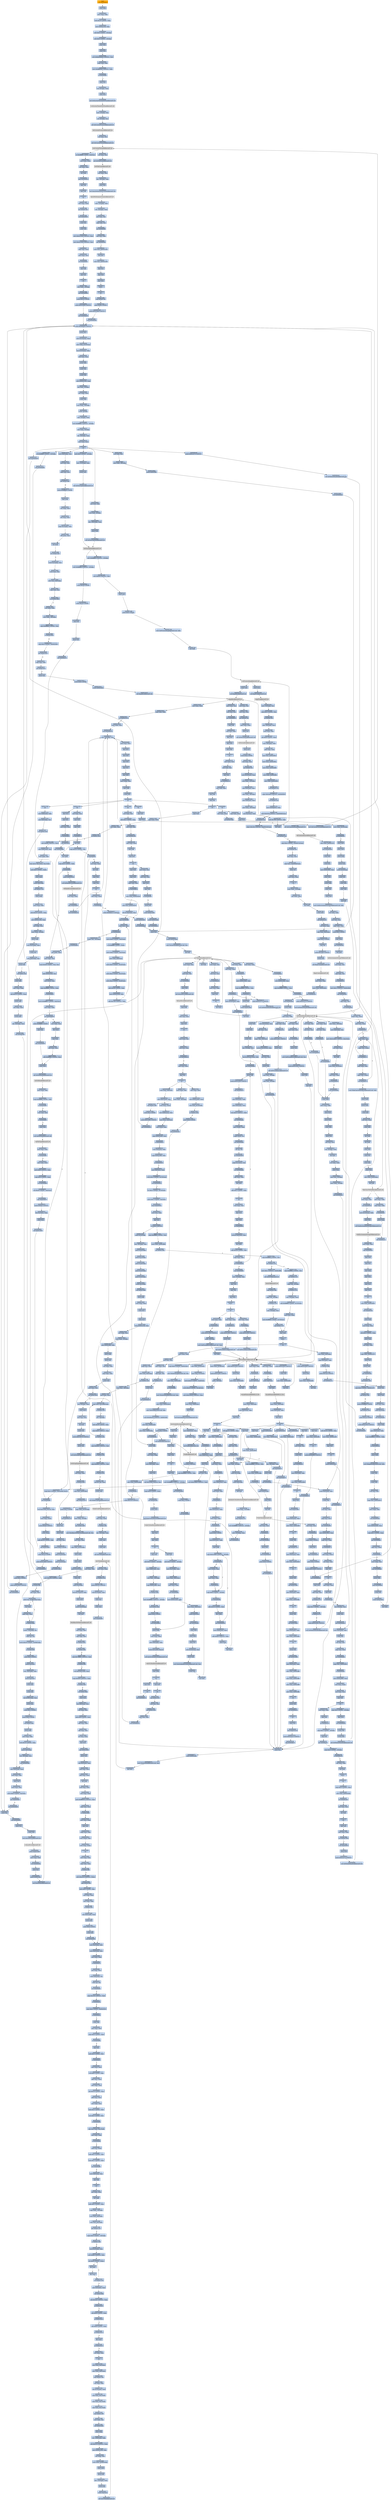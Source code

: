digraph G {
node[shape=rectangle,style=filled,fillcolor=lightsteelblue,color=lightsteelblue]
bgcolor="transparent"
a0x00407e91call_0x0040f483[label="start\ncall 0x0040f483",fillcolor="orange",color="lightgrey"];
a0x0040f483pushl_ebp[label="0x0040f483\npushl %ebp"];
a0x0040f484movl_esp_ebp[label="0x0040f484\nmovl %esp, %ebp"];
a0x0040f486subl_0x10UINT8_esp[label="0x0040f486\nsubl $0x10<UINT8>, %esp"];
a0x0040f489movl_0x0041e184_eax[label="0x0040f489\nmovl 0x0041e184, %eax"];
a0x0040f48eandl_0x0UINT8__8ebp_[label="0x0040f48e\nandl $0x0<UINT8>, -8(%ebp)"];
a0x0040f492andl_0x0UINT8__4ebp_[label="0x0040f492\nandl $0x0<UINT8>, -4(%ebp)"];
a0x0040f496pushl_ebx[label="0x0040f496\npushl %ebx"];
a0x0040f497pushl_edi[label="0x0040f497\npushl %edi"];
a0x0040f498movl_0xbb40e64eUINT32_edi[label="0x0040f498\nmovl $0xbb40e64e<UINT32>, %edi"];
a0x0040f49dcmpl_edi_eax[label="0x0040f49d\ncmpl %edi, %eax"];
a0x0040f49fmovl_0xffff0000UINT32_ebx[label="0x0040f49f\nmovl $0xffff0000<UINT32>, %ebx"];
a0x0040f4a4je_0x0040f4b3[label="0x0040f4a4\nje 0x0040f4b3"];
a0x0040f4b3pushl_esi[label="0x0040f4b3\npushl %esi"];
a0x0040f4b4leal__8ebp__eax[label="0x0040f4b4\nleal -8(%ebp), %eax"];
a0x0040f4b7pushl_eax[label="0x0040f4b7\npushl %eax"];
a0x0040f4b8call_GetSystemTimeAsFileTime_kernel32_dll[label="0x0040f4b8\ncall GetSystemTimeAsFileTime@kernel32.dll"];
GetSystemTimeAsFileTime_kernel32_dll[label="GetSystemTimeAsFileTime@kernel32.dll",fillcolor="lightgrey",color="lightgrey"];
a0x0040f4bemovl__4ebp__esi[label="0x0040f4be\nmovl -4(%ebp), %esi"];
a0x0040f4c1xorl__8ebp__esi[label="0x0040f4c1\nxorl -8(%ebp), %esi"];
a0x0040f4c4call_GetCurrentProcessId_kernel32_dll[label="0x0040f4c4\ncall GetCurrentProcessId@kernel32.dll"];
GetCurrentProcessId_kernel32_dll[label="GetCurrentProcessId@kernel32.dll",fillcolor="lightgrey",color="lightgrey"];
a0x0040f4caxorl_eax_esi[label="0x0040f4ca\nxorl %eax, %esi"];
a0x0040f4cccall_GetCurrentThreadId_kernel32_dll[label="0x0040f4cc\ncall GetCurrentThreadId@kernel32.dll"];
GetCurrentThreadId_kernel32_dll[label="GetCurrentThreadId@kernel32.dll",fillcolor="lightgrey",color="lightgrey"];
a0x0040f4d2xorl_eax_esi[label="0x0040f4d2\nxorl %eax, %esi"];
a0x0040f4d4call_GetTickCount_kernel32_dll[label="0x0040f4d4\ncall GetTickCount@kernel32.dll"];
GetTickCount_kernel32_dll[label="GetTickCount@kernel32.dll",fillcolor="lightgrey",color="lightgrey"];
a0x0040f4daxorl_eax_esi[label="0x0040f4da\nxorl %eax, %esi"];
a0x0040f4dcleal__16ebp__eax[label="0x0040f4dc\nleal -16(%ebp), %eax"];
a0x0040f4dfpushl_eax[label="0x0040f4df\npushl %eax"];
a0x0040f4e0call_QueryPerformanceCounter_kernel32_dll[label="0x0040f4e0\ncall QueryPerformanceCounter@kernel32.dll"];
QueryPerformanceCounter_kernel32_dll[label="QueryPerformanceCounter@kernel32.dll",fillcolor="lightgrey",color="lightgrey"];
a0x0040f4e6movl__12ebp__eax[label="0x0040f4e6\nmovl -12(%ebp), %eax"];
a0x0040f4e9xorl__16ebp__eax[label="0x0040f4e9\nxorl -16(%ebp), %eax"];
a0x0040f4ecxorl_eax_esi[label="0x0040f4ec\nxorl %eax, %esi"];
a0x0040f4eecmpl_edi_esi[label="0x0040f4ee\ncmpl %edi, %esi"];
a0x0040f4f0jne_0x0040f4f9[label="0x0040f4f0\njne 0x0040f4f9"];
a0x0040f4f9testl_esi_ebx[label="0x0040f4f9\ntestl %esi, %ebx"];
a0x0040f4fbjne_0x0040f504[label="0x0040f4fb\njne 0x0040f504"];
a0x0040f504movl_esi_0x0041e184[label="0x0040f504\nmovl %esi, 0x0041e184"];
a0x0040f50anotl_esi[label="0x0040f50a\nnotl %esi"];
a0x0040f50cmovl_esi_0x0041e188[label="0x0040f50c\nmovl %esi, 0x0041e188"];
a0x0040f512popl_esi[label="0x0040f512\npopl %esi"];
a0x0040f513popl_edi[label="0x0040f513\npopl %edi"];
a0x0040f514popl_ebx[label="0x0040f514\npopl %ebx"];
a0x0040f515leave_[label="0x0040f515\nleave "];
a0x0040f516ret[label="0x0040f516\nret"];
a0x00407e96jmp_0x00407cb1[label="0x00407e96\njmp 0x00407cb1"];
a0x00407cb1pushl_0x60UINT8[label="0x00407cb1\npushl $0x60<UINT8>"];
a0x00407cb3pushl_0x41c4e8UINT32[label="0x00407cb3\npushl $0x41c4e8<UINT32>"];
a0x00407cb8call_0x0040bd38[label="0x00407cb8\ncall 0x0040bd38"];
a0x0040bd38pushl_0x40bda0UINT32[label="0x0040bd38\npushl $0x40bda0<UINT32>"];
a0x0040bd3dpushl_fs_0[label="0x0040bd3d\npushl %fs:0"];
a0x0040bd44movl_0x10esp__eax[label="0x0040bd44\nmovl 0x10(%esp), %eax"];
a0x0040bd48movl_ebp_0x10esp_[label="0x0040bd48\nmovl %ebp, 0x10(%esp)"];
a0x0040bd4cleal_0x10esp__ebp[label="0x0040bd4c\nleal 0x10(%esp), %ebp"];
a0x0040bd50subl_eax_esp[label="0x0040bd50\nsubl %eax, %esp"];
a0x0040bd52pushl_ebx[label="0x0040bd52\npushl %ebx"];
a0x0040bd53pushl_esi[label="0x0040bd53\npushl %esi"];
a0x0040bd54pushl_edi[label="0x0040bd54\npushl %edi"];
a0x0040bd55movl_0x0041e184_eax[label="0x0040bd55\nmovl 0x0041e184, %eax"];
a0x0040bd5axorl_eax__4ebp_[label="0x0040bd5a\nxorl %eax, -4(%ebp)"];
a0x0040bd5dxorl_ebp_eax[label="0x0040bd5d\nxorl %ebp, %eax"];
a0x0040bd5fpushl_eax[label="0x0040bd5f\npushl %eax"];
a0x0040bd60movl_esp__24ebp_[label="0x0040bd60\nmovl %esp, -24(%ebp)"];
a0x0040bd63pushl__8ebp_[label="0x0040bd63\npushl -8(%ebp)"];
a0x0040bd66movl__4ebp__eax[label="0x0040bd66\nmovl -4(%ebp), %eax"];
a0x0040bd69movl_0xfffffffeUINT32__4ebp_[label="0x0040bd69\nmovl $0xfffffffe<UINT32>, -4(%ebp)"];
a0x0040bd70movl_eax__8ebp_[label="0x0040bd70\nmovl %eax, -8(%ebp)"];
a0x0040bd73leal__16ebp__eax[label="0x0040bd73\nleal -16(%ebp), %eax"];
a0x0040bd76movl_eax_fs_0[label="0x0040bd76\nmovl %eax, %fs:0"];
a0x0040bd7cret[label="0x0040bd7c\nret"];
a0x00407cbdandl_0x0UINT8__4ebp_[label="0x00407cbd\nandl $0x0<UINT8>, -4(%ebp)"];
a0x00407cc1leal__112ebp__eax[label="0x00407cc1\nleal -112(%ebp), %eax"];
a0x00407cc4pushl_eax[label="0x00407cc4\npushl %eax"];
a0x00407cc5call_GetStartupInfoA_kernel32_dll[label="0x00407cc5\ncall GetStartupInfoA@kernel32.dll"];
GetStartupInfoA_kernel32_dll[label="GetStartupInfoA@kernel32.dll",fillcolor="lightgrey",color="lightgrey"];
a0x00407ccbmovl_0xfffffffeUINT32__4ebp_[label="0x00407ccb\nmovl $0xfffffffe<UINT32>, -4(%ebp)"];
a0x00407cd2movl_0x94UINT32_edi[label="0x00407cd2\nmovl $0x94<UINT32>, %edi"];
a0x00407cd7pushl_edi[label="0x00407cd7\npushl %edi"];
a0x00407cd8pushl_0x0UINT8[label="0x00407cd8\npushl $0x0<UINT8>"];
a0x00407cdamovl_GetProcessHeap_kernel32_dll_ebx[label="0x00407cda\nmovl GetProcessHeap@kernel32.dll, %ebx"];
a0x00407ce0call_ebx[label="0x00407ce0\ncall %ebx"];
GetProcessHeap_kernel32_dll[label="GetProcessHeap@kernel32.dll",fillcolor="lightgrey",color="lightgrey"];
a0x00407ce2pushl_eax[label="0x00407ce2\npushl %eax"];
a0x00407ce3call_HeapAlloc_kernel32_dll[label="0x00407ce3\ncall HeapAlloc@kernel32.dll"];
HeapAlloc_kernel32_dll[label="HeapAlloc@kernel32.dll",fillcolor="lightgrey",color="lightgrey"];
a0x00407ce9movl_eax_esi[label="0x00407ce9\nmovl %eax, %esi"];
a0x00407cebtestl_esi_esi[label="0x00407ceb\ntestl %esi, %esi"];
a0x00407cedjne_0x00407cfc[label="0x00407ced\njne 0x00407cfc"];
a0x00407cfcmovl_edi_esi_[label="0x00407cfc\nmovl %edi, (%esi)"];
a0x00407cfepushl_esi[label="0x00407cfe\npushl %esi"];
a0x00407cffcall_GetVersionExA_kernel32_dll[label="0x00407cff\ncall GetVersionExA@kernel32.dll"];
GetVersionExA_kernel32_dll[label="GetVersionExA@kernel32.dll",fillcolor="lightgrey",color="lightgrey"];
a0x00407d05pushl_esi[label="0x00407d05\npushl %esi"];
a0x00407d06pushl_0x0UINT8[label="0x00407d06\npushl $0x0<UINT8>"];
a0x00407d08testl_eax_eax[label="0x00407d08\ntestl %eax, %eax"];
a0x00407d0ajne_0x00407d1a[label="0x00407d0a\njne 0x00407d1a"];
a0x00407d1amovl_0x10esi__eax[label="0x00407d1a\nmovl 0x10(%esi), %eax"];
a0x00407d1dmovl_eax__32ebp_[label="0x00407d1d\nmovl %eax, -32(%ebp)"];
a0x00407d20movl_0x4esi__eax[label="0x00407d20\nmovl 0x4(%esi), %eax"];
a0x00407d23movl_eax__36ebp_[label="0x00407d23\nmovl %eax, -36(%ebp)"];
a0x00407d26movl_0x8esi__eax[label="0x00407d26\nmovl 0x8(%esi), %eax"];
a0x00407d29movl_eax__40ebp_[label="0x00407d29\nmovl %eax, -40(%ebp)"];
a0x00407d2cmovl_0xcesi__edi[label="0x00407d2c\nmovl 0xc(%esi), %edi"];
a0x00407d2fandl_0x7fffUINT32_edi[label="0x00407d2f\nandl $0x7fff<UINT32>, %edi"];
a0x00407d35call_ebx[label="0x00407d35\ncall %ebx"];
a0x00407d37pushl_eax[label="0x00407d37\npushl %eax"];
a0x00407d38call_HeapFree_kernel32_dll[label="0x00407d38\ncall HeapFree@kernel32.dll"];
HeapFree_kernel32_dll[label="HeapFree@kernel32.dll",fillcolor="lightgrey",color="lightgrey"];
a0x00407d3emovl__32ebp__esi[label="0x00407d3e\nmovl -32(%ebp), %esi"];
a0x00407d41cmpl_0x2UINT8_esi[label="0x00407d41\ncmpl $0x2<UINT8>, %esi"];
a0x00407d44je_0x00407d4c[label="0x00407d44\nje 0x00407d4c"];
a0x00407d4cmovl__36ebp__ecx[label="0x00407d4c\nmovl -36(%ebp), %ecx"];
a0x00407d4fmovl_ecx_eax[label="0x00407d4f\nmovl %ecx, %eax"];
a0x00407d51shll_0x8UINT8_eax[label="0x00407d51\nshll $0x8<UINT8>, %eax"];
a0x00407d54movl__40ebp__edx[label="0x00407d54\nmovl -40(%ebp), %edx"];
a0x00407d57addl_edx_eax[label="0x00407d57\naddl %edx, %eax"];
a0x00407d59movl_esi_0x0041f654[label="0x00407d59\nmovl %esi, 0x0041f654"];
a0x00407d5fmovl_eax_0x0041f65c[label="0x00407d5f\nmovl %eax, 0x0041f65c"];
a0x00407d64movl_ecx_0x0041f660[label="0x00407d64\nmovl %ecx, 0x0041f660"];
a0x00407d6amovl_edx_0x0041f664[label="0x00407d6a\nmovl %edx, 0x0041f664"];
a0x00407d70movl_edi_0x0041f658[label="0x00407d70\nmovl %edi, 0x0041f658"];
a0x00407d76call_0x00407c70[label="0x00407d76\ncall 0x00407c70"];
a0x00407c70cmpw_0x5a4dUINT16_0x00400000[label="0x00407c70\ncmpw $0x5a4d<UINT16>, 0x00400000"];
a0x00407c79jne_0x00407cae[label="0x00407c79\njne 0x00407cae"];
a0x00407c7bmovl_0x0040003c_eax[label="0x00407c7b\nmovl 0x0040003c, %eax"];
a0x00407c80cmpl_0x4550UINT32_0x400000eax_[label="0x00407c80\ncmpl $0x4550<UINT32>, 0x400000(%eax)"];
a0x00407c8ajne_0x00407cae[label="0x00407c8a\njne 0x00407cae"];
a0x00407c8ccmpw_0x10bUINT16_0x400018eax_[label="0x00407c8c\ncmpw $0x10b<UINT16>, 0x400018(%eax)"];
a0x00407c95jne_0x00407cae[label="0x00407c95\njne 0x00407cae"];
a0x00407c97cmpl_0xeUINT8_0x400074eax_[label="0x00407c97\ncmpl $0xe<UINT8>, 0x400074(%eax)"];
a0x00407c9ejbe_0x00407cae[label="0x00407c9e\njbe 0x00407cae"];
a0x00407ca0xorl_ecx_ecx[label="0x00407ca0\nxorl %ecx, %ecx"];
a0x00407ca2cmpl_ecx_0x4000e8eax_[label="0x00407ca2\ncmpl %ecx, 0x4000e8(%eax)"];
a0x00407ca8setne_cl[label="0x00407ca8\nsetne %cl"];
a0x00407cabmovl_ecx_eax[label="0x00407cab\nmovl %ecx, %eax"];
a0x00407cadret[label="0x00407cad\nret"];
a0x00407d7bmovl_eax__32ebp_[label="0x00407d7b\nmovl %eax, -32(%ebp)"];
a0x00407d7exorl_ebx_ebx[label="0x00407d7e\nxorl %ebx, %ebx"];
a0x00407d80incl_ebx[label="0x00407d80\nincl %ebx"];
a0x00407d81pushl_ebx[label="0x00407d81\npushl %ebx"];
a0x00407d82call_0x0040cc37[label="0x00407d82\ncall 0x0040cc37"];
a0x0040cc37xorl_eax_eax[label="0x0040cc37\nxorl %eax, %eax"];
a0x0040cc39cmpl_eax_0x4esp_[label="0x0040cc39\ncmpl %eax, 0x4(%esp)"];
a0x0040cc3dpushl_0x0UINT8[label="0x0040cc3d\npushl $0x0<UINT8>"];
a0x0040cc3fsete_al[label="0x0040cc3f\nsete %al"];
a0x0040cc42pushl_0x1000UINT32[label="0x0040cc42\npushl $0x1000<UINT32>"];
a0x0040cc47pushl_eax[label="0x0040cc47\npushl %eax"];
a0x0040cc48call_HeapCreate_kernel32_dll[label="0x0040cc48\ncall HeapCreate@kernel32.dll"];
HeapCreate_kernel32_dll[label="HeapCreate@kernel32.dll",fillcolor="lightgrey",color="lightgrey"];
a0x0040cc4etestl_eax_eax[label="0x0040cc4e\ntestl %eax, %eax"];
a0x0040cc50movl_eax_0x0041fb24[label="0x0040cc50\nmovl %eax, 0x0041fb24"];
a0x0040cc55jne_0x0040cc5a[label="0x0040cc55\njne 0x0040cc5a"];
a0x0040cc5acall_0x0040cbdc[label="0x0040cc5a\ncall 0x0040cbdc"];
a0x0040cbdcpushl_ebp[label="0x0040cbdc\npushl %ebp"];
a0x0040cbddmovl_esp_ebp[label="0x0040cbdd\nmovl %esp, %ebp"];
a0x0040cbdfpushl_ecx[label="0x0040cbdf\npushl %ecx"];
a0x0040cbe0pushl_ecx[label="0x0040cbe0\npushl %ecx"];
a0x0040cbe1pushl_esi[label="0x0040cbe1\npushl %esi"];
a0x0040cbe2leal__4ebp__eax[label="0x0040cbe2\nleal -4(%ebp), %eax"];
a0x0040cbe5xorl_esi_esi[label="0x0040cbe5\nxorl %esi, %esi"];
a0x0040cbe7pushl_eax[label="0x0040cbe7\npushl %eax"];
a0x0040cbe8movl_esi__4ebp_[label="0x0040cbe8\nmovl %esi, -4(%ebp)"];
a0x0040cbebmovl_esi__8ebp_[label="0x0040cbeb\nmovl %esi, -8(%ebp)"];
a0x0040cbeecall_0x0040a66c[label="0x0040cbee\ncall 0x0040a66c"];
a0x0040a66cmovl_0x4esp__ecx[label="0x0040a66c\nmovl 0x4(%esp), %ecx"];
a0x0040a670pushl_esi[label="0x0040a670\npushl %esi"];
a0x0040a671xorl_esi_esi[label="0x0040a671\nxorl %esi, %esi"];
a0x0040a673cmpl_esi_ecx[label="0x0040a673\ncmpl %esi, %ecx"];
a0x0040a675jne_0x0040a694[label="0x0040a675\njne 0x0040a694"];
a0x0040a694movl_0x0041f654_eax[label="0x0040a694\nmovl 0x0041f654, %eax"];
a0x0040a699cmpl_esi_eax[label="0x0040a699\ncmpl %esi, %eax"];
a0x0040a69bje_0x0040a677[label="0x0040a69b\nje 0x0040a677"];
a0x0040a69dmovl_eax_ecx_[label="0x0040a69d\nmovl %eax, (%ecx)"];
a0x0040a69fxorl_eax_eax[label="0x0040a69f\nxorl %eax, %eax"];
a0x0040a6a1popl_esi[label="0x0040a6a1\npopl %esi"];
a0x0040a6a2ret[label="0x0040a6a2\nret"];
a0x0040cbf3testl_eax_eax[label="0x0040cbf3\ntestl %eax, %eax"];
a0x0040cbf5popl_ecx[label="0x0040cbf5\npopl %ecx"];
a0x0040cbf6je_0x0040cc05[label="0x0040cbf6\nje 0x0040cc05"];
a0x0040cc05leal__8ebp__eax[label="0x0040cc05\nleal -8(%ebp), %eax"];
a0x0040cc08pushl_eax[label="0x0040cc08\npushl %eax"];
a0x0040cc09call_0x0040a6a3[label="0x0040cc09\ncall 0x0040a6a3"];
a0x0040a6a3movl_0x4esp__eax[label="0x0040a6a3\nmovl 0x4(%esp), %eax"];
a0x0040a6a7pushl_esi[label="0x0040a6a7\npushl %esi"];
a0x0040a6a8xorl_esi_esi[label="0x0040a6a8\nxorl %esi, %esi"];
a0x0040a6aacmpl_esi_eax[label="0x0040a6aa\ncmpl %esi, %eax"];
a0x0040a6acjne_0x0040a6cb[label="0x0040a6ac\njne 0x0040a6cb"];
a0x0040a6cbcmpl_esi_0x0041f654[label="0x0040a6cb\ncmpl %esi, 0x0041f654"];
a0x0040a6d1je_0x0040a6ae[label="0x0040a6d1\nje 0x0040a6ae"];
a0x0040a6d3movl_0x0041f660_ecx[label="0x0040a6d3\nmovl 0x0041f660, %ecx"];
a0x0040a6d9movl_ecx_eax_[label="0x0040a6d9\nmovl %ecx, (%eax)"];
a0x0040a6dbxorl_eax_eax[label="0x0040a6db\nxorl %eax, %eax"];
a0x0040a6ddpopl_esi[label="0x0040a6dd\npopl %esi"];
a0x0040a6deret[label="0x0040a6de\nret"];
a0x0040cc0etestl_eax_eax[label="0x0040cc0e\ntestl %eax, %eax"];
a0x0040cc10popl_ecx[label="0x0040cc10\npopl %ecx"];
a0x0040cc11je_0x0040cc20[label="0x0040cc11\nje 0x0040cc20"];
a0x0040cc20cmpl_0x2UINT8__4ebp_[label="0x0040cc20\ncmpl $0x2<UINT8>, -4(%ebp)"];
a0x0040cc24popl_esi[label="0x0040cc24\npopl %esi"];
a0x0040cc25jne_0x0040cc32[label="0x0040cc25\njne 0x0040cc32"];
a0x0040cc27cmpl_0x5UINT8__8ebp_[label="0x0040cc27\ncmpl $0x5<UINT8>, -8(%ebp)"];
a0x0040cc2bjb_0x0040cc32[label="0x0040cc2b\njb 0x0040cc32"];
a0x0040cc2dxorl_eax_eax[label="0x0040cc2d\nxorl %eax, %eax"];
a0x0040cc2fincl_eax[label="0x0040cc2f\nincl %eax"];
a0x0040cc30leave_[label="0x0040cc30\nleave "];
a0x0040cc31ret[label="0x0040cc31\nret"];
a0x0040cc5fcmpl_0x3UINT8_eax[label="0x0040cc5f\ncmpl $0x3<UINT8>, %eax"];
a0x0040cc62movl_eax_0x00420440[label="0x0040cc62\nmovl %eax, 0x00420440"];
a0x0040cc67jne_0x0040cc8d[label="0x0040cc67\njne 0x0040cc8d"];
a0x0040cc8dxorl_eax_eax[label="0x0040cc8d\nxorl %eax, %eax"];
a0x0040cc8fincl_eax[label="0x0040cc8f\nincl %eax"];
a0x0040cc90ret[label="0x0040cc90\nret"];
a0x00407d87popl_ecx[label="0x00407d87\npopl %ecx"];
a0x00407d88testl_eax_eax[label="0x00407d88\ntestl %eax, %eax"];
a0x00407d8ajne_0x00407d94[label="0x00407d8a\njne 0x00407d94"];
a0x00407d94call_0x0040df42[label="0x00407d94\ncall 0x0040df42"];
a0x0040df42pushl_edi[label="0x0040df42\npushl %edi"];
a0x0040df43pushl_0x41a27cUINT32[label="0x0040df43\npushl $0x41a27c<UINT32>"];
a0x0040df48call_GetModuleHandleA_kernel32_dll[label="0x0040df48\ncall GetModuleHandleA@kernel32.dll"];
GetModuleHandleA_kernel32_dll[label="GetModuleHandleA@kernel32.dll",fillcolor="lightgrey",color="lightgrey"];
a0x0040df4emovl_eax_edi[label="0x0040df4e\nmovl %eax, %edi"];
a0x0040df50testl_edi_edi[label="0x0040df50\ntestl %edi, %edi"];
a0x0040df52jne_0x0040df5d[label="0x0040df52\njne 0x0040df5d"];
a0x0040df5dpushl_esi[label="0x0040df5d\npushl %esi"];
a0x0040df5emovl_GetProcAddress_kernel32_dll_esi[label="0x0040df5e\nmovl GetProcAddress@kernel32.dll, %esi"];
a0x0040df64pushl_0x41a2bcUINT32[label="0x0040df64\npushl $0x41a2bc<UINT32>"];
a0x0040df69pushl_edi[label="0x0040df69\npushl %edi"];
a0x0040df6acall_esi[label="0x0040df6a\ncall %esi"];
GetProcAddress_kernel32_dll[label="GetProcAddress@kernel32.dll",fillcolor="lightgrey",color="lightgrey"];
a0x0040df6cpushl_0x41a2b0UINT32[label="0x0040df6c\npushl $0x41a2b0<UINT32>"];
a0x0040df71pushl_edi[label="0x0040df71\npushl %edi"];
a0x0040df72movl_eax_0x0041fe40[label="0x0040df72\nmovl %eax, 0x0041fe40"];
a0x0040df77call_esi[label="0x0040df77\ncall %esi"];
a0x0040df79pushl_0x41a2a4UINT32[label="0x0040df79\npushl $0x41a2a4<UINT32>"];
a0x0040df7epushl_edi[label="0x0040df7e\npushl %edi"];
a0x0040df7fmovl_eax_0x0041fe44[label="0x0040df7f\nmovl %eax, 0x0041fe44"];
a0x0040df84call_esi[label="0x0040df84\ncall %esi"];
a0x0040df86pushl_0x41a29cUINT32[label="0x0040df86\npushl $0x41a29c<UINT32>"];
a0x0040df8bpushl_edi[label="0x0040df8b\npushl %edi"];
a0x0040df8cmovl_eax_0x0041fe48[label="0x0040df8c\nmovl %eax, 0x0041fe48"];
a0x0040df91call_esi[label="0x0040df91\ncall %esi"];
a0x0040df93cmpl_0x0UINT8_0x0041fe40[label="0x0040df93\ncmpl $0x0<UINT8>, 0x0041fe40"];
a0x0040df9amovl_TlsSetValue_kernel32_dll_esi[label="0x0040df9a\nmovl TlsSetValue@kernel32.dll, %esi"];
a0x0040dfa0movl_eax_0x0041fe4c[label="0x0040dfa0\nmovl %eax, 0x0041fe4c"];
a0x0040dfa5je_0x0040dfbd[label="0x0040dfa5\nje 0x0040dfbd"];
a0x0040dfbdmovl_TlsGetValue_kernel32_dll_eax[label="0x0040dfbd\nmovl TlsGetValue@kernel32.dll, %eax"];
a0x0040dfc2movl_eax_0x0041fe44[label="0x0040dfc2\nmovl %eax, 0x0041fe44"];
a0x0040dfc7movl_TlsFree_kernel32_dll_eax[label="0x0040dfc7\nmovl TlsFree@kernel32.dll, %eax"];
a0x0040dfccmovl_0x40dc5bUINT32_0x0041fe40[label="0x0040dfcc\nmovl $0x40dc5b<UINT32>, 0x0041fe40"];
a0x0040dfd6movl_esi_0x0041fe48[label="0x0040dfd6\nmovl %esi, 0x0041fe48"];
a0x0040dfdcmovl_eax_0x0041fe4c[label="0x0040dfdc\nmovl %eax, 0x0041fe4c"];
a0x0040dfe1call_TlsAlloc_kernel32_dll[label="0x0040dfe1\ncall TlsAlloc@kernel32.dll"];
TlsAlloc_kernel32_dll[label="TlsAlloc@kernel32.dll",fillcolor="lightgrey",color="lightgrey"];
a0x0040dfe7cmpl_0xffffffffUINT8_eax[label="0x0040dfe7\ncmpl $0xffffffff<UINT8>, %eax"];
a0x0040dfeamovl_eax_0x0041e8ac[label="0x0040dfea\nmovl %eax, 0x0041e8ac"];
a0x0040dfefje_0x0040e0c1[label="0x0040dfef\nje 0x0040e0c1"];
a0x0040dff5pushl_0x0041fe44[label="0x0040dff5\npushl 0x0041fe44"];
a0x0040dffbpushl_eax[label="0x0040dffb\npushl %eax"];
a0x0040dffccall_esi[label="0x0040dffc\ncall %esi"];
TlsSetValue_kernel32_dll[label="TlsSetValue@kernel32.dll",fillcolor="lightgrey",color="lightgrey"];
a0x0040dffetestl_eax_eax[label="0x0040dffe\ntestl %eax, %eax"];
a0x0040e000je_0x0040e0c1[label="0x0040e000\nje 0x0040e0c1"];
a0x0040e006call_0x0040a893[label="0x0040e006\ncall 0x0040a893"];
a0x0040a893pushl_esi[label="0x0040a893\npushl %esi"];
a0x0040a894call_0x0040dbe4[label="0x0040a894\ncall 0x0040dbe4"];
a0x0040dbe4pushl_0x0UINT8[label="0x0040dbe4\npushl $0x0<UINT8>"];
a0x0040dbe6call_0x0040db76[label="0x0040dbe6\ncall 0x0040db76"];
a0x0040db76pushl_esi[label="0x0040db76\npushl %esi"];
a0x0040db77pushl_0x0041e8ac[label="0x0040db77\npushl 0x0041e8ac"];
a0x0040db7dmovl_TlsGetValue_kernel32_dll_esi[label="0x0040db7d\nmovl TlsGetValue@kernel32.dll, %esi"];
a0x0040db83call_esi[label="0x0040db83\ncall %esi"];
TlsGetValue_kernel32_dll[label="TlsGetValue@kernel32.dll",fillcolor="lightgrey",color="lightgrey"];
a0x0040db85testl_eax_eax[label="0x0040db85\ntestl %eax, %eax"];
a0x0040db87je_0x0040dbaa[label="0x0040db87\nje 0x0040dbaa"];
a0x0040db89movl_0x0041e8a8_eax[label="0x0040db89\nmovl 0x0041e8a8, %eax"];
a0x0040db8ecmpl_0xffffffffUINT8_eax[label="0x0040db8e\ncmpl $0xffffffff<UINT8>, %eax"];
a0x0040db91je_0x0040dbaa[label="0x0040db91\nje 0x0040dbaa"];
a0x0040dbaapushl_0x41a27cUINT32[label="0x0040dbaa\npushl $0x41a27c<UINT32>"];
a0x0040dbafcall_GetModuleHandleA_kernel32_dll[label="0x0040dbaf\ncall GetModuleHandleA@kernel32.dll"];
a0x0040dbb5movl_eax_esi[label="0x0040dbb5\nmovl %eax, %esi"];
a0x0040dbb7testl_esi_esi[label="0x0040dbb7\ntestl %esi, %esi"];
a0x0040dbb9je_0x0040dbde[label="0x0040dbb9\nje 0x0040dbde"];
a0x0040dbbbcall_0x0040db0a[label="0x0040dbbb\ncall 0x0040db0a"];
a0x0040db0apushl_ebp[label="0x0040db0a\npushl %ebp"];
a0x0040db0bmovl_esp_ebp[label="0x0040db0b\nmovl %esp, %ebp"];
a0x0040db0dpushl_ecx[label="0x0040db0d\npushl %ecx"];
a0x0040db0epushl_ecx[label="0x0040db0e\npushl %ecx"];
a0x0040db0fpushl_ebx[label="0x0040db0f\npushl %ebx"];
a0x0040db10pushl_esi[label="0x0040db10\npushl %esi"];
a0x0040db11xorl_esi_esi[label="0x0040db11\nxorl %esi, %esi"];
a0x0040db13leal__4ebp__eax[label="0x0040db13\nleal -4(%ebp), %eax"];
a0x0040db16incl_esi[label="0x0040db16\nincl %esi"];
a0x0040db17xorl_ebx_ebx[label="0x0040db17\nxorl %ebx, %ebx"];
a0x0040db19pushl_eax[label="0x0040db19\npushl %eax"];
a0x0040db1amovl_esi__8ebp_[label="0x0040db1a\nmovl %esi, -8(%ebp)"];
a0x0040db1dmovl_ebx__4ebp_[label="0x0040db1d\nmovl %ebx, -4(%ebp)"];
a0x0040db20call_0x0040a6a3[label="0x0040db20\ncall 0x0040a6a3"];
a0x0040db25cmpl_0x5UINT8__4ebp_[label="0x0040db25\ncmpl $0x5<UINT8>, -4(%ebp)"];
a0x0040db29popl_ecx[label="0x0040db29\npopl %ecx"];
a0x0040db2ajle_0x0040db30[label="0x0040db2a\njle 0x0040db30"];
a0x0040db30pushl_edi[label="0x0040db30\npushl %edi"];
a0x0040db31pushl_ebx[label="0x0040db31\npushl %ebx"];
a0x0040db32call_GetModuleHandleA_kernel32_dll[label="0x0040db32\ncall GetModuleHandleA@kernel32.dll"];
a0x0040db38movl_0x3ceax__esi[label="0x0040db38\nmovl 0x3c(%eax), %esi"];
a0x0040db3baddl_eax_esi[label="0x0040db3b\naddl %eax, %esi"];
a0x0040db3dcmpw_bx_0x6esi_[label="0x0040db3d\ncmpw %bx, 0x6(%esi)"];
a0x0040db41movzwl_0x14esi__eax[label="0x0040db41\nmovzwl 0x14(%esi), %eax"];
a0x0040db45leal_0x18eaxesi__edi[label="0x0040db45\nleal 0x18(%eax,%esi), %edi"];
a0x0040db49jbe_0x0040db6e[label="0x0040db49\njbe 0x0040db6e"];
a0x0040db4bpushl_edi[label="0x0040db4b\npushl %edi"];
a0x0040db4cpushl_0x41a264UINT32[label="0x0040db4c\npushl $0x41a264<UINT32>"];
a0x0040db51call_0x0040ad70[label="0x0040db51\ncall 0x0040ad70"];
a0x0040ad70movl_0x4esp__edx[label="0x0040ad70\nmovl 0x4(%esp), %edx"];
a0x0040ad74movl_0x8esp__ecx[label="0x0040ad74\nmovl 0x8(%esp), %ecx"];
a0x0040ad78testl_0x3UINT32_edx[label="0x0040ad78\ntestl $0x3<UINT32>, %edx"];
a0x0040ad7ejne_0x0040adbc[label="0x0040ad7e\njne 0x0040adbc"];
a0x0040ad80movl_edx__eax[label="0x0040ad80\nmovl (%edx), %eax"];
a0x0040ad82cmpb_ecx__al[label="0x0040ad82\ncmpb (%ecx), %al"];
a0x0040ad84jne_0x0040adb4[label="0x0040ad84\njne 0x0040adb4"];
a0x0040ad86orb_al_al[label="0x0040ad86\norb %al, %al"];
a0x0040ad88je_0x0040adb0[label="0x0040ad88\nje 0x0040adb0"];
a0x0040ad8acmpb_0x1ecx__ah[label="0x0040ad8a\ncmpb 0x1(%ecx), %ah"];
a0x0040ad8djne_0x0040adb4[label="0x0040ad8d\njne 0x0040adb4"];
a0x0040adb4sbbl_eax_eax[label="0x0040adb4\nsbbl %eax, %eax"];
a0x0040adb6shll_eax[label="0x0040adb6\nshll %eax"];
a0x0040adb8addl_0x1UINT8_eax[label="0x0040adb8\naddl $0x1<UINT8>, %eax"];
a0x0040adbbret[label="0x0040adbb\nret"];
a0x0040db56testl_eax_eax[label="0x0040db56\ntestl %eax, %eax"];
a0x0040db58popl_ecx[label="0x0040db58\npopl %ecx"];
a0x0040db59popl_ecx[label="0x0040db59\npopl %ecx"];
a0x0040db5aje_0x0040db6a[label="0x0040db5a\nje 0x0040db6a"];
a0x0040db5cmovzwl_0x6esi__eax[label="0x0040db5c\nmovzwl 0x6(%esi), %eax"];
a0x0040db60incl_ebx[label="0x0040db60\nincl %ebx"];
a0x0040db61addl_0x28UINT8_edi[label="0x0040db61\naddl $0x28<UINT8>, %edi"];
a0x0040db64cmpl_eax_ebx[label="0x0040db64\ncmpl %eax, %ebx"];
a0x0040db66jb_0x0040db4b[label="0x0040db66\njb 0x0040db4b"];
a0x0040db68jmp_0x0040db6e[label="0x0040db68\njmp 0x0040db6e"];
a0x0040db6emovl__8ebp__eax[label="0x0040db6e\nmovl -8(%ebp), %eax"];
a0x0040db71popl_edi[label="0x0040db71\npopl %edi"];
a0x0040db72popl_esi[label="0x0040db72\npopl %esi"];
a0x0040db73popl_ebx[label="0x0040db73\npopl %ebx"];
a0x0040db74leave_[label="0x0040db74\nleave "];
a0x0040db75ret[label="0x0040db75\nret"];
a0x0040dbc0testl_eax_eax[label="0x0040dbc0\ntestl %eax, %eax"];
a0x0040dbc2je_0x0040dbde[label="0x0040dbc2\nje 0x0040dbde"];
a0x0040dbc4pushl_0x41a26cUINT32[label="0x0040dbc4\npushl $0x41a26c<UINT32>"];
a0x0040dbc9pushl_esi[label="0x0040dbc9\npushl %esi"];
a0x0040dbcacall_GetProcAddress_kernel32_dll[label="0x0040dbca\ncall GetProcAddress@kernel32.dll"];
a0x0040dbd0testl_eax_eax[label="0x0040dbd0\ntestl %eax, %eax"];
a0x0040dbd2je_0x0040dbde[label="0x0040dbd2\nje 0x0040dbde"];
a0x0040dbd4pushl_0x8esp_[label="0x0040dbd4\npushl 0x8(%esp)"];
a0x0040dbd8call_eax[label="0x0040dbd8\ncall %eax"];
EncodePointer_KERNEL32_DLL[label="EncodePointer@KERNEL32.DLL",fillcolor="lightgrey",color="lightgrey"];
a0x0040dbdamovl_eax_0x8esp_[label="0x0040dbda\nmovl %eax, 0x8(%esp)"];
a0x0040dbdemovl_0x8esp__eax[label="0x0040dbde\nmovl 0x8(%esp), %eax"];
a0x0040dbe2popl_esi[label="0x0040dbe2\npopl %esi"];
a0x0040dbe3ret[label="0x0040dbe3\nret"];
a0x0040dbebpopl_ecx[label="0x0040dbeb\npopl %ecx"];
a0x0040dbecret[label="0x0040dbec\nret"];
a0x0040a899movl_eax_esi[label="0x0040a899\nmovl %eax, %esi"];
a0x0040a89bpushl_esi[label="0x0040a89b\npushl %esi"];
a0x0040a89ccall_0x0040acd3[label="0x0040a89c\ncall 0x0040acd3"];
a0x0040acd3movl_0x4esp__eax[label="0x0040acd3\nmovl 0x4(%esp), %eax"];
a0x0040acd7movl_eax_0x0041f698[label="0x0040acd7\nmovl %eax, 0x0041f698"];
a0x0040acdcret[label="0x0040acdc\nret"];
a0x0040a8a1pushl_esi[label="0x0040a8a1\npushl %esi"];
a0x0040a8a2call_0x004146af[label="0x0040a8a2\ncall 0x004146af"];
a0x004146afmovl_0x4esp__eax[label="0x004146af\nmovl 0x4(%esp), %eax"];
a0x004146b3movl_eax_0x0041ffc8[label="0x004146b3\nmovl %eax, 0x0041ffc8"];
a0x004146b8ret[label="0x004146b8\nret"];
a0x0040a8a7pushl_esi[label="0x0040a8a7\npushl %esi"];
a0x0040a8a8call_0x0040721c[label="0x0040a8a8\ncall 0x0040721c"];
a0x0040721cmovl_0x4esp__eax[label="0x0040721c\nmovl 0x4(%esp), %eax"];
a0x00407220movl_eax_0x0041f634[label="0x00407220\nmovl %eax, 0x0041f634"];
a0x00407225ret[label="0x00407225\nret"];
a0x0040a8adpushl_esi[label="0x0040a8ad\npushl %esi"];
a0x0040a8aecall_0x00413bdc[label="0x0040a8ae\ncall 0x00413bdc"];
a0x00413bdcmovl_0x4esp__eax[label="0x00413bdc\nmovl 0x4(%esp), %eax"];
a0x00413be0movl_eax_0x0041ffac[label="0x00413be0\nmovl %eax, 0x0041ffac"];
a0x00413be5ret[label="0x00413be5\nret"];
a0x0040a8b3pushl_esi[label="0x0040a8b3\npushl %esi"];
a0x0040a8b4call_0x004146a5[label="0x0040a8b4\ncall 0x004146a5"];
a0x004146a5movl_0x4esp__eax[label="0x004146a5\nmovl 0x4(%esp), %eax"];
a0x004146a9movl_eax_0x0041ffc4[label="0x004146a9\nmovl %eax, 0x0041ffc4"];
a0x004146aeret[label="0x004146ae\nret"];
a0x0040a8b9pushl_esi[label="0x0040a8b9\npushl %esi"];
a0x0040a8bacall_0x0041449b[label="0x0040a8ba\ncall 0x0041449b"];
a0x0041449bmovl_0x4esp__eax[label="0x0041449b\nmovl 0x4(%esp), %eax"];
a0x0041449fmovl_eax_0x0041ffb0[label="0x0041449f\nmovl %eax, 0x0041ffb0"];
a0x004144a4movl_eax_0x0041ffb4[label="0x004144a4\nmovl %eax, 0x0041ffb4"];
a0x004144a9movl_eax_0x0041ffb8[label="0x004144a9\nmovl %eax, 0x0041ffb8"];
a0x004144aemovl_eax_0x0041ffbc[label="0x004144ae\nmovl %eax, 0x0041ffbc"];
a0x004144b3ret[label="0x004144b3\nret"];
a0x0040a8bfpushl_esi[label="0x0040a8bf\npushl %esi"];
a0x0040a8c0call_0x0040ee1e[label="0x0040a8c0\ncall 0x0040ee1e"];
a0x0040ee1eret[label="0x0040ee1e\nret"];
a0x0040a8c5pushl_esi[label="0x0040a8c5\npushl %esi"];
a0x0040a8c6call_0x00410224[label="0x0040a8c6\ncall 0x00410224"];
a0x00410224pushl_0x4101a1UINT32[label="0x00410224\npushl $0x4101a1<UINT32>"];
a0x00410229call_0x0040db76[label="0x00410229\ncall 0x0040db76"];
a0x0041022epopl_ecx[label="0x0041022e\npopl %ecx"];
a0x0041022fmovl_eax_0x0041ff5c[label="0x0041022f\nmovl %eax, 0x0041ff5c"];
a0x00410234ret[label="0x00410234\nret"];
a0x0040a8cbpushl_0x40a864UINT32[label="0x0040a8cb\npushl $0x40a864<UINT32>"];
a0x0040a8d0call_0x0040db76[label="0x0040a8d0\ncall 0x0040db76"];
a0x0040a8d5addl_0x24UINT8_esp[label="0x0040a8d5\naddl $0x24<UINT8>, %esp"];
a0x0040a8d8movl_eax_0x0041e180[label="0x0040a8d8\nmovl %eax, 0x0041e180"];
a0x0040a8ddpopl_esi[label="0x0040a8dd\npopl %esi"];
a0x0040a8deret[label="0x0040a8de\nret"];
a0x0040e00bpushl_0x0041fe40[label="0x0040e00b\npushl 0x0041fe40"];
a0x0040e011call_0x0040db76[label="0x0040e011\ncall 0x0040db76"];
a0x0040e016pushl_0x0041fe44[label="0x0040e016\npushl 0x0041fe44"];
a0x0040e01cmovl_eax_0x0041fe40[label="0x0040e01c\nmovl %eax, 0x0041fe40"];
a0x0040e021call_0x0040db76[label="0x0040e021\ncall 0x0040db76"];
a0x0040e026pushl_0x0041fe48[label="0x0040e026\npushl 0x0041fe48"];
a0x0040e02cmovl_eax_0x0041fe44[label="0x0040e02c\nmovl %eax, 0x0041fe44"];
a0x0040e031call_0x0040db76[label="0x0040e031\ncall 0x0040db76"];
a0x0040e036pushl_0x0041fe4c[label="0x0040e036\npushl 0x0041fe4c"];
a0x0040e03cmovl_eax_0x0041fe48[label="0x0040e03c\nmovl %eax, 0x0041fe48"];
a0x0040e041call_0x0040db76[label="0x0040e041\ncall 0x0040db76"];
a0x0040e046addl_0x10UINT8_esp[label="0x0040e046\naddl $0x10<UINT8>, %esp"];
a0x0040e049movl_eax_0x0041fe4c[label="0x0040e049\nmovl %eax, 0x0041fe4c"];
a0x0040e04ecall_0x0040bf36[label="0x0040e04e\ncall 0x0040bf36"];
a0x0040bf36pushl_esi[label="0x0040bf36\npushl %esi"];
a0x0040bf37pushl_edi[label="0x0040bf37\npushl %edi"];
a0x0040bf38xorl_esi_esi[label="0x0040bf38\nxorl %esi, %esi"];
a0x0040bf3amovl_0x41f9d0UINT32_edi[label="0x0040bf3a\nmovl $0x41f9d0<UINT32>, %edi"];
a0x0040bf3fcmpl_0x1UINT8_0x41e594esi8_[label="0x0040bf3f\ncmpl $0x1<UINT8>, 0x41e594(,%esi,8)"];
a0x0040bf47jne_0x0040bf67[label="0x0040bf47\njne 0x0040bf67"];
a0x0040bf49leal_0x41e590esi8__eax[label="0x0040bf49\nleal 0x41e590(,%esi,8), %eax"];
a0x0040bf50movl_edi_eax_[label="0x0040bf50\nmovl %edi, (%eax)"];
a0x0040bf52pushl_0xfa0UINT32[label="0x0040bf52\npushl $0xfa0<UINT32>"];
a0x0040bf57pushl_eax_[label="0x0040bf57\npushl (%eax)"];
a0x0040bf59addl_0x18UINT8_edi[label="0x0040bf59\naddl $0x18<UINT8>, %edi"];
a0x0040bf5ccall_0x004146c9[label="0x0040bf5c\ncall 0x004146c9"];
a0x004146c9pushl_0x14UINT8[label="0x004146c9\npushl $0x14<UINT8>"];
a0x004146cbpushl_0x41c9d0UINT32[label="0x004146cb\npushl $0x41c9d0<UINT32>"];
a0x004146d0call_0x0040bd38[label="0x004146d0\ncall 0x0040bd38"];
a0x004146d5xorl_edi_edi[label="0x004146d5\nxorl %edi, %edi"];
a0x004146d7movl_edi__28ebp_[label="0x004146d7\nmovl %edi, -28(%ebp)"];
a0x004146dapushl_0x0041ffc8[label="0x004146da\npushl 0x0041ffc8"];
a0x004146e0call_0x0040dbed[label="0x004146e0\ncall 0x0040dbed"];
a0x0040dbedpushl_esi[label="0x0040dbed\npushl %esi"];
a0x0040dbeepushl_0x0041e8ac[label="0x0040dbee\npushl 0x0041e8ac"];
a0x0040dbf4movl_TlsGetValue_kernel32_dll_esi[label="0x0040dbf4\nmovl TlsGetValue@kernel32.dll, %esi"];
a0x0040dbfacall_esi[label="0x0040dbfa\ncall %esi"];
a0x0040dbfctestl_eax_eax[label="0x0040dbfc\ntestl %eax, %eax"];
a0x0040dbfeje_0x0040dc21[label="0x0040dbfe\nje 0x0040dc21"];
a0x0040dc00movl_0x0041e8a8_eax[label="0x0040dc00\nmovl 0x0041e8a8, %eax"];
a0x0040dc05cmpl_0xffffffffUINT8_eax[label="0x0040dc05\ncmpl $0xffffffff<UINT8>, %eax"];
a0x0040dc08je_0x0040dc21[label="0x0040dc08\nje 0x0040dc21"];
a0x0040dc21pushl_0x41a27cUINT32[label="0x0040dc21\npushl $0x41a27c<UINT32>"];
a0x0040dc26call_GetModuleHandleA_kernel32_dll[label="0x0040dc26\ncall GetModuleHandleA@kernel32.dll"];
a0x0040dc2cmovl_eax_esi[label="0x0040dc2c\nmovl %eax, %esi"];
a0x0040dc2etestl_esi_esi[label="0x0040dc2e\ntestl %esi, %esi"];
a0x0040dc30je_0x0040dc55[label="0x0040dc30\nje 0x0040dc55"];
a0x0040dc32call_0x0040db0a[label="0x0040dc32\ncall 0x0040db0a"];
a0x0040dc37testl_eax_eax[label="0x0040dc37\ntestl %eax, %eax"];
a0x0040dc39je_0x0040dc55[label="0x0040dc39\nje 0x0040dc55"];
a0x0040dc3bpushl_0x41a28cUINT32[label="0x0040dc3b\npushl $0x41a28c<UINT32>"];
a0x0040dc40pushl_esi[label="0x0040dc40\npushl %esi"];
a0x0040dc41call_GetProcAddress_kernel32_dll[label="0x0040dc41\ncall GetProcAddress@kernel32.dll"];
a0x0040dc47testl_eax_eax[label="0x0040dc47\ntestl %eax, %eax"];
a0x0040dc49je_0x0040dc55[label="0x0040dc49\nje 0x0040dc55"];
a0x0040dc4bpushl_0x8esp_[label="0x0040dc4b\npushl 0x8(%esp)"];
a0x0040dc4fcall_eax[label="0x0040dc4f\ncall %eax"];
DecodePointer_KERNEL32_DLL[label="DecodePointer@KERNEL32.DLL",fillcolor="lightgrey",color="lightgrey"];
a0x0040dc51movl_eax_0x8esp_[label="0x0040dc51\nmovl %eax, 0x8(%esp)"];
a0x0040dc55movl_0x8esp__eax[label="0x0040dc55\nmovl 0x8(%esp), %eax"];
a0x0040dc59popl_esi[label="0x0040dc59\npopl %esi"];
a0x0040dc5aret[label="0x0040dc5a\nret"];
a0x004146e5popl_ecx[label="0x004146e5\npopl %ecx"];
a0x004146e6movl_eax_esi[label="0x004146e6\nmovl %eax, %esi"];
a0x004146e8cmpl_edi_esi[label="0x004146e8\ncmpl %edi, %esi"];
a0x004146eajne_0x0041473f[label="0x004146ea\njne 0x0041473f"];
a0x004146ecleal__28ebp__eax[label="0x004146ec\nleal -28(%ebp), %eax"];
a0x004146efpushl_eax[label="0x004146ef\npushl %eax"];
a0x004146f0call_0x0040a66c[label="0x004146f0\ncall 0x0040a66c"];
a0x004146f5popl_ecx[label="0x004146f5\npopl %ecx"];
a0x004146f6cmpl_edi_eax[label="0x004146f6\ncmpl %edi, %eax"];
a0x004146f8je_0x00414707[label="0x004146f8\nje 0x00414707"];
a0x00414707cmpl_0x1UINT8__28ebp_[label="0x00414707\ncmpl $0x1<UINT8>, -28(%ebp)"];
a0x0041470bje_0x0041472e[label="0x0041470b\nje 0x0041472e"];
a0x0041470dpushl_0x41ac94UINT32[label="0x0041470d\npushl $0x41ac94<UINT32>"];
a0x00414712call_GetModuleHandleA_kernel32_dll[label="0x00414712\ncall GetModuleHandleA@kernel32.dll"];
a0x00414718cmpl_edi_eax[label="0x00414718\ncmpl %edi, %eax"];
a0x0041471aje_0x0041472e[label="0x0041471a\nje 0x0041472e"];
a0x0041471cpushl_0x41ac6cUINT32[label="0x0041471c\npushl $0x41ac6c<UINT32>"];
a0x00414721pushl_eax[label="0x00414721\npushl %eax"];
a0x00414722call_GetProcAddress_kernel32_dll[label="0x00414722\ncall GetProcAddress@kernel32.dll"];
a0x00414728movl_eax_esi[label="0x00414728\nmovl %eax, %esi"];
a0x0041472acmpl_edi_esi[label="0x0041472a\ncmpl %edi, %esi"];
a0x0041472cjne_0x00414733[label="0x0041472c\njne 0x00414733"];
a0x00414733pushl_esi[label="0x00414733\npushl %esi"];
a0x00414734call_0x0040db76[label="0x00414734\ncall 0x0040db76"];
a0x00414739popl_ecx[label="0x00414739\npopl %ecx"];
a0x0041473amovl_eax_0x0041ffc8[label="0x0041473a\nmovl %eax, 0x0041ffc8"];
a0x0041473fmovl_edi__4ebp_[label="0x0041473f\nmovl %edi, -4(%ebp)"];
a0x00414742pushl_0xcebp_[label="0x00414742\npushl 0xc(%ebp)"];
a0x00414745pushl_0x8ebp_[label="0x00414745\npushl 0x8(%ebp)"];
a0x00414748call_esi[label="0x00414748\ncall %esi"];
InitializeCriticalSectionAndSpinCount_kernel32_dll[label="InitializeCriticalSectionAndSpinCount@kernel32.dll",fillcolor="lightgrey",color="lightgrey"];
a0x0041474amovl_eax__32ebp_[label="0x0041474a\nmovl %eax, -32(%ebp)"];
a0x0041474djmp_0x0041477e[label="0x0041474d\njmp 0x0041477e"];
a0x0041477emovl_0xfffffffeUINT32__4ebp_[label="0x0041477e\nmovl $0xfffffffe<UINT32>, -4(%ebp)"];
a0x00414785movl__32ebp__eax[label="0x00414785\nmovl -32(%ebp), %eax"];
a0x00414788call_0x0040bd7d[label="0x00414788\ncall 0x0040bd7d"];
a0x0040bd7dmovl__16ebp__ecx[label="0x0040bd7d\nmovl -16(%ebp), %ecx"];
a0x0040bd80movl_ecx_fs_0[label="0x0040bd80\nmovl %ecx, %fs:0"];
a0x0040bd87popl_ecx[label="0x0040bd87\npopl %ecx"];
a0x0040bd88popl_edi[label="0x0040bd88\npopl %edi"];
a0x0040bd89popl_edi[label="0x0040bd89\npopl %edi"];
a0x0040bd8apopl_esi[label="0x0040bd8a\npopl %esi"];
a0x0040bd8bpopl_ebx[label="0x0040bd8b\npopl %ebx"];
a0x0040bd8cmovl_ebp_esp[label="0x0040bd8c\nmovl %ebp, %esp"];
a0x0040bd8epopl_ebp[label="0x0040bd8e\npopl %ebp"];
a0x0040bd8fpushl_ecx[label="0x0040bd8f\npushl %ecx"];
a0x0040bd90ret[label="0x0040bd90\nret"];
a0x0041478dret[label="0x0041478d\nret"];
a0x0040bf61testl_eax_eax[label="0x0040bf61\ntestl %eax, %eax"];
a0x0040bf63popl_ecx[label="0x0040bf63\npopl %ecx"];
a0x0040bf64popl_ecx[label="0x0040bf64\npopl %ecx"];
a0x0040bf65je_0x0040bf73[label="0x0040bf65\nje 0x0040bf73"];
a0x0040bf67incl_esi[label="0x0040bf67\nincl %esi"];
a0x0040bf68cmpl_0x24UINT8_esi[label="0x0040bf68\ncmpl $0x24<UINT8>, %esi"];
a0x0040bf6bjl_0x0040bf3f[label="0x0040bf6b\njl 0x0040bf3f"];
a0x0040bf6dxorl_eax_eax[label="0x0040bf6d\nxorl %eax, %eax"];
a0x0040bf6fincl_eax[label="0x0040bf6f\nincl %eax"];
a0x0040bf70popl_edi[label="0x0040bf70\npopl %edi"];
a0x0040bf71popl_esi[label="0x0040bf71\npopl %esi"];
a0x0040bf72ret[label="0x0040bf72\nret"];
a0x0040e053testl_eax_eax[label="0x0040e053\ntestl %eax, %eax"];
a0x0040e055je_0x0040e0bc[label="0x0040e055\nje 0x0040e0bc"];
a0x0040e057pushl_0x40de21UINT32[label="0x0040e057\npushl $0x40de21<UINT32>"];
a0x0040e05cpushl_0x0041fe40[label="0x0040e05c\npushl 0x0041fe40"];
a0x0040e062call_0x0040dbed[label="0x0040e062\ncall 0x0040dbed"];
a0x0040e067popl_ecx[label="0x0040e067\npopl %ecx"];
a0x0040e068call_eax[label="0x0040e068\ncall %eax"];
a0x0040dc5bcall_TlsAlloc_kernel32_dll[label="0x0040dc5b\ncall TlsAlloc@kernel32.dll"];
a0x0040dc61ret_0x4UINT16[label="0x0040dc61\nret $0x4<UINT16>"];
a0x0040e06acmpl_0xffffffffUINT8_eax[label="0x0040e06a\ncmpl $0xffffffff<UINT8>, %eax"];
a0x0040e06dmovl_eax_0x0041e8a8[label="0x0040e06d\nmovl %eax, 0x0041e8a8"];
a0x0040e072je_0x0040e0bc[label="0x0040e072\nje 0x0040e0bc"];
a0x0040e074pushl_0x214UINT32[label="0x0040e074\npushl $0x214<UINT32>"];
a0x0040e079pushl_0x1UINT8[label="0x0040e079\npushl $0x1<UINT8>"];
a0x0040e07bcall_0x0040a155[label="0x0040e07b\ncall 0x0040a155"];
a0x0040a155pushl_esi[label="0x0040a155\npushl %esi"];
a0x0040a156pushl_edi[label="0x0040a156\npushl %edi"];
a0x0040a157xorl_esi_esi[label="0x0040a157\nxorl %esi, %esi"];
a0x0040a159pushl_0x0UINT8[label="0x0040a159\npushl $0x0<UINT8>"];
a0x0040a15bpushl_0x14esp_[label="0x0040a15b\npushl 0x14(%esp)"];
a0x0040a15fpushl_0x14esp_[label="0x0040a15f\npushl 0x14(%esp)"];
a0x0040a163call_0x00413d64[label="0x0040a163\ncall 0x00413d64"];
a0x00413d64pushl_0xcUINT8[label="0x00413d64\npushl $0xc<UINT8>"];
a0x00413d66pushl_0x41c950UINT32[label="0x00413d66\npushl $0x41c950<UINT32>"];
a0x00413d6bcall_0x0040bd38[label="0x00413d6b\ncall 0x0040bd38"];
a0x00413d70movl_0x8ebp__ecx[label="0x00413d70\nmovl 0x8(%ebp), %ecx"];
a0x00413d73xorl_edi_edi[label="0x00413d73\nxorl %edi, %edi"];
a0x00413d75cmpl_edi_ecx[label="0x00413d75\ncmpl %edi, %ecx"];
a0x00413d77jbe_0x00413da7[label="0x00413d77\njbe 0x00413da7"];
a0x00413d79pushl_0xffffffe0UINT8[label="0x00413d79\npushl $0xffffffe0<UINT8>"];
a0x00413d7bpopl_eax[label="0x00413d7b\npopl %eax"];
a0x00413d7cxorl_edx_edx[label="0x00413d7c\nxorl %edx, %edx"];
a0x00413d7edivl_ecx_eax[label="0x00413d7e\ndivl %ecx, %eax"];
a0x00413d80cmpl_0xcebp__eax[label="0x00413d80\ncmpl 0xc(%ebp), %eax"];
a0x00413d83sbbl_eax_eax[label="0x00413d83\nsbbl %eax, %eax"];
a0x00413d85incl_eax[label="0x00413d85\nincl %eax"];
a0x00413d86jne_0x00413da7[label="0x00413d86\njne 0x00413da7"];
a0x00413da7imull_0xcebp__ecx[label="0x00413da7\nimull 0xc(%ebp), %ecx"];
a0x00413dabmovl_ecx_esi[label="0x00413dab\nmovl %ecx, %esi"];
a0x00413dadmovl_esi_0x8ebp_[label="0x00413dad\nmovl %esi, 0x8(%ebp)"];
a0x00413db0cmpl_edi_esi[label="0x00413db0\ncmpl %edi, %esi"];
a0x00413db2jne_0x00413db7[label="0x00413db2\njne 0x00413db7"];
a0x00413db7xorl_ebx_ebx[label="0x00413db7\nxorl %ebx, %ebx"];
a0x00413db9movl_ebx__28ebp_[label="0x00413db9\nmovl %ebx, -28(%ebp)"];
a0x00413dbccmpl_0xffffffe0UINT8_esi[label="0x00413dbc\ncmpl $0xffffffe0<UINT8>, %esi"];
a0x00413dbfja_0x00413e2a[label="0x00413dbf\nja 0x00413e2a"];
a0x00413dc1cmpl_0x3UINT8_0x00420440[label="0x00413dc1\ncmpl $0x3<UINT8>, 0x00420440"];
a0x00413dc8jne_0x00413e15[label="0x00413dc8\njne 0x00413e15"];
a0x00413e15cmpl_edi_ebx[label="0x00413e15\ncmpl %edi, %ebx"];
a0x00413e17jne_0x00413e7a[label="0x00413e17\njne 0x00413e7a"];
a0x00413e19pushl_esi[label="0x00413e19\npushl %esi"];
a0x00413e1apushl_0x8UINT8[label="0x00413e1a\npushl $0x8<UINT8>"];
a0x00413e1cpushl_0x0041fb24[label="0x00413e1c\npushl 0x0041fb24"];
a0x00413e22call_HeapAlloc_kernel32_dll[label="0x00413e22\ncall HeapAlloc@kernel32.dll"];
a0x00413e28movl_eax_ebx[label="0x00413e28\nmovl %eax, %ebx"];
a0x00413e2acmpl_edi_ebx[label="0x00413e2a\ncmpl %edi, %ebx"];
a0x00413e2cjne_0x00413e7a[label="0x00413e2c\njne 0x00413e7a"];
a0x00413e7amovl_ebx_eax[label="0x00413e7a\nmovl %ebx, %eax"];
a0x00413e7ccall_0x0040bd7d[label="0x00413e7c\ncall 0x0040bd7d"];
a0x00413e81ret[label="0x00413e81\nret"];
a0x0040a168movl_eax_edi[label="0x0040a168\nmovl %eax, %edi"];
a0x0040a16aaddl_0xcUINT8_esp[label="0x0040a16a\naddl $0xc<UINT8>, %esp"];
a0x0040a16dtestl_edi_edi[label="0x0040a16d\ntestl %edi, %edi"];
a0x0040a16fjne_0x0040a198[label="0x0040a16f\njne 0x0040a198"];
a0x0040a198movl_edi_eax[label="0x0040a198\nmovl %edi, %eax"];
a0x0040a19apopl_edi[label="0x0040a19a\npopl %edi"];
a0x0040a19bpopl_esi[label="0x0040a19b\npopl %esi"];
a0x0040a19cret[label="0x0040a19c\nret"];
a0x0040e080movl_eax_esi[label="0x0040e080\nmovl %eax, %esi"];
a0x0040e082testl_esi_esi[label="0x0040e082\ntestl %esi, %esi"];
a0x0040e084popl_ecx[label="0x0040e084\npopl %ecx"];
a0x0040e085popl_ecx[label="0x0040e085\npopl %ecx"];
a0x0040e086je_0x0040e0bc[label="0x0040e086\nje 0x0040e0bc"];
a0x0040e088pushl_esi[label="0x0040e088\npushl %esi"];
a0x0040e089pushl_0x0041e8a8[label="0x0040e089\npushl 0x0041e8a8"];
a0x0040e08fpushl_0x0041fe48[label="0x0040e08f\npushl 0x0041fe48"];
a0x0040e095call_0x0040dbed[label="0x0040e095\ncall 0x0040dbed"];
a0x0040dc0apushl_eax[label="0x0040dc0a\npushl %eax"];
a0x0040dc0bpushl_0x0041e8ac[label="0x0040dc0b\npushl 0x0041e8ac"];
a0x0040dc11call_esi[label="0x0040dc11\ncall %esi"];
a0x0040dc13call_eax[label="0x0040dc13\ncall %eax"];
a0x0040dc15testl_eax_eax[label="0x0040dc15\ntestl %eax, %eax"];
a0x0040dc17je_0x0040dc21[label="0x0040dc17\nje 0x0040dc21"];
a0x0040e09apopl_ecx[label="0x0040e09a\npopl %ecx"];
a0x0040e09bcall_eax[label="0x0040e09b\ncall %eax"];
a0x0040e09dtestl_eax_eax[label="0x0040e09d\ntestl %eax, %eax"];
a0x0040e09fje_0x0040e0bc[label="0x0040e09f\nje 0x0040e0bc"];
a0x0040e0a1pushl_0x0UINT8[label="0x0040e0a1\npushl $0x0<UINT8>"];
a0x0040e0a3pushl_esi[label="0x0040e0a3\npushl %esi"];
a0x0040e0a4call_0x0040dcd3[label="0x0040e0a4\ncall 0x0040dcd3"];
a0x0040dcd3pushl_0xcUINT8[label="0x0040dcd3\npushl $0xc<UINT8>"];
a0x0040dcd5pushl_0x41c6a8UINT32[label="0x0040dcd5\npushl $0x41c6a8<UINT32>"];
a0x0040dcdacall_0x0040bd38[label="0x0040dcda\ncall 0x0040bd38"];
a0x0040dcdfpushl_0x41a27cUINT32[label="0x0040dcdf\npushl $0x41a27c<UINT32>"];
a0x0040dce4call_GetModuleHandleA_kernel32_dll[label="0x0040dce4\ncall GetModuleHandleA@kernel32.dll"];
a0x0040dceamovl_eax__28ebp_[label="0x0040dcea\nmovl %eax, -28(%ebp)"];
a0x0040dcedmovl_0x8ebp__esi[label="0x0040dced\nmovl 0x8(%ebp), %esi"];
a0x0040dcf0movl_0x41e8b0UINT32_0x5cesi_[label="0x0040dcf0\nmovl $0x41e8b0<UINT32>, 0x5c(%esi)"];
a0x0040dcf7xorl_edi_edi[label="0x0040dcf7\nxorl %edi, %edi"];
a0x0040dcf9incl_edi[label="0x0040dcf9\nincl %edi"];
a0x0040dcfamovl_edi_0x14esi_[label="0x0040dcfa\nmovl %edi, 0x14(%esi)"];
a0x0040dcfdtestl_eax_eax[label="0x0040dcfd\ntestl %eax, %eax"];
a0x0040dcffje_0x0040dd30[label="0x0040dcff\nje 0x0040dd30"];
a0x0040dd01call_0x0040db0a[label="0x0040dd01\ncall 0x0040db0a"];
a0x0040dd06testl_eax_eax[label="0x0040dd06\ntestl %eax, %eax"];
a0x0040dd08je_0x0040dd30[label="0x0040dd08\nje 0x0040dd30"];
a0x0040dd0apushl_0x41a26cUINT32[label="0x0040dd0a\npushl $0x41a26c<UINT32>"];
a0x0040dd0fpushl__28ebp_[label="0x0040dd0f\npushl -28(%ebp)"];
a0x0040dd12movl_GetProcAddress_kernel32_dll_ebx[label="0x0040dd12\nmovl GetProcAddress@kernel32.dll, %ebx"];
a0x0040dd18call_ebx[label="0x0040dd18\ncall %ebx"];
a0x0040dd1amovl_eax_0x1f8esi_[label="0x0040dd1a\nmovl %eax, 0x1f8(%esi)"];
a0x0040dd20pushl_0x41a28cUINT32[label="0x0040dd20\npushl $0x41a28c<UINT32>"];
a0x0040dd25pushl__28ebp_[label="0x0040dd25\npushl -28(%ebp)"];
a0x0040dd28call_ebx[label="0x0040dd28\ncall %ebx"];
a0x0040dd2amovl_eax_0x1fcesi_[label="0x0040dd2a\nmovl %eax, 0x1fc(%esi)"];
a0x0040dd30movl_edi_0x70esi_[label="0x0040dd30\nmovl %edi, 0x70(%esi)"];
a0x0040dd33movb_0x43UINT8_0xc8esi_[label="0x0040dd33\nmovb $0x43<UINT8>, 0xc8(%esi)"];
a0x0040dd3amovb_0x43UINT8_0x14besi_[label="0x0040dd3a\nmovb $0x43<UINT8>, 0x14b(%esi)"];
a0x0040dd41movl_0x41eb58UINT32_eax[label="0x0040dd41\nmovl $0x41eb58<UINT32>, %eax"];
a0x0040dd46movl_eax_0x68esi_[label="0x0040dd46\nmovl %eax, 0x68(%esi)"];
a0x0040dd49pushl_eax[label="0x0040dd49\npushl %eax"];
a0x0040dd4acall_InterlockedIncrement_kernel32_dll[label="0x0040dd4a\ncall InterlockedIncrement@kernel32.dll"];
InterlockedIncrement_kernel32_dll[label="InterlockedIncrement@kernel32.dll",fillcolor="lightgrey",color="lightgrey"];
a0x0040dd50pushl_0xcUINT8[label="0x0040dd50\npushl $0xc<UINT8>"];
a0x0040dd52call_0x0040c0ac[label="0x0040dd52\ncall 0x0040c0ac"];
a0x0040c0acpushl_ebp[label="0x0040c0ac\npushl %ebp"];
a0x0040c0admovl_esp_ebp[label="0x0040c0ad\nmovl %esp, %ebp"];
a0x0040c0afmovl_0x8ebp__eax[label="0x0040c0af\nmovl 0x8(%ebp), %eax"];
a0x0040c0b2pushl_esi[label="0x0040c0b2\npushl %esi"];
a0x0040c0b3leal_0x41e590eax8__esi[label="0x0040c0b3\nleal 0x41e590(,%eax,8), %esi"];
a0x0040c0bacmpl_0x0UINT8_esi_[label="0x0040c0ba\ncmpl $0x0<UINT8>, (%esi)"];
a0x0040c0bdjne_0x0040c0d2[label="0x0040c0bd\njne 0x0040c0d2"];
a0x0040c0d2pushl_esi_[label="0x0040c0d2\npushl (%esi)"];
a0x0040c0d4call_EnterCriticalSection_kernel32_dll[label="0x0040c0d4\ncall EnterCriticalSection@kernel32.dll"];
EnterCriticalSection_kernel32_dll[label="EnterCriticalSection@kernel32.dll",fillcolor="lightgrey",color="lightgrey"];
a0x0040c0dapopl_esi[label="0x0040c0da\npopl %esi"];
a0x0040c0dbpopl_ebp[label="0x0040c0db\npopl %ebp"];
a0x0040c0dcret[label="0x0040c0dc\nret"];
a0x0040dd57popl_ecx[label="0x0040dd57\npopl %ecx"];
a0x0040dd58andl_0x0UINT8__4ebp_[label="0x0040dd58\nandl $0x0<UINT8>, -4(%ebp)"];
a0x0040dd5cmovl_0xcebp__eax[label="0x0040dd5c\nmovl 0xc(%ebp), %eax"];
a0x0040dd5fmovl_eax_0x6cesi_[label="0x0040dd5f\nmovl %eax, 0x6c(%esi)"];
a0x0040dd62testl_eax_eax[label="0x0040dd62\ntestl %eax, %eax"];
a0x0040dd64jne_0x0040dd6e[label="0x0040dd64\njne 0x0040dd6e"];
a0x0040dd66movl_0x0041ea40_eax[label="0x0040dd66\nmovl 0x0041ea40, %eax"];
a0x0040dd6bmovl_eax_0x6cesi_[label="0x0040dd6b\nmovl %eax, 0x6c(%esi)"];
a0x0040dd6epushl_0x6cesi_[label="0x0040dd6e\npushl 0x6c(%esi)"];
a0x0040dd71call_0x004084f9[label="0x0040dd71\ncall 0x004084f9"];
a0x004084f9pushl_ebx[label="0x004084f9\npushl %ebx"];
a0x004084fapushl_ebp[label="0x004084fa\npushl %ebp"];
a0x004084fbpushl_esi[label="0x004084fb\npushl %esi"];
a0x004084fcmovl_0x10esp__esi[label="0x004084fc\nmovl 0x10(%esp), %esi"];
a0x00408500pushl_edi[label="0x00408500\npushl %edi"];
a0x00408501movl_InterlockedIncrement_kernel32_dll_edi[label="0x00408501\nmovl InterlockedIncrement@kernel32.dll, %edi"];
a0x00408507pushl_esi[label="0x00408507\npushl %esi"];
a0x00408508call_edi[label="0x00408508\ncall %edi"];
a0x0040850amovl_0xb0esi__eax[label="0x0040850a\nmovl 0xb0(%esi), %eax"];
a0x00408510testl_eax_eax[label="0x00408510\ntestl %eax, %eax"];
a0x00408512je_0x00408517[label="0x00408512\nje 0x00408517"];
a0x00408517movl_0xb8esi__eax[label="0x00408517\nmovl 0xb8(%esi), %eax"];
a0x0040851dtestl_eax_eax[label="0x0040851d\ntestl %eax, %eax"];
a0x0040851fje_0x00408524[label="0x0040851f\nje 0x00408524"];
a0x00408524movl_0xb4esi__eax[label="0x00408524\nmovl 0xb4(%esi), %eax"];
a0x0040852atestl_eax_eax[label="0x0040852a\ntestl %eax, %eax"];
a0x0040852cje_0x00408531[label="0x0040852c\nje 0x00408531"];
a0x00408531movl_0xc0esi__eax[label="0x00408531\nmovl 0xc0(%esi), %eax"];
a0x00408537testl_eax_eax[label="0x00408537\ntestl %eax, %eax"];
a0x00408539je_0x0040853e[label="0x00408539\nje 0x0040853e"];
a0x0040853epushl_0x6UINT8[label="0x0040853e\npushl $0x6<UINT8>"];
a0x00408540leal_0x50esi__ebx[label="0x00408540\nleal 0x50(%esi), %ebx"];
a0x00408543popl_ebp[label="0x00408543\npopl %ebp"];
a0x00408544cmpl_0x41e960UINT32__8ebx_[label="0x00408544\ncmpl $0x41e960<UINT32>, -8(%ebx)"];
a0x0040854bje_0x00408556[label="0x0040854b\nje 0x00408556"];
a0x0040854dmovl_ebx__eax[label="0x0040854d\nmovl (%ebx), %eax"];
a0x0040854ftestl_eax_eax[label="0x0040854f\ntestl %eax, %eax"];
a0x00408551je_0x00408556[label="0x00408551\nje 0x00408556"];
a0x00408556cmpl_0x0UINT8__4ebx_[label="0x00408556\ncmpl $0x0<UINT8>, -4(%ebx)"];
a0x0040855aje_0x00408566[label="0x0040855a\nje 0x00408566"];
a0x00408566addl_0x10UINT8_ebx[label="0x00408566\naddl $0x10<UINT8>, %ebx"];
a0x00408569decl_ebp[label="0x00408569\ndecl %ebp"];
a0x0040856ajne_0x00408544[label="0x0040856a\njne 0x00408544"];
a0x0040856cmovl_0xd4esi__eax[label="0x0040856c\nmovl 0xd4(%esi), %eax"];
a0x00408572addl_0xb4UINT32_eax[label="0x00408572\naddl $0xb4<UINT32>, %eax"];
a0x00408577pushl_eax[label="0x00408577\npushl %eax"];
a0x00408578call_edi[label="0x00408578\ncall %edi"];
a0x0040857apopl_edi[label="0x0040857a\npopl %edi"];
a0x0040857bpopl_esi[label="0x0040857b\npopl %esi"];
a0x0040857cpopl_ebp[label="0x0040857c\npopl %ebp"];
a0x0040857dpopl_ebx[label="0x0040857d\npopl %ebx"];
a0x0040857eret[label="0x0040857e\nret"];
a0x0040dd76popl_ecx[label="0x0040dd76\npopl %ecx"];
a0x0040dd77movl_0xfffffffeUINT32__4ebp_[label="0x0040dd77\nmovl $0xfffffffe<UINT32>, -4(%ebp)"];
a0x0040dd7ecall_0x0040dd89[label="0x0040dd7e\ncall 0x0040dd89"];
a0x0040dd89pushl_0xcUINT8[label="0x0040dd89\npushl $0xc<UINT8>"];
a0x0040dd8bcall_0x0040bfd4[label="0x0040dd8b\ncall 0x0040bfd4"];
a0x0040bfd4pushl_ebp[label="0x0040bfd4\npushl %ebp"];
a0x0040bfd5movl_esp_ebp[label="0x0040bfd5\nmovl %esp, %ebp"];
a0x0040bfd7movl_0x8ebp__eax[label="0x0040bfd7\nmovl 0x8(%ebp), %eax"];
a0x0040bfdapushl_0x41e590eax8_[label="0x0040bfda\npushl 0x41e590(,%eax,8)"];
a0x0040bfe1call_LeaveCriticalSection_kernel32_dll[label="0x0040bfe1\ncall LeaveCriticalSection@kernel32.dll"];
LeaveCriticalSection_kernel32_dll[label="LeaveCriticalSection@kernel32.dll",fillcolor="lightgrey",color="lightgrey"];
a0x0040bfe7popl_ebp[label="0x0040bfe7\npopl %ebp"];
a0x0040bfe8ret[label="0x0040bfe8\nret"];
a0x0040dd90popl_ecx[label="0x0040dd90\npopl %ecx"];
a0x0040dd91ret[label="0x0040dd91\nret"];
a0x0040dd83call_0x0040bd7d[label="0x0040dd83\ncall 0x0040bd7d"];
a0x0040dd88ret[label="0x0040dd88\nret"];
a0x0040e0a9popl_ecx[label="0x0040e0a9\npopl %ecx"];
a0x0040e0aapopl_ecx[label="0x0040e0aa\npopl %ecx"];
a0x0040e0abcall_GetCurrentThreadId_kernel32_dll[label="0x0040e0ab\ncall GetCurrentThreadId@kernel32.dll"];
a0x0040e0b1orl_0xffffffffUINT8_0x4esi_[label="0x0040e0b1\norl $0xffffffff<UINT8>, 0x4(%esi)"];
a0x0040e0b5movl_eax_esi_[label="0x0040e0b5\nmovl %eax, (%esi)"];
a0x0040e0b7xorl_eax_eax[label="0x0040e0b7\nxorl %eax, %eax"];
a0x0040e0b9incl_eax[label="0x0040e0b9\nincl %eax"];
a0x0040e0bajmp_0x0040e0c3[label="0x0040e0ba\njmp 0x0040e0c3"];
a0x0040e0c3popl_esi[label="0x0040e0c3\npopl %esi"];
a0x0040e0c4popl_edi[label="0x0040e0c4\npopl %edi"];
a0x0040e0c5ret[label="0x0040e0c5\nret"];
a0x00407d99testl_eax_eax[label="0x00407d99\ntestl %eax, %eax"];
a0x00407d9bjne_0x00407da5[label="0x00407d9b\njne 0x00407da5"];
a0x00407da5call_0x0040f43b[label="0x00407da5\ncall 0x0040f43b"];
a0x0040f43bpushl_esi[label="0x0040f43b\npushl %esi"];
a0x0040f43cpushl_edi[label="0x0040f43c\npushl %edi"];
a0x0040f43dmovl_0x41c164UINT32_eax[label="0x0040f43d\nmovl $0x41c164<UINT32>, %eax"];
a0x0040f442movl_0x41c164UINT32_edi[label="0x0040f442\nmovl $0x41c164<UINT32>, %edi"];
a0x0040f447cmpl_edi_eax[label="0x0040f447\ncmpl %edi, %eax"];
a0x0040f449movl_eax_esi[label="0x0040f449\nmovl %eax, %esi"];
a0x0040f44bjae_0x0040f45c[label="0x0040f44b\njae 0x0040f45c"];
a0x0040f45cpopl_edi[label="0x0040f45c\npopl %edi"];
a0x0040f45dpopl_esi[label="0x0040f45d\npopl %esi"];
a0x0040f45eret[label="0x0040f45e\nret"];
a0x00407daamovl_ebx__4ebp_[label="0x00407daa\nmovl %ebx, -4(%ebp)"];
a0x00407dadcall_0x0040d68c[label="0x00407dad\ncall 0x0040d68c"];
a0x0040d68cpushl_0x54UINT8[label="0x0040d68c\npushl $0x54<UINT8>"];
a0x0040d68epushl_0x41c648UINT32[label="0x0040d68e\npushl $0x41c648<UINT32>"];
a0x0040d693call_0x0040bd38[label="0x0040d693\ncall 0x0040bd38"];
a0x0040d698xorl_edi_edi[label="0x0040d698\nxorl %edi, %edi"];
a0x0040d69amovl_edi__4ebp_[label="0x0040d69a\nmovl %edi, -4(%ebp)"];
a0x0040d69dleal__100ebp__eax[label="0x0040d69d\nleal -100(%ebp), %eax"];
a0x0040d6a0pushl_eax[label="0x0040d6a0\npushl %eax"];
a0x0040d6a1call_GetStartupInfoA_kernel32_dll[label="0x0040d6a1\ncall GetStartupInfoA@kernel32.dll"];
a0x0040d6a7movl_0xfffffffeUINT32__4ebp_[label="0x0040d6a7\nmovl $0xfffffffe<UINT32>, -4(%ebp)"];
a0x0040d6aepushl_0x38UINT8[label="0x0040d6ae\npushl $0x38<UINT8>"];
a0x0040d6b0pushl_0x20UINT8[label="0x0040d6b0\npushl $0x20<UINT8>"];
a0x0040d6b2popl_esi[label="0x0040d6b2\npopl %esi"];
a0x0040d6b3pushl_esi[label="0x0040d6b3\npushl %esi"];
a0x0040d6b4call_0x0040a155[label="0x0040d6b4\ncall 0x0040a155"];
a0x0040d6b9popl_ecx[label="0x0040d6b9\npopl %ecx"];
a0x0040d6bapopl_ecx[label="0x0040d6ba\npopl %ecx"];
a0x0040d6bbcmpl_edi_eax[label="0x0040d6bb\ncmpl %edi, %eax"];
a0x0040d6bdje_0x0040d8c3[label="0x0040d6bd\nje 0x0040d8c3"];
a0x0040d6c3movl_eax_0x00420340[label="0x0040d6c3\nmovl %eax, 0x00420340"];
a0x0040d6c8movl_esi_0x00420338[label="0x0040d6c8\nmovl %esi, 0x00420338"];
a0x0040d6celeal_0x700eax__ecx[label="0x0040d6ce\nleal 0x700(%eax), %ecx"];
a0x0040d6d4jmp_0x0040d6ff[label="0x0040d6d4\njmp 0x0040d6ff"];
a0x0040d6ffcmpl_ecx_eax[label="0x0040d6ff\ncmpl %ecx, %eax"];
a0x0040d701jb_0x0040d6d6[label="0x0040d701\njb 0x0040d6d6"];
a0x0040d6d6movb_0x0UINT8_0x4eax_[label="0x0040d6d6\nmovb $0x0<UINT8>, 0x4(%eax)"];
a0x0040d6daorl_0xffffffffUINT8_eax_[label="0x0040d6da\norl $0xffffffff<UINT8>, (%eax)"];
a0x0040d6ddmovb_0xaUINT8_0x5eax_[label="0x0040d6dd\nmovb $0xa<UINT8>, 0x5(%eax)"];
a0x0040d6e1movl_edi_0x8eax_[label="0x0040d6e1\nmovl %edi, 0x8(%eax)"];
a0x0040d6e4movb_0x0UINT8_0x24eax_[label="0x0040d6e4\nmovb $0x0<UINT8>, 0x24(%eax)"];
a0x0040d6e8movb_0xaUINT8_0x25eax_[label="0x0040d6e8\nmovb $0xa<UINT8>, 0x25(%eax)"];
a0x0040d6ecmovb_0xaUINT8_0x26eax_[label="0x0040d6ec\nmovb $0xa<UINT8>, 0x26(%eax)"];
a0x0040d6f0addl_0x38UINT8_eax[label="0x0040d6f0\naddl $0x38<UINT8>, %eax"];
a0x0040d6f3movl_0x00420340_ecx[label="0x0040d6f3\nmovl 0x00420340, %ecx"];
a0x0040d6f9addl_0x700UINT32_ecx[label="0x0040d6f9\naddl $0x700<UINT32>, %ecx"];
a0x0040d703cmpw_di__50ebp_[label="0x0040d703\ncmpw %di, -50(%ebp)"];
a0x0040d707je_0x0040d80a[label="0x0040d707\nje 0x0040d80a"];
a0x0040d80axorl_ebx_ebx[label="0x0040d80a\nxorl %ebx, %ebx"];
a0x0040d80cmovl_ebx_esi[label="0x0040d80c\nmovl %ebx, %esi"];
a0x0040d80eimull_0x38UINT8_esi_esi[label="0x0040d80e\nimull $0x38<UINT8>, %esi, %esi"];
a0x0040d811addl_0x00420340_esi[label="0x0040d811\naddl 0x00420340, %esi"];
a0x0040d817movl_esi__eax[label="0x0040d817\nmovl (%esi), %eax"];
a0x0040d819cmpl_0xffffffffUINT8_eax[label="0x0040d819\ncmpl $0xffffffff<UINT8>, %eax"];
a0x0040d81cje_0x0040d829[label="0x0040d81c\nje 0x0040d829"];
a0x0040d829movb_0xffffff81UINT8_0x4esi_[label="0x0040d829\nmovb $0xffffff81<UINT8>, 0x4(%esi)"];
a0x0040d82dtestl_ebx_ebx[label="0x0040d82d\ntestl %ebx, %ebx"];
a0x0040d82fjne_0x0040d836[label="0x0040d82f\njne 0x0040d836"];
a0x0040d831pushl_0xfffffff6UINT8[label="0x0040d831\npushl $0xfffffff6<UINT8>"];
a0x0040d833popl_eax[label="0x0040d833\npopl %eax"];
a0x0040d834jmp_0x0040d840[label="0x0040d834\njmp 0x0040d840"];
a0x0040d840pushl_eax[label="0x0040d840\npushl %eax"];
a0x0040d841call_GetStdHandle_kernel32_dll[label="0x0040d841\ncall GetStdHandle@kernel32.dll"];
GetStdHandle_kernel32_dll[label="GetStdHandle@kernel32.dll",fillcolor="lightgrey",color="lightgrey"];
a0x0040d847movl_eax_edi[label="0x0040d847\nmovl %eax, %edi"];
a0x0040d849cmpl_0xffffffffUINT8_edi[label="0x0040d849\ncmpl $0xffffffff<UINT8>, %edi"];
a0x0040d84cje_0x0040d891[label="0x0040d84c\nje 0x0040d891"];
a0x0040d84etestl_edi_edi[label="0x0040d84e\ntestl %edi, %edi"];
a0x0040d850je_0x0040d891[label="0x0040d850\nje 0x0040d891"];
a0x0040d852pushl_edi[label="0x0040d852\npushl %edi"];
a0x0040d853call_GetFileType_kernel32_dll[label="0x0040d853\ncall GetFileType@kernel32.dll"];
GetFileType_kernel32_dll[label="GetFileType@kernel32.dll",fillcolor="lightgrey",color="lightgrey"];
a0x0040d859testl_eax_eax[label="0x0040d859\ntestl %eax, %eax"];
a0x0040d85bje_0x0040d891[label="0x0040d85b\nje 0x0040d891"];
a0x0040d85dmovl_edi_esi_[label="0x0040d85d\nmovl %edi, (%esi)"];
a0x0040d85fandl_0xffUINT32_eax[label="0x0040d85f\nandl $0xff<UINT32>, %eax"];
a0x0040d864cmpl_0x2UINT8_eax[label="0x0040d864\ncmpl $0x2<UINT8>, %eax"];
a0x0040d867jne_0x0040d86f[label="0x0040d867\njne 0x0040d86f"];
a0x0040d869orb_0x40UINT8_0x4esi_[label="0x0040d869\norb $0x40<UINT8>, 0x4(%esi)"];
a0x0040d86djmp_0x0040d878[label="0x0040d86d\njmp 0x0040d878"];
a0x0040d878pushl_0xfa0UINT32[label="0x0040d878\npushl $0xfa0<UINT32>"];
a0x0040d87dleal_0xcesi__eax[label="0x0040d87d\nleal 0xc(%esi), %eax"];
a0x0040d880pushl_eax[label="0x0040d880\npushl %eax"];
a0x0040d881call_0x004146c9[label="0x0040d881\ncall 0x004146c9"];
a0x0040dc19movl_0x1fceax__eax[label="0x0040dc19\nmovl 0x1fc(%eax), %eax"];
a0x0040dc1fjmp_0x0040dc47[label="0x0040dc1f\njmp 0x0040dc47"];
a0x0040d886popl_ecx[label="0x0040d886\npopl %ecx"];
a0x0040d887popl_ecx[label="0x0040d887\npopl %ecx"];
a0x0040d888testl_eax_eax[label="0x0040d888\ntestl %eax, %eax"];
a0x0040d88aje_0x0040d8c3[label="0x0040d88a\nje 0x0040d8c3"];
a0x0040d88cincl_0x8esi_[label="0x0040d88c\nincl 0x8(%esi)"];
a0x0040d88fjmp_0x0040d89b[label="0x0040d88f\njmp 0x0040d89b"];
a0x0040d89bincl_ebx[label="0x0040d89b\nincl %ebx"];
a0x0040d89ccmpl_0x3UINT8_ebx[label="0x0040d89c\ncmpl $0x3<UINT8>, %ebx"];
a0x0040d89fjl_0x0040d80c[label="0x0040d89f\njl 0x0040d80c"];
a0x0040d836movl_ebx_eax[label="0x0040d836\nmovl %ebx, %eax"];
a0x0040d838decl_eax[label="0x0040d838\ndecl %eax"];
a0x0040d839negl_eax[label="0x0040d839\nnegl %eax"];
a0x0040d83bsbbl_eax_eax[label="0x0040d83b\nsbbl %eax, %eax"];
a0x0040d83daddl_0xfffffff5UINT8_eax[label="0x0040d83d\naddl $0xfffffff5<UINT8>, %eax"];
a0x0040d8a5pushl_0x00420338[label="0x0040d8a5\npushl 0x00420338"];
a0x0040d8abcall_SetHandleCount_kernel32_dll[label="0x0040d8ab\ncall SetHandleCount@kernel32.dll"];
SetHandleCount_kernel32_dll[label="SetHandleCount@kernel32.dll",fillcolor="lightgrey",color="lightgrey"];
a0x0040d8b1xorl_eax_eax[label="0x0040d8b1\nxorl %eax, %eax"];
a0x0040d8b3jmp_0x0040d8c6[label="0x0040d8b3\njmp 0x0040d8c6"];
a0x0040d8c6call_0x0040bd7d[label="0x0040d8c6\ncall 0x0040bd7d"];
a0x0040d8cbret[label="0x0040d8cb\nret"];
a0x00407db2testl_eax_eax[label="0x00407db2\ntestl %eax, %eax"];
a0x00407db4jnl_0x00407dbe[label="0x00407db4\njnl 0x00407dbe"];
a0x00407dbecall_GetCommandLineA_kernel32_dll[label="0x00407dbe\ncall GetCommandLineA@kernel32.dll"];
GetCommandLineA_kernel32_dll[label="GetCommandLineA@kernel32.dll",fillcolor="lightgrey",color="lightgrey"];
a0x00407dc4movl_eax_0x0042147c[label="0x00407dc4\nmovl %eax, 0x0042147c"];
a0x00407dc9call_0x0040f306[label="0x00407dc9\ncall 0x0040f306"];
a0x0040f306pushl_ecx[label="0x0040f306\npushl %ecx"];
a0x0040f307pushl_ecx[label="0x0040f307\npushl %ecx"];
a0x0040f308movl_0x0041ff58_eax[label="0x0040f308\nmovl 0x0041ff58, %eax"];
a0x0040f30dpushl_ebx[label="0x0040f30d\npushl %ebx"];
a0x0040f30epushl_ebp[label="0x0040f30e\npushl %ebp"];
a0x0040f30fpushl_esi[label="0x0040f30f\npushl %esi"];
a0x0040f310pushl_edi[label="0x0040f310\npushl %edi"];
a0x0040f311movl_GetEnvironmentStringsW_kernel32_dll_edi[label="0x0040f311\nmovl GetEnvironmentStringsW@kernel32.dll, %edi"];
a0x0040f317xorl_ebx_ebx[label="0x0040f317\nxorl %ebx, %ebx"];
a0x0040f319xorl_esi_esi[label="0x0040f319\nxorl %esi, %esi"];
a0x0040f31bcmpl_ebx_eax[label="0x0040f31b\ncmpl %ebx, %eax"];
a0x0040f31dpushl_0x2UINT8[label="0x0040f31d\npushl $0x2<UINT8>"];
a0x0040f31fpopl_ebp[label="0x0040f31f\npopl %ebp"];
a0x0040f320jne_0x0040f34f[label="0x0040f320\njne 0x0040f34f"];
a0x0040f322call_edi[label="0x0040f322\ncall %edi"];
GetEnvironmentStringsW_kernel32_dll[label="GetEnvironmentStringsW@kernel32.dll",fillcolor="lightgrey",color="lightgrey"];
a0x0040f324movl_eax_esi[label="0x0040f324\nmovl %eax, %esi"];
a0x0040f326cmpl_ebx_esi[label="0x0040f326\ncmpl %ebx, %esi"];
a0x0040f328je_0x0040f336[label="0x0040f328\nje 0x0040f336"];
a0x0040f32amovl_0x1UINT32_0x0041ff58[label="0x0040f32a\nmovl $0x1<UINT32>, 0x0041ff58"];
a0x0040f334jmp_0x0040f358[label="0x0040f334\njmp 0x0040f358"];
a0x0040f358cmpl_ebx_esi[label="0x0040f358\ncmpl %ebx, %esi"];
a0x0040f35ajne_0x0040f36b[label="0x0040f35a\njne 0x0040f36b"];
a0x0040f36bcmpw_bx_esi_[label="0x0040f36b\ncmpw %bx, (%esi)"];
a0x0040f36emovl_esi_eax[label="0x0040f36e\nmovl %esi, %eax"];
a0x0040f370je_0x0040f380[label="0x0040f370\nje 0x0040f380"];
a0x0040f372addl_ebp_eax[label="0x0040f372\naddl %ebp, %eax"];
a0x0040f374cmpw_bx_eax_[label="0x0040f374\ncmpw %bx, (%eax)"];
a0x0040f377jne_0x0040f372[label="0x0040f377\njne 0x0040f372"];
a0x0040f379addl_ebp_eax[label="0x0040f379\naddl %ebp, %eax"];
a0x0040f37bcmpw_bx_eax_[label="0x0040f37b\ncmpw %bx, (%eax)"];
a0x0040f37ejne_0x0040f372[label="0x0040f37e\njne 0x0040f372"];
a0x0040f380movl_WideCharToMultiByte_kernel32_dll_edi[label="0x0040f380\nmovl WideCharToMultiByte@kernel32.dll, %edi"];
a0x0040f386pushl_ebx[label="0x0040f386\npushl %ebx"];
a0x0040f387pushl_ebx[label="0x0040f387\npushl %ebx"];
a0x0040f388pushl_ebx[label="0x0040f388\npushl %ebx"];
a0x0040f389subl_esi_eax[label="0x0040f389\nsubl %esi, %eax"];
a0x0040f38bpushl_ebx[label="0x0040f38b\npushl %ebx"];
a0x0040f38csarl_eax[label="0x0040f38c\nsarl %eax"];
a0x0040f38eincl_eax[label="0x0040f38e\nincl %eax"];
a0x0040f38fpushl_eax[label="0x0040f38f\npushl %eax"];
a0x0040f390pushl_esi[label="0x0040f390\npushl %esi"];
a0x0040f391pushl_ebx[label="0x0040f391\npushl %ebx"];
a0x0040f392pushl_ebx[label="0x0040f392\npushl %ebx"];
a0x0040f393movl_eax_0x34esp_[label="0x0040f393\nmovl %eax, 0x34(%esp)"];
a0x0040f397call_edi[label="0x0040f397\ncall %edi"];
WideCharToMultiByte_kernel32_dll[label="WideCharToMultiByte@kernel32.dll",fillcolor="lightgrey",color="lightgrey"];
a0x0040f399movl_eax_ebp[label="0x0040f399\nmovl %eax, %ebp"];
a0x0040f39bcmpl_ebx_ebp[label="0x0040f39b\ncmpl %ebx, %ebp"];
a0x0040f39dje_0x0040f3d1[label="0x0040f39d\nje 0x0040f3d1"];
a0x0040f39fpushl_ebp[label="0x0040f39f\npushl %ebp"];
a0x0040f3a0call_0x0040a115[label="0x0040f3a0\ncall 0x0040a115"];
a0x0040a115pushl_esi[label="0x0040a115\npushl %esi"];
a0x0040a116pushl_edi[label="0x0040a116\npushl %edi"];
a0x0040a117xorl_esi_esi[label="0x0040a117\nxorl %esi, %esi"];
a0x0040a119pushl_0xcesp_[label="0x0040a119\npushl 0xc(%esp)"];
a0x0040a11dcall_0x00406a8d[label="0x0040a11d\ncall 0x00406a8d"];
a0x00406a8dpushl_ebp[label="0x00406a8d\npushl %ebp"];
a0x00406a8emovl_0x8esp__ebp[label="0x00406a8e\nmovl 0x8(%esp), %ebp"];
a0x00406a92cmpl_0xffffffe0UINT8_ebp[label="0x00406a92\ncmpl $0xffffffe0<UINT8>, %ebp"];
a0x00406a95ja_0x00406b3a[label="0x00406a95\nja 0x00406b3a"];
a0x00406a9bpushl_ebx[label="0x00406a9b\npushl %ebx"];
a0x00406a9cmovl_HeapAlloc_kernel32_dll_ebx[label="0x00406a9c\nmovl HeapAlloc@kernel32.dll, %ebx"];
a0x00406aa2pushl_esi[label="0x00406aa2\npushl %esi"];
a0x00406aa3pushl_edi[label="0x00406aa3\npushl %edi"];
a0x00406aa4xorl_esi_esi[label="0x00406aa4\nxorl %esi, %esi"];
a0x00406aa6cmpl_esi_0x0041fb24[label="0x00406aa6\ncmpl %esi, 0x0041fb24"];
a0x00406aacmovl_ebp_edi[label="0x00406aac\nmovl %ebp, %edi"];
a0x00406aaejne_0x00406ac8[label="0x00406aae\njne 0x00406ac8"];
a0x00406ac8movl_0x00420440_eax[label="0x00406ac8\nmovl 0x00420440, %eax"];
a0x00406acdcmpl_0x1UINT8_eax[label="0x00406acd\ncmpl $0x1<UINT8>, %eax"];
a0x00406ad0jne_0x00406ae0[label="0x00406ad0\njne 0x00406ae0"];
a0x00406ad2cmpl_esi_ebp[label="0x00406ad2\ncmpl %esi, %ebp"];
a0x00406ad4je_0x00406ada[label="0x00406ad4\nje 0x00406ada"];
a0x00406ad6movl_ebp_eax[label="0x00406ad6\nmovl %ebp, %eax"];
a0x00406ad8jmp_0x00406add[label="0x00406ad8\njmp 0x00406add"];
a0x00406addpushl_eax[label="0x00406add\npushl %eax"];
a0x00406adejmp_0x00406afe[label="0x00406ade\njmp 0x00406afe"];
a0x00406afepushl_esi[label="0x00406afe\npushl %esi"];
a0x00406affpushl_0x0041fb24[label="0x00406aff\npushl 0x0041fb24"];
a0x00406b05call_ebx[label="0x00406b05\ncall %ebx"];
a0x00406b07movl_eax_esi[label="0x00406b07\nmovl %eax, %esi"];
a0x00406b09testl_esi_esi[label="0x00406b09\ntestl %esi, %esi"];
a0x00406b0bjne_0x00406b33[label="0x00406b0b\njne 0x00406b33"];
a0x00406b33popl_edi[label="0x00406b33\npopl %edi"];
a0x00406b34movl_esi_eax[label="0x00406b34\nmovl %esi, %eax"];
a0x00406b36popl_esi[label="0x00406b36\npopl %esi"];
a0x00406b37popl_ebx[label="0x00406b37\npopl %ebx"];
a0x00406b38popl_ebp[label="0x00406b38\npopl %ebp"];
a0x00406b39ret[label="0x00406b39\nret"];
a0x0040a122movl_eax_edi[label="0x0040a122\nmovl %eax, %edi"];
a0x0040a124testl_edi_edi[label="0x0040a124\ntestl %edi, %edi"];
a0x0040a126popl_ecx[label="0x0040a126\npopl %ecx"];
a0x0040a127jne_0x0040a150[label="0x0040a127\njne 0x0040a150"];
a0x0040a150movl_edi_eax[label="0x0040a150\nmovl %edi, %eax"];
a0x0040a152popl_edi[label="0x0040a152\npopl %edi"];
a0x0040a153popl_esi[label="0x0040a153\npopl %esi"];
a0x0040a154ret[label="0x0040a154\nret"];
a0x0040f3a5cmpl_ebx_eax[label="0x0040f3a5\ncmpl %ebx, %eax"];
a0x0040f3a7popl_ecx[label="0x0040f3a7\npopl %ecx"];
a0x0040f3a8movl_eax_0x10esp_[label="0x0040f3a8\nmovl %eax, 0x10(%esp)"];
a0x0040f3acje_0x0040f3d1[label="0x0040f3ac\nje 0x0040f3d1"];
a0x0040f3aepushl_ebx[label="0x0040f3ae\npushl %ebx"];
a0x0040f3afpushl_ebx[label="0x0040f3af\npushl %ebx"];
a0x0040f3b0pushl_ebp[label="0x0040f3b0\npushl %ebp"];
a0x0040f3b1pushl_eax[label="0x0040f3b1\npushl %eax"];
a0x0040f3b2pushl_0x24esp_[label="0x0040f3b2\npushl 0x24(%esp)"];
a0x0040f3b6pushl_esi[label="0x0040f3b6\npushl %esi"];
a0x0040f3b7pushl_ebx[label="0x0040f3b7\npushl %ebx"];
a0x0040f3b8pushl_ebx[label="0x0040f3b8\npushl %ebx"];
a0x0040f3b9call_edi[label="0x0040f3b9\ncall %edi"];
a0x0040f3bbtestl_eax_eax[label="0x0040f3bb\ntestl %eax, %eax"];
a0x0040f3bdjne_0x0040f3cd[label="0x0040f3bd\njne 0x0040f3cd"];
a0x0040f3cdmovl_0x10esp__ebx[label="0x0040f3cd\nmovl 0x10(%esp), %ebx"];
a0x0040f3d1pushl_esi[label="0x0040f3d1\npushl %esi"];
a0x0040f3d2call_FreeEnvironmentStringsW_kernel32_dll[label="0x0040f3d2\ncall FreeEnvironmentStringsW@kernel32.dll"];
FreeEnvironmentStringsW_kernel32_dll[label="FreeEnvironmentStringsW@kernel32.dll",fillcolor="lightgrey",color="lightgrey"];
a0x0040f3d8movl_ebx_eax[label="0x0040f3d8\nmovl %ebx, %eax"];
a0x0040f3dajmp_0x0040f434[label="0x0040f3da\njmp 0x0040f434"];
a0x0040f434popl_edi[label="0x0040f434\npopl %edi"];
a0x0040f435popl_esi[label="0x0040f435\npopl %esi"];
a0x0040f436popl_ebp[label="0x0040f436\npopl %ebp"];
a0x0040f437popl_ebx[label="0x0040f437\npopl %ebx"];
a0x0040f438popl_ecx[label="0x0040f438\npopl %ecx"];
a0x0040f439popl_ecx[label="0x0040f439\npopl %ecx"];
a0x0040f43aret[label="0x0040f43a\nret"];
a0x00407dcemovl_eax_0x0041f638[label="0x00407dce\nmovl %eax, 0x0041f638"];
a0x00407dd3call_0x0040f24d[label="0x00407dd3\ncall 0x0040f24d"];
a0x0040f24dpushl_ebp[label="0x0040f24d\npushl %ebp"];
a0x0040f24emovl_esp_ebp[label="0x0040f24e\nmovl %esp, %ebp"];
a0x0040f250subl_0xcUINT8_esp[label="0x0040f250\nsubl $0xc<UINT8>, %esp"];
a0x0040f253pushl_ebx[label="0x0040f253\npushl %ebx"];
a0x0040f254xorl_ebx_ebx[label="0x0040f254\nxorl %ebx, %ebx"];
a0x0040f256cmpl_ebx_0x00421470[label="0x0040f256\ncmpl %ebx, 0x00421470"];
a0x0040f25cpushl_esi[label="0x0040f25c\npushl %esi"];
a0x0040f25dpushl_edi[label="0x0040f25d\npushl %edi"];
a0x0040f25ejne_0x0040f265[label="0x0040f25e\njne 0x0040f265"];
a0x0040f260call_0x0041149c[label="0x0040f260\ncall 0x0041149c"];
a0x0041149ccmpl_0x0UINT8_0x00421470[label="0x0041149c\ncmpl $0x0<UINT8>, 0x00421470"];
a0x004114a3jne_0x004114b7[label="0x004114a3\njne 0x004114b7"];
a0x004114a5pushl_0xfffffffdUINT8[label="0x004114a5\npushl $0xfffffffd<UINT8>"];
a0x004114a7call_0x00411302[label="0x004114a7\ncall 0x00411302"];
a0x00411302pushl_0x14UINT8[label="0x00411302\npushl $0x14<UINT8>"];
a0x00411304pushl_0x41c910UINT32[label="0x00411304\npushl $0x41c910<UINT32>"];
a0x00411309call_0x0040bd38[label="0x00411309\ncall 0x0040bd38"];
a0x0041130eorl_0xffffffffUINT8__32ebp_[label="0x0041130e\norl $0xffffffff<UINT8>, -32(%ebp)"];
a0x00411312call_0x0040de09[label="0x00411312\ncall 0x0040de09"];
a0x0040de09pushl_esi[label="0x0040de09\npushl %esi"];
a0x0040de0acall_0x0040dd92[label="0x0040de0a\ncall 0x0040dd92"];
a0x0040dd92pushl_esi[label="0x0040dd92\npushl %esi"];
a0x0040dd93pushl_edi[label="0x0040dd93\npushl %edi"];
a0x0040dd94call_GetLastError_kernel32_dll[label="0x0040dd94\ncall GetLastError@kernel32.dll"];
GetLastError_kernel32_dll[label="GetLastError@kernel32.dll",fillcolor="lightgrey",color="lightgrey"];
a0x0040dd9apushl_0x0041e8a8[label="0x0040dd9a\npushl 0x0041e8a8"];
a0x0040dda0movl_eax_edi[label="0x0040dda0\nmovl %eax, %edi"];
a0x0040dda2call_0x0040dc64[label="0x0040dda2\ncall 0x0040dc64"];
a0x0040dc64pushl_esi[label="0x0040dc64\npushl %esi"];
a0x0040dc65pushl_0x0041e8ac[label="0x0040dc65\npushl 0x0041e8ac"];
a0x0040dc6bcall_TlsGetValue_kernel32_dll[label="0x0040dc6b\ncall TlsGetValue@kernel32.dll"];
a0x0040dc71movl_eax_esi[label="0x0040dc71\nmovl %eax, %esi"];
a0x0040dc73testl_esi_esi[label="0x0040dc73\ntestl %esi, %esi"];
a0x0040dc75jne_0x0040dc92[label="0x0040dc75\njne 0x0040dc92"];
a0x0040dc92movl_esi_eax[label="0x0040dc92\nmovl %esi, %eax"];
a0x0040dc94popl_esi[label="0x0040dc94\npopl %esi"];
a0x0040dc95ret[label="0x0040dc95\nret"];
a0x0040dda7call_eax[label="0x0040dda7\ncall %eax"];
a0x0040dda9movl_eax_esi[label="0x0040dda9\nmovl %eax, %esi"];
a0x0040ddabtestl_esi_esi[label="0x0040ddab\ntestl %esi, %esi"];
a0x0040ddadjne_0x0040ddfd[label="0x0040ddad\njne 0x0040ddfd"];
a0x0040ddfdpushl_edi[label="0x0040ddfd\npushl %edi"];
a0x0040ddfecall_SetLastError_kernel32_dll[label="0x0040ddfe\ncall SetLastError@kernel32.dll"];
SetLastError_kernel32_dll[label="SetLastError@kernel32.dll",fillcolor="lightgrey",color="lightgrey"];
a0x0040de04popl_edi[label="0x0040de04\npopl %edi"];
a0x0040de05movl_esi_eax[label="0x0040de05\nmovl %esi, %eax"];
a0x0040de07popl_esi[label="0x0040de07\npopl %esi"];
a0x0040de08ret[label="0x0040de08\nret"];
a0x0040de0fmovl_eax_esi[label="0x0040de0f\nmovl %eax, %esi"];
a0x0040de11testl_esi_esi[label="0x0040de11\ntestl %esi, %esi"];
a0x0040de13jne_0x0040de1d[label="0x0040de13\njne 0x0040de1d"];
a0x0040de1dmovl_esi_eax[label="0x0040de1d\nmovl %esi, %eax"];
a0x0040de1fpopl_esi[label="0x0040de1f\npopl %esi"];
a0x0040de20ret[label="0x0040de20\nret"];
a0x00411317movl_eax_edi[label="0x00411317\nmovl %eax, %edi"];
a0x00411319movl_edi__36ebp_[label="0x00411319\nmovl %edi, -36(%ebp)"];
a0x0041131ccall_0x0041100b[label="0x0041131c\ncall 0x0041100b"];
a0x0041100bpushl_0xcUINT8[label="0x0041100b\npushl $0xc<UINT8>"];
a0x0041100dpushl_0x41c8f0UINT32[label="0x0041100d\npushl $0x41c8f0<UINT32>"];
a0x00411012call_0x0040bd38[label="0x00411012\ncall 0x0040bd38"];
a0x00411017call_0x0040de09[label="0x00411017\ncall 0x0040de09"];
a0x0041101cmovl_eax_edi[label="0x0041101c\nmovl %eax, %edi"];
a0x0041101emovl_0x0041eb44_eax[label="0x0041101e\nmovl 0x0041eb44, %eax"];
a0x00411023testl_eax_0x70edi_[label="0x00411023\ntestl %eax, 0x70(%edi)"];
a0x00411026je_0x00411045[label="0x00411026\nje 0x00411045"];
a0x00411045pushl_0xdUINT8[label="0x00411045\npushl $0xd<UINT8>"];
a0x00411047call_0x0040c0ac[label="0x00411047\ncall 0x0040c0ac"];
a0x0041104cpopl_ecx[label="0x0041104c\npopl %ecx"];
a0x0041104dandl_0x0UINT8__4ebp_[label="0x0041104d\nandl $0x0<UINT8>, -4(%ebp)"];
a0x00411051movl_0x68edi__esi[label="0x00411051\nmovl 0x68(%edi), %esi"];
a0x00411054movl_esi__28ebp_[label="0x00411054\nmovl %esi, -28(%ebp)"];
a0x00411057cmpl_0x0041ef80_esi[label="0x00411057\ncmpl 0x0041ef80, %esi"];
a0x0041105dje_0x00411095[label="0x0041105d\nje 0x00411095"];
a0x00411095movl_0xfffffffeUINT32__4ebp_[label="0x00411095\nmovl $0xfffffffe<UINT32>, -4(%ebp)"];
a0x0041109ccall_0x004110a6[label="0x0041109c\ncall 0x004110a6"];
a0x004110a6pushl_0xdUINT8[label="0x004110a6\npushl $0xd<UINT8>"];
a0x004110a8call_0x0040bfd4[label="0x004110a8\ncall 0x0040bfd4"];
a0x004110adpopl_ecx[label="0x004110ad\npopl %ecx"];
a0x004110aeret[label="0x004110ae\nret"];
a0x004110a1jmp_0x00411031[label="0x004110a1\njmp 0x00411031"];
a0x00411031testl_esi_esi[label="0x00411031\ntestl %esi, %esi"];
a0x00411033jne_0x0041103d[label="0x00411033\njne 0x0041103d"];
a0x0041103dmovl_esi_eax[label="0x0041103d\nmovl %esi, %eax"];
a0x0041103fcall_0x0040bd7d[label="0x0041103f\ncall 0x0040bd7d"];
a0x00411044ret[label="0x00411044\nret"];
a0x00411321movl_0x68edi__ebx[label="0x00411321\nmovl 0x68(%edi), %ebx"];
a0x00411324movl_0x8ebp__esi[label="0x00411324\nmovl 0x8(%ebp), %esi"];
a0x00411327call_0x004110af[label="0x00411327\ncall 0x004110af"];
a0x004110afpushl_ebp[label="0x004110af\npushl %ebp"];
a0x004110b0movl_esp_ebp[label="0x004110b0\nmovl %esp, %ebp"];
a0x004110b2subl_0x10UINT8_esp[label="0x004110b2\nsubl $0x10<UINT8>, %esp"];
a0x004110b5pushl_ebx[label="0x004110b5\npushl %ebx"];
a0x004110b6xorl_ebx_ebx[label="0x004110b6\nxorl %ebx, %ebx"];
a0x004110b8pushl_ebx[label="0x004110b8\npushl %ebx"];
a0x004110b9leal__16ebp__ecx[label="0x004110b9\nleal -16(%ebp), %ecx"];
a0x004110bccall_0x004093d5[label="0x004110bc\ncall 0x004093d5"];
a0x004093d5movl_0x4esp__eax[label="0x004093d5\nmovl 0x4(%esp), %eax"];
a0x004093d9testl_eax_eax[label="0x004093d9\ntestl %eax, %eax"];
a0x004093dbpushl_esi[label="0x004093db\npushl %esi"];
a0x004093dcmovl_ecx_esi[label="0x004093dc\nmovl %ecx, %esi"];
a0x004093demovb_0x0UINT8_0xcesi_[label="0x004093de\nmovb $0x0<UINT8>, 0xc(%esi)"];
a0x004093e2jne_0x00409447[label="0x004093e2\njne 0x00409447"];
a0x004093e4call_0x0040de09[label="0x004093e4\ncall 0x0040de09"];
a0x004093e9movl_eax_0x8esi_[label="0x004093e9\nmovl %eax, 0x8(%esi)"];
a0x004093ecmovl_0x6ceax__ecx[label="0x004093ec\nmovl 0x6c(%eax), %ecx"];
a0x004093efmovl_ecx_esi_[label="0x004093ef\nmovl %ecx, (%esi)"];
a0x004093f1movl_0x68eax__ecx[label="0x004093f1\nmovl 0x68(%eax), %ecx"];
a0x004093f4movl_ecx_0x4esi_[label="0x004093f4\nmovl %ecx, 0x4(%esi)"];
a0x004093f7movl_esi__ecx[label="0x004093f7\nmovl (%esi), %ecx"];
a0x004093f9cmpl_0x0041ea40_ecx[label="0x004093f9\ncmpl 0x0041ea40, %ecx"];
a0x004093ffje_0x00409413[label="0x004093ff\nje 0x00409413"];
a0x00409413movl_0x4esi__eax[label="0x00409413\nmovl 0x4(%esi), %eax"];
a0x00409416cmpl_0x0041ef80_eax[label="0x00409416\ncmpl 0x0041ef80, %eax"];
a0x0040941cje_0x00409434[label="0x0040941c\nje 0x00409434"];
a0x00409434movl_0x8esi__eax[label="0x00409434\nmovl 0x8(%esi), %eax"];
a0x00409437testb_0x2UINT8_0x70eax_[label="0x00409437\ntestb $0x2<UINT8>, 0x70(%eax)"];
a0x0040943bjne_0x00409451[label="0x0040943b\njne 0x00409451"];
a0x0040943dorl_0x2UINT8_0x70eax_[label="0x0040943d\norl $0x2<UINT8>, 0x70(%eax)"];
a0x00409441movb_0x1UINT8_0xcesi_[label="0x00409441\nmovb $0x1<UINT8>, 0xc(%esi)"];
a0x00409445jmp_0x00409451[label="0x00409445\njmp 0x00409451"];
a0x00409451movl_esi_eax[label="0x00409451\nmovl %esi, %eax"];
a0x00409453popl_esi[label="0x00409453\npopl %esi"];
a0x00409454ret_0x4UINT16[label="0x00409454\nret $0x4<UINT16>"];
a0x004110c1cmpl_0xfffffffeUINT8_esi[label="0x004110c1\ncmpl $0xfffffffe<UINT8>, %esi"];
a0x004110c4movl_ebx_0x0041ff84[label="0x004110c4\nmovl %ebx, 0x0041ff84"];
a0x004110cajne_0x004110ea[label="0x004110ca\njne 0x004110ea"];
a0x004110eacmpl_0xfffffffdUINT8_esi[label="0x004110ea\ncmpl $0xfffffffd<UINT8>, %esi"];
a0x004110edjne_0x00411101[label="0x004110ed\njne 0x00411101"];
a0x004110efmovl_0x1UINT32_0x0041ff84[label="0x004110ef\nmovl $0x1<UINT32>, 0x0041ff84"];
a0x004110f9call_GetACP_kernel32_dll[label="0x004110f9\ncall GetACP@kernel32.dll"];
GetACP_kernel32_dll[label="GetACP@kernel32.dll",fillcolor="lightgrey",color="lightgrey"];
a0x004110ffjmp_0x004110dc[label="0x004110ff\njmp 0x004110dc"];
a0x004110dccmpb_bl__4ebp_[label="0x004110dc\ncmpb %bl, -4(%ebp)"];
a0x004110dfje_0x00411126[label="0x004110df\nje 0x00411126"];
a0x004110e1movl__8ebp__ecx[label="0x004110e1\nmovl -8(%ebp), %ecx"];
a0x004110e4andl_0xfffffffdUINT8_0x70ecx_[label="0x004110e4\nandl $0xfffffffd<UINT8>, 0x70(%ecx)"];
a0x004110e8jmp_0x00411126[label="0x004110e8\njmp 0x00411126"];
a0x00411126popl_ebx[label="0x00411126\npopl %ebx"];
a0x00411127leave_[label="0x00411127\nleave "];
a0x00411128ret[label="0x00411128\nret"];
a0x0041132cmovl_eax_0x8ebp_[label="0x0041132c\nmovl %eax, 0x8(%ebp)"];
a0x0041132fcmpl_0x4ebx__eax[label="0x0041132f\ncmpl 0x4(%ebx), %eax"];
a0x00411332je_0x0041148f[label="0x00411332\nje 0x0041148f"];
a0x00411338pushl_0x220UINT32[label="0x00411338\npushl $0x220<UINT32>"];
a0x0041133dcall_0x0040a115[label="0x0041133d\ncall 0x0040a115"];
a0x00411342popl_ecx[label="0x00411342\npopl %ecx"];
a0x00411343movl_eax_ebx[label="0x00411343\nmovl %eax, %ebx"];
a0x00411345testl_ebx_ebx[label="0x00411345\ntestl %ebx, %ebx"];
a0x00411347je_0x00411493[label="0x00411347\nje 0x00411493"];
a0x0041134dmovl_0x88UINT32_ecx[label="0x0041134d\nmovl $0x88<UINT32>, %ecx"];
a0x00411352movl_0x68edi__esi[label="0x00411352\nmovl 0x68(%edi), %esi"];
a0x00411355movl_ebx_edi[label="0x00411355\nmovl %ebx, %edi"];
a0x00411357repz_movsl_ds_esi__es_edi_[label="0x00411357\nrepz movsl %ds:(%esi), %es:(%edi)"];
a0x00411359andl_0x0UINT8_ebx_[label="0x00411359\nandl $0x0<UINT8>, (%ebx)"];
a0x0041135cpushl_ebx[label="0x0041135c\npushl %ebx"];
a0x0041135dpushl_0x8ebp_[label="0x0041135d\npushl 0x8(%ebp)"];
a0x00411360call_0x00411129[label="0x00411360\ncall 0x00411129"];
a0x00411129pushl_ebp[label="0x00411129\npushl %ebp"];
a0x0041112amovl_esp_ebp[label="0x0041112a\nmovl %esp, %ebp"];
a0x0041112csubl_0x20UINT8_esp[label="0x0041112c\nsubl $0x20<UINT8>, %esp"];
a0x0041112fmovl_0x0041e184_eax[label="0x0041112f\nmovl 0x0041e184, %eax"];
a0x00411134xorl_ebp_eax[label="0x00411134\nxorl %ebp, %eax"];
a0x00411136movl_eax__4ebp_[label="0x00411136\nmovl %eax, -4(%ebp)"];
a0x00411139pushl_ebx[label="0x00411139\npushl %ebx"];
a0x0041113amovl_0xcebp__ebx[label="0x0041113a\nmovl 0xc(%ebp), %ebx"];
a0x0041113dpushl_esi[label="0x0041113d\npushl %esi"];
a0x0041113emovl_0x8ebp__esi[label="0x0041113e\nmovl 0x8(%ebp), %esi"];
a0x00411141pushl_edi[label="0x00411141\npushl %edi"];
a0x00411142call_0x004110af[label="0x00411142\ncall 0x004110af"];
a0x00411101cmpl_0xfffffffcUINT8_esi[label="0x00411101\ncmpl $0xfffffffc<UINT8>, %esi"];
a0x00411104jne_0x00411118[label="0x00411104\njne 0x00411118"];
a0x00411118cmpb_bl__4ebp_[label="0x00411118\ncmpb %bl, -4(%ebp)"];
a0x0041111bje_0x00411124[label="0x0041111b\nje 0x00411124"];
a0x0041111dmovl__8ebp__eax[label="0x0041111d\nmovl -8(%ebp), %eax"];
a0x00411120andl_0xfffffffdUINT8_0x70eax_[label="0x00411120\nandl $0xfffffffd<UINT8>, 0x70(%eax)"];
a0x00411124movl_esi_eax[label="0x00411124\nmovl %esi, %eax"];
a0x00411147movl_eax_edi[label="0x00411147\nmovl %eax, %edi"];
a0x00411149xorl_esi_esi[label="0x00411149\nxorl %esi, %esi"];
a0x0041114bcmpl_esi_edi[label="0x0041114b\ncmpl %esi, %edi"];
a0x0041114dmovl_edi_0x8ebp_[label="0x0041114d\nmovl %edi, 0x8(%ebp)"];
a0x00411150jne_0x00411160[label="0x00411150\njne 0x00411160"];
a0x00411160movl_esi__28ebp_[label="0x00411160\nmovl %esi, -28(%ebp)"];
a0x00411163xorl_eax_eax[label="0x00411163\nxorl %eax, %eax"];
a0x00411165cmpl_edi_0x41ef88eax_[label="0x00411165\ncmpl %edi, 0x41ef88(%eax)"];
a0x0041116bje_0x00411202[label="0x0041116b\nje 0x00411202"];
a0x00411171incl__28ebp_[label="0x00411171\nincl -28(%ebp)"];
a0x00411174addl_0x30UINT8_eax[label="0x00411174\naddl $0x30<UINT8>, %eax"];
a0x00411177cmpl_0xf0UINT32_eax[label="0x00411177\ncmpl $0xf0<UINT32>, %eax"];
a0x0041117cjb_0x00411165[label="0x0041117c\njb 0x00411165"];
a0x0041117ecmpl_0xfde8UINT32_edi[label="0x0041117e\ncmpl $0xfde8<UINT32>, %edi"];
a0x00411184je_0x004112f0[label="0x00411184\nje 0x004112f0"];
a0x0041118acmpl_0xfde9UINT32_edi[label="0x0041118a\ncmpl $0xfde9<UINT32>, %edi"];
a0x00411190je_0x004112f0[label="0x00411190\nje 0x004112f0"];
a0x00411196movzwl_di_eax[label="0x00411196\nmovzwl %di, %eax"];
a0x00411199pushl_eax[label="0x00411199\npushl %eax"];
a0x0041119acall_IsValidCodePage_kernel32_dll[label="0x0041119a\ncall IsValidCodePage@kernel32.dll"];
IsValidCodePage_kernel32_dll[label="IsValidCodePage@kernel32.dll",fillcolor="lightgrey",color="lightgrey"];
a0x004111a0testl_eax_eax[label="0x004111a0\ntestl %eax, %eax"];
a0x004111a2je_0x004112f0[label="0x004111a2\nje 0x004112f0"];
a0x004111a8leal__24ebp__eax[label="0x004111a8\nleal -24(%ebp), %eax"];
a0x004111abpushl_eax[label="0x004111ab\npushl %eax"];
a0x004111acpushl_edi[label="0x004111ac\npushl %edi"];
a0x004111adcall_GetCPInfo_kernel32_dll[label="0x004111ad\ncall GetCPInfo@kernel32.dll"];
GetCPInfo_kernel32_dll[label="GetCPInfo@kernel32.dll",fillcolor="lightgrey",color="lightgrey"];
a0x004111b3testl_eax_eax[label="0x004111b3\ntestl %eax, %eax"];
a0x004111b5je_0x004112e4[label="0x004111b5\nje 0x004112e4"];
a0x004111bbpushl_0x101UINT32[label="0x004111bb\npushl $0x101<UINT32>"];
a0x004111c0leal_0x1cebx__eax[label="0x004111c0\nleal 0x1c(%ebx), %eax"];
a0x004111c3pushl_esi[label="0x004111c3\npushl %esi"];
a0x004111c4pushl_eax[label="0x004111c4\npushl %eax"];
a0x004111c5call_0x0040af00[label="0x004111c5\ncall 0x0040af00"];
a0x0040af00movl_0xcesp__edx[label="0x0040af00\nmovl 0xc(%esp), %edx"];
a0x0040af04movl_0x4esp__ecx[label="0x0040af04\nmovl 0x4(%esp), %ecx"];
a0x0040af08testl_edx_edx[label="0x0040af08\ntestl %edx, %edx"];
a0x0040af0aje_0x0040af75[label="0x0040af0a\nje 0x0040af75"];
a0x0040af0cxorl_eax_eax[label="0x0040af0c\nxorl %eax, %eax"];
a0x0040af0emovb_0x8esp__al[label="0x0040af0e\nmovb 0x8(%esp), %al"];
a0x0040af12testb_al_al[label="0x0040af12\ntestb %al, %al"];
a0x0040af14jne_0x0040af2c[label="0x0040af14\njne 0x0040af2c"];
a0x0040af16cmpl_0x100UINT32_edx[label="0x0040af16\ncmpl $0x100<UINT32>, %edx"];
a0x0040af1cjb_0x0040af2c[label="0x0040af1c\njb 0x0040af2c"];
a0x0040af1ecmpl_0x0UINT8_0x00420330[label="0x0040af1e\ncmpl $0x0<UINT8>, 0x00420330"];
a0x0040af25je_0x0040af2c[label="0x0040af25\nje 0x0040af2c"];
a0x0040af2cpushl_edi[label="0x0040af2c\npushl %edi"];
a0x0040af2dmovl_ecx_edi[label="0x0040af2d\nmovl %ecx, %edi"];
a0x0040af2fcmpl_0x4UINT8_edx[label="0x0040af2f\ncmpl $0x4<UINT8>, %edx"];
a0x0040af32jb_0x0040af65[label="0x0040af32\njb 0x0040af65"];
a0x0040af34negl_ecx[label="0x0040af34\nnegl %ecx"];
a0x0040af36andl_0x3UINT8_ecx[label="0x0040af36\nandl $0x3<UINT8>, %ecx"];
a0x0040af39je_0x0040af47[label="0x0040af39\nje 0x0040af47"];
a0x0040af47movl_eax_ecx[label="0x0040af47\nmovl %eax, %ecx"];
a0x0040af49shll_0x8UINT8_eax[label="0x0040af49\nshll $0x8<UINT8>, %eax"];
a0x0040af4caddl_ecx_eax[label="0x0040af4c\naddl %ecx, %eax"];
a0x0040af4emovl_eax_ecx[label="0x0040af4e\nmovl %eax, %ecx"];
a0x0040af50shll_0x10UINT8_eax[label="0x0040af50\nshll $0x10<UINT8>, %eax"];
a0x0040af53addl_ecx_eax[label="0x0040af53\naddl %ecx, %eax"];
a0x0040af55movl_edx_ecx[label="0x0040af55\nmovl %edx, %ecx"];
a0x0040af57andl_0x3UINT8_edx[label="0x0040af57\nandl $0x3<UINT8>, %edx"];
a0x0040af5ashrl_0x2UINT8_ecx[label="0x0040af5a\nshrl $0x2<UINT8>, %ecx"];
a0x0040af5dje_0x0040af65[label="0x0040af5d\nje 0x0040af65"];
a0x0040af5frepz_stosl_eax_es_edi_[label="0x0040af5f\nrepz stosl %eax, %es:(%edi)"];
a0x0040af61testl_edx_edx[label="0x0040af61\ntestl %edx, %edx"];
a0x0040af63je_0x0040af6f[label="0x0040af63\nje 0x0040af6f"];
a0x0040af65movb_al_edi_[label="0x0040af65\nmovb %al, (%edi)"];
a0x0040af67addl_0x1UINT8_edi[label="0x0040af67\naddl $0x1<UINT8>, %edi"];
a0x0040af6asubl_0x1UINT8_edx[label="0x0040af6a\nsubl $0x1<UINT8>, %edx"];
a0x0040af6djne_0x0040af65[label="0x0040af6d\njne 0x0040af65"];
a0x0040af6fmovl_0x8esp__eax[label="0x0040af6f\nmovl 0x8(%esp), %eax"];
a0x0040af73popl_edi[label="0x0040af73\npopl %edi"];
a0x0040af74ret[label="0x0040af74\nret"];
a0x004111caxorl_edx_edx[label="0x004111ca\nxorl %edx, %edx"];
a0x004111ccincl_edx[label="0x004111cc\nincl %edx"];
a0x004111cdaddl_0xcUINT8_esp[label="0x004111cd\naddl $0xc<UINT8>, %esp"];
a0x004111d0cmpl_edx__24ebp_[label="0x004111d0\ncmpl %edx, -24(%ebp)"];
a0x004111d3movl_edi_0x4ebx_[label="0x004111d3\nmovl %edi, 0x4(%ebx)"];
a0x004111d6movl_esi_0xcebx_[label="0x004111d6\nmovl %esi, 0xc(%ebx)"];
a0x004111d9jbe_0x004112d7[label="0x004111d9\njbe 0x004112d7"];
a0x004111dfcmpb_0x0UINT8__18ebp_[label="0x004111df\ncmpb $0x0<UINT8>, -18(%ebp)"];
a0x004111e3je_0x004112b8[label="0x004111e3\nje 0x004112b8"];
a0x004112b8leal_0x1eebx__eax[label="0x004112b8\nleal 0x1e(%ebx), %eax"];
a0x004112bbmovl_0xfeUINT32_ecx[label="0x004112bb\nmovl $0xfe<UINT32>, %ecx"];
a0x004112c0orb_0x8UINT8_eax_[label="0x004112c0\norb $0x8<UINT8>, (%eax)"];
a0x004112c3incl_eax[label="0x004112c3\nincl %eax"];
a0x004112c4decl_ecx[label="0x004112c4\ndecl %ecx"];
a0x004112c5jne_0x004112c0[label="0x004112c5\njne 0x004112c0"];
a0x004112c7movl_0x4ebx__eax[label="0x004112c7\nmovl 0x4(%ebx), %eax"];
a0x004112cacall_0x00410dfd[label="0x004112ca\ncall 0x00410dfd"];
a0x00410dfdsubl_0x3a4UINT32_eax[label="0x00410dfd\nsubl $0x3a4<UINT32>, %eax"];
a0x00410e02je_0x00410e26[label="0x00410e02\nje 0x00410e26"];
a0x00410e04subl_0x4UINT8_eax[label="0x00410e04\nsubl $0x4<UINT8>, %eax"];
a0x00410e07je_0x00410e20[label="0x00410e07\nje 0x00410e20"];
a0x00410e09subl_0xdUINT8_eax[label="0x00410e09\nsubl $0xd<UINT8>, %eax"];
a0x00410e0cje_0x00410e1a[label="0x00410e0c\nje 0x00410e1a"];
a0x00410e0edecl_eax[label="0x00410e0e\ndecl %eax"];
a0x00410e0fje_0x00410e14[label="0x00410e0f\nje 0x00410e14"];
a0x00410e11xorl_eax_eax[label="0x00410e11\nxorl %eax, %eax"];
a0x00410e13ret[label="0x00410e13\nret"];
a0x004112cfmovl_eax_0xcebx_[label="0x004112cf\nmovl %eax, 0xc(%ebx)"];
a0x004112d2movl_edx_0x8ebx_[label="0x004112d2\nmovl %edx, 0x8(%ebx)"];
a0x004112d5jmp_0x004112da[label="0x004112d5\njmp 0x004112da"];
a0x004112daxorl_eax_eax[label="0x004112da\nxorl %eax, %eax"];
a0x004112dcleal_0x10ebx__edi[label="0x004112dc\nleal 0x10(%ebx), %edi"];
a0x004112dfstosl_eax_es_edi_[label="0x004112df\nstosl %eax, %es:(%edi)"];
a0x004112e0stosl_eax_es_edi_[label="0x004112e0\nstosl %eax, %es:(%edi)"];
a0x004112e1stosl_eax_es_edi_[label="0x004112e1\nstosl %eax, %es:(%edi)"];
a0x004112e2jmp_0x00411296[label="0x004112e2\njmp 0x00411296"];
a0x00411296movl_ebx_esi[label="0x00411296\nmovl %ebx, %esi"];
a0x00411298call_0x00410e81[label="0x00411298\ncall 0x00410e81"];
a0x00410e81pushl_ebp[label="0x00410e81\npushl %ebp"];
a0x00410e82leal__1180esp__ebp[label="0x00410e82\nleal -1180(%esp), %ebp"];
a0x00410e89subl_0x51cUINT32_esp[label="0x00410e89\nsubl $0x51c<UINT32>, %esp"];
a0x00410e8fmovl_0x0041e184_eax[label="0x00410e8f\nmovl 0x0041e184, %eax"];
a0x00410e94xorl_ebp_eax[label="0x00410e94\nxorl %ebp, %eax"];
a0x00410e96movl_eax_0x498ebp_[label="0x00410e96\nmovl %eax, 0x498(%ebp)"];
a0x00410e9cpushl_ebx[label="0x00410e9c\npushl %ebx"];
a0x00410e9dpushl_edi[label="0x00410e9d\npushl %edi"];
a0x00410e9eleal__124ebp__eax[label="0x00410e9e\nleal -124(%ebp), %eax"];
a0x00410ea1pushl_eax[label="0x00410ea1\npushl %eax"];
a0x00410ea2pushl_0x4esi_[label="0x00410ea2\npushl 0x4(%esi)"];
a0x00410ea5call_GetCPInfo_kernel32_dll[label="0x00410ea5\ncall GetCPInfo@kernel32.dll"];
a0x00410eabtestl_eax_eax[label="0x00410eab\ntestl %eax, %eax"];
a0x00410eadmovl_0x100UINT32_edi[label="0x00410ead\nmovl $0x100<UINT32>, %edi"];
a0x00410eb2je_0x00410fa7[label="0x00410eb2\nje 0x00410fa7"];
a0x00410eb8xorl_eax_eax[label="0x00410eb8\nxorl %eax, %eax"];
a0x00410ebamovb_al_0x398ebpeax_[label="0x00410eba\nmovb %al, 0x398(%ebp,%eax)"];
a0x00410ec1incl_eax[label="0x00410ec1\nincl %eax"];
a0x00410ec2cmpl_edi_eax[label="0x00410ec2\ncmpl %edi, %eax"];
a0x00410ec4jb_0x00410eba[label="0x00410ec4\njb 0x00410eba"];
a0x00410ec6movb__118ebp__al[label="0x00410ec6\nmovb -118(%ebp), %al"];
a0x00410ec9testb_al_al[label="0x00410ec9\ntestb %al, %al"];
a0x00410ecbmovb_0x20UINT8_0x398ebp_[label="0x00410ecb\nmovb $0x20<UINT8>, 0x398(%ebp)"];
a0x00410ed2je_0x00410eff[label="0x00410ed2\nje 0x00410eff"];
a0x00410effpushl_0x0UINT8[label="0x00410eff\npushl $0x0<UINT8>"];
a0x00410f01pushl_0xcesi_[label="0x00410f01\npushl 0xc(%esi)"];
a0x00410f04leal__104ebp__eax[label="0x00410f04\nleal -104(%ebp), %eax"];
a0x00410f07pushl_0x4esi_[label="0x00410f07\npushl 0x4(%esi)"];
a0x00410f0apushl_eax[label="0x00410f0a\npushl %eax"];
a0x00410f0bpushl_edi[label="0x00410f0b\npushl %edi"];
a0x00410f0cleal_0x398ebp__eax[label="0x00410f0c\nleal 0x398(%ebp), %eax"];
a0x00410f12pushl_eax[label="0x00410f12\npushl %eax"];
a0x00410f13pushl_0x1UINT8[label="0x00410f13\npushl $0x1<UINT8>"];
a0x00410f15pushl_0x0UINT8[label="0x00410f15\npushl $0x0<UINT8>"];
a0x00410f17call_0x004135be[label="0x00410f17\ncall 0x004135be"];
a0x004135bepushl_ebp[label="0x004135be\npushl %ebp"];
a0x004135bfmovl_esp_ebp[label="0x004135bf\nmovl %esp, %ebp"];
a0x004135c1subl_0x10UINT8_esp[label="0x004135c1\nsubl $0x10<UINT8>, %esp"];
a0x004135c4pushl_0x8ebp_[label="0x004135c4\npushl 0x8(%ebp)"];
a0x004135c7leal__16ebp__ecx[label="0x004135c7\nleal -16(%ebp), %ecx"];
a0x004135cacall_0x004093d5[label="0x004135ca\ncall 0x004093d5"];
a0x004135cfpushl_0x24ebp_[label="0x004135cf\npushl 0x24(%ebp)"];
a0x004135d2leal__16ebp__ecx[label="0x004135d2\nleal -16(%ebp), %ecx"];
a0x004135d5pushl_0x20ebp_[label="0x004135d5\npushl 0x20(%ebp)"];
a0x004135d8pushl_0x1cebp_[label="0x004135d8\npushl 0x1c(%ebp)"];
a0x004135dbpushl_0x18ebp_[label="0x004135db\npushl 0x18(%ebp)"];
a0x004135depushl_0x14ebp_[label="0x004135de\npushl 0x14(%ebp)"];
a0x004135e1pushl_0x10ebp_[label="0x004135e1\npushl 0x10(%ebp)"];
a0x004135e4pushl_0xcebp_[label="0x004135e4\npushl 0xc(%ebp)"];
a0x004135e7call_0x00413406[label="0x004135e7\ncall 0x00413406"];
a0x00413406pushl_ebp[label="0x00413406\npushl %ebp"];
a0x00413407movl_esp_ebp[label="0x00413407\nmovl %esp, %ebp"];
a0x00413409pushl_ecx[label="0x00413409\npushl %ecx"];
a0x0041340apushl_ecx[label="0x0041340a\npushl %ecx"];
a0x0041340bmovl_0x0041e184_eax[label="0x0041340b\nmovl 0x0041e184, %eax"];
a0x00413410xorl_ebp_eax[label="0x00413410\nxorl %ebp, %eax"];
a0x00413412movl_eax__4ebp_[label="0x00413412\nmovl %eax, -4(%ebp)"];
a0x00413415movl_0x0041ffa0_eax[label="0x00413415\nmovl 0x0041ffa0, %eax"];
a0x0041341apushl_ebx[label="0x0041341a\npushl %ebx"];
a0x0041341bpushl_esi[label="0x0041341b\npushl %esi"];
a0x0041341cxorl_ebx_ebx[label="0x0041341c\nxorl %ebx, %ebx"];
a0x0041341ecmpl_ebx_eax[label="0x0041341e\ncmpl %ebx, %eax"];
a0x00413420pushl_edi[label="0x00413420\npushl %edi"];
a0x00413421movl_ecx_edi[label="0x00413421\nmovl %ecx, %edi"];
a0x00413423jne_0x0041345f[label="0x00413423\njne 0x0041345f"];
a0x00413425leal__8ebp__eax[label="0x00413425\nleal -8(%ebp), %eax"];
a0x00413428pushl_eax[label="0x00413428\npushl %eax"];
a0x00413429xorl_esi_esi[label="0x00413429\nxorl %esi, %esi"];
a0x0041342bincl_esi[label="0x0041342b\nincl %esi"];
a0x0041342cpushl_esi[label="0x0041342c\npushl %esi"];
a0x0041342dpushl_0x419470UINT32[label="0x0041342d\npushl $0x419470<UINT32>"];
a0x00413432pushl_esi[label="0x00413432\npushl %esi"];
a0x00413433call_GetStringTypeW_kernel32_dll[label="0x00413433\ncall GetStringTypeW@kernel32.dll"];
GetStringTypeW_kernel32_dll[label="GetStringTypeW@kernel32.dll",fillcolor="lightgrey",color="lightgrey"];
a0x00413439testl_eax_eax[label="0x00413439\ntestl %eax, %eax"];
a0x0041343bje_0x00413445[label="0x0041343b\nje 0x00413445"];
a0x0041343dmovl_esi_0x0041ffa0[label="0x0041343d\nmovl %esi, 0x0041ffa0"];
a0x00413443jmp_0x00413479[label="0x00413443\njmp 0x00413479"];
a0x00413479cmpl_ebx_0x18ebp_[label="0x00413479\ncmpl %ebx, 0x18(%ebp)"];
a0x0041347cmovl_ebx__8ebp_[label="0x0041347c\nmovl %ebx, -8(%ebp)"];
a0x0041347fjne_0x00413489[label="0x0041347f\njne 0x00413489"];
a0x00413489movl_MultiByteToWideChar_kernel32_dll_esi[label="0x00413489\nmovl MultiByteToWideChar@kernel32.dll, %esi"];
a0x0041348fxorl_eax_eax[label="0x0041348f\nxorl %eax, %eax"];
a0x00413491cmpl_ebx_0x20ebp_[label="0x00413491\ncmpl %ebx, 0x20(%ebp)"];
a0x00413494pushl_ebx[label="0x00413494\npushl %ebx"];
a0x00413495pushl_ebx[label="0x00413495\npushl %ebx"];
a0x00413496pushl_0x10ebp_[label="0x00413496\npushl 0x10(%ebp)"];
a0x00413499setne_al[label="0x00413499\nsetne %al"];
a0x0041349cpushl_0xcebp_[label="0x0041349c\npushl 0xc(%ebp)"];
a0x0041349fleal_0x1eax8__eax[label="0x0041349f\nleal 0x1(,%eax,8), %eax"];
a0x004134a6pushl_eax[label="0x004134a6\npushl %eax"];
a0x004134a7pushl_0x18ebp_[label="0x004134a7\npushl 0x18(%ebp)"];
a0x004134aacall_esi[label="0x004134aa\ncall %esi"];
MultiByteToWideChar_kernel32_dll[label="MultiByteToWideChar@kernel32.dll",fillcolor="lightgrey",color="lightgrey"];
a0x004134acmovl_eax_edi[label="0x004134ac\nmovl %eax, %edi"];
a0x004134aecmpl_ebx_edi[label="0x004134ae\ncmpl %ebx, %edi"];
a0x004134b0je_0x00413561[label="0x004134b0\nje 0x00413561"];
a0x004134b6jle_0x004134f4[label="0x004134b6\njle 0x004134f4"];
a0x004134b8cmpl_0x7ffffff0UINT32_edi[label="0x004134b8\ncmpl $0x7ffffff0<UINT32>, %edi"];
a0x004134beja_0x004134f4[label="0x004134be\nja 0x004134f4"];
a0x004134c0leal_0x8ediedi__eax[label="0x004134c0\nleal 0x8(%edi,%edi), %eax"];
a0x004134c4cmpl_0x400UINT32_eax[label="0x004134c4\ncmpl $0x400<UINT32>, %eax"];
a0x004134c9ja_0x004134de[label="0x004134c9\nja 0x004134de"];
a0x004134cbcall_0x004139a0[label="0x004134cb\ncall 0x004139a0"];
a0x004139a0pushl_ecx[label="0x004139a0\npushl %ecx"];
a0x004139a1leal_0x8esp__ecx[label="0x004139a1\nleal 0x8(%esp), %ecx"];
a0x004139a5subl_eax_ecx[label="0x004139a5\nsubl %eax, %ecx"];
a0x004139a7andl_0xfUINT8_ecx[label="0x004139a7\nandl $0xf<UINT8>, %ecx"];
a0x004139aaaddl_ecx_eax[label="0x004139aa\naddl %ecx, %eax"];
a0x004139acsbbl_ecx_ecx[label="0x004139ac\nsbbl %ecx, %ecx"];
a0x004139aeorl_ecx_eax[label="0x004139ae\norl %ecx, %eax"];
a0x004139b0popl_ecx[label="0x004139b0\npopl %ecx"];
a0x004139b1jmp_0x00416040[label="0x004139b1\njmp 0x00416040"];
a0x00416040pushl_ecx[label="0x00416040\npushl %ecx"];
a0x00416041leal_0x4esp__ecx[label="0x00416041\nleal 0x4(%esp), %ecx"];
a0x00416045subl_eax_ecx[label="0x00416045\nsubl %eax, %ecx"];
a0x00416047sbbl_eax_eax[label="0x00416047\nsbbl %eax, %eax"];
a0x00416049notl_eax[label="0x00416049\nnotl %eax"];
a0x0041604bandl_eax_ecx[label="0x0041604b\nandl %eax, %ecx"];
a0x0041604dmovl_esp_eax[label="0x0041604d\nmovl %esp, %eax"];
a0x0041604fandl_0xfffff000UINT32_eax[label="0x0041604f\nandl $0xfffff000<UINT32>, %eax"];
a0x00416054cmpl_eax_ecx[label="0x00416054\ncmpl %eax, %ecx"];
a0x00416056jb_0x00416062[label="0x00416056\njb 0x00416062"];
a0x00416058movl_ecx_eax[label="0x00416058\nmovl %ecx, %eax"];
a0x0041605apopl_ecx[label="0x0041605a\npopl %ecx"];
a0x0041605bxchgl_eax_esp[label="0x0041605b\nxchgl %eax, %esp"];
a0x0041605cmovl_eax__eax[label="0x0041605c\nmovl (%eax), %eax"];
a0x0041605emovl_eax_esp_[label="0x0041605e\nmovl %eax, (%esp)"];
a0x00416061ret[label="0x00416061\nret"];
a0x004134d0movl_esp_eax[label="0x004134d0\nmovl %esp, %eax"];
a0x004134d2cmpl_ebx_eax[label="0x004134d2\ncmpl %ebx, %eax"];
a0x004134d4je_0x004134f2[label="0x004134d4\nje 0x004134f2"];
a0x004134d6movl_0xccccUINT32_eax_[label="0x004134d6\nmovl $0xcccc<UINT32>, (%eax)"];
a0x004134dcjmp_0x004134ef[label="0x004134dc\njmp 0x004134ef"];
a0x004134efaddl_0x8UINT8_eax[label="0x004134ef\naddl $0x8<UINT8>, %eax"];
a0x004134f2movl_eax_ebx[label="0x004134f2\nmovl %eax, %ebx"];
a0x004134f4testl_ebx_ebx[label="0x004134f4\ntestl %ebx, %ebx"];
a0x004134f6je_0x00413561[label="0x004134f6\nje 0x00413561"];
a0x004134f8leal_ediedi__eax[label="0x004134f8\nleal (%edi,%edi), %eax"];
a0x004134fbpushl_eax[label="0x004134fb\npushl %eax"];
a0x004134fcpushl_0x0UINT8[label="0x004134fc\npushl $0x0<UINT8>"];
a0x004134fepushl_ebx[label="0x004134fe\npushl %ebx"];
a0x004134ffcall_0x0040af00[label="0x004134ff\ncall 0x0040af00"];
a0x00407e91call_0x0040f483 -> a0x0040f483pushl_ebp [color="#000000"];
a0x0040f483pushl_ebp -> a0x0040f484movl_esp_ebp [color="#000000"];
a0x0040f484movl_esp_ebp -> a0x0040f486subl_0x10UINT8_esp [color="#000000"];
a0x0040f486subl_0x10UINT8_esp -> a0x0040f489movl_0x0041e184_eax [color="#000000"];
a0x0040f489movl_0x0041e184_eax -> a0x0040f48eandl_0x0UINT8__8ebp_ [color="#000000"];
a0x0040f48eandl_0x0UINT8__8ebp_ -> a0x0040f492andl_0x0UINT8__4ebp_ [color="#000000"];
a0x0040f492andl_0x0UINT8__4ebp_ -> a0x0040f496pushl_ebx [color="#000000"];
a0x0040f496pushl_ebx -> a0x0040f497pushl_edi [color="#000000"];
a0x0040f497pushl_edi -> a0x0040f498movl_0xbb40e64eUINT32_edi [color="#000000"];
a0x0040f498movl_0xbb40e64eUINT32_edi -> a0x0040f49dcmpl_edi_eax [color="#000000"];
a0x0040f49dcmpl_edi_eax -> a0x0040f49fmovl_0xffff0000UINT32_ebx [color="#000000"];
a0x0040f49fmovl_0xffff0000UINT32_ebx -> a0x0040f4a4je_0x0040f4b3 [color="#000000"];
a0x0040f4a4je_0x0040f4b3 -> a0x0040f4b3pushl_esi [color="#000000",label="T"];
a0x0040f4b3pushl_esi -> a0x0040f4b4leal__8ebp__eax [color="#000000"];
a0x0040f4b4leal__8ebp__eax -> a0x0040f4b7pushl_eax [color="#000000"];
a0x0040f4b7pushl_eax -> a0x0040f4b8call_GetSystemTimeAsFileTime_kernel32_dll [color="#000000"];
a0x0040f4b8call_GetSystemTimeAsFileTime_kernel32_dll -> GetSystemTimeAsFileTime_kernel32_dll [color="#000000"];
GetSystemTimeAsFileTime_kernel32_dll -> a0x0040f4bemovl__4ebp__esi [color="#000000"];
a0x0040f4bemovl__4ebp__esi -> a0x0040f4c1xorl__8ebp__esi [color="#000000"];
a0x0040f4c1xorl__8ebp__esi -> a0x0040f4c4call_GetCurrentProcessId_kernel32_dll [color="#000000"];
a0x0040f4c4call_GetCurrentProcessId_kernel32_dll -> GetCurrentProcessId_kernel32_dll [color="#000000"];
GetCurrentProcessId_kernel32_dll -> a0x0040f4caxorl_eax_esi [color="#000000"];
a0x0040f4caxorl_eax_esi -> a0x0040f4cccall_GetCurrentThreadId_kernel32_dll [color="#000000"];
a0x0040f4cccall_GetCurrentThreadId_kernel32_dll -> GetCurrentThreadId_kernel32_dll [color="#000000"];
GetCurrentThreadId_kernel32_dll -> a0x0040f4d2xorl_eax_esi [color="#000000"];
a0x0040f4d2xorl_eax_esi -> a0x0040f4d4call_GetTickCount_kernel32_dll [color="#000000"];
a0x0040f4d4call_GetTickCount_kernel32_dll -> GetTickCount_kernel32_dll [color="#000000"];
GetTickCount_kernel32_dll -> a0x0040f4daxorl_eax_esi [color="#000000"];
a0x0040f4daxorl_eax_esi -> a0x0040f4dcleal__16ebp__eax [color="#000000"];
a0x0040f4dcleal__16ebp__eax -> a0x0040f4dfpushl_eax [color="#000000"];
a0x0040f4dfpushl_eax -> a0x0040f4e0call_QueryPerformanceCounter_kernel32_dll [color="#000000"];
a0x0040f4e0call_QueryPerformanceCounter_kernel32_dll -> QueryPerformanceCounter_kernel32_dll [color="#000000"];
QueryPerformanceCounter_kernel32_dll -> a0x0040f4e6movl__12ebp__eax [color="#000000"];
a0x0040f4e6movl__12ebp__eax -> a0x0040f4e9xorl__16ebp__eax [color="#000000"];
a0x0040f4e9xorl__16ebp__eax -> a0x0040f4ecxorl_eax_esi [color="#000000"];
a0x0040f4ecxorl_eax_esi -> a0x0040f4eecmpl_edi_esi [color="#000000"];
a0x0040f4eecmpl_edi_esi -> a0x0040f4f0jne_0x0040f4f9 [color="#000000"];
a0x0040f4f0jne_0x0040f4f9 -> a0x0040f4f9testl_esi_ebx [color="#000000",label="T"];
a0x0040f4f9testl_esi_ebx -> a0x0040f4fbjne_0x0040f504 [color="#000000"];
a0x0040f4fbjne_0x0040f504 -> a0x0040f504movl_esi_0x0041e184 [color="#000000",label="T"];
a0x0040f504movl_esi_0x0041e184 -> a0x0040f50anotl_esi [color="#000000"];
a0x0040f50anotl_esi -> a0x0040f50cmovl_esi_0x0041e188 [color="#000000"];
a0x0040f50cmovl_esi_0x0041e188 -> a0x0040f512popl_esi [color="#000000"];
a0x0040f512popl_esi -> a0x0040f513popl_edi [color="#000000"];
a0x0040f513popl_edi -> a0x0040f514popl_ebx [color="#000000"];
a0x0040f514popl_ebx -> a0x0040f515leave_ [color="#000000"];
a0x0040f515leave_ -> a0x0040f516ret [color="#000000"];
a0x0040f516ret -> a0x00407e96jmp_0x00407cb1 [color="#000000"];
a0x00407e96jmp_0x00407cb1 -> a0x00407cb1pushl_0x60UINT8 [color="#000000"];
a0x00407cb1pushl_0x60UINT8 -> a0x00407cb3pushl_0x41c4e8UINT32 [color="#000000"];
a0x00407cb3pushl_0x41c4e8UINT32 -> a0x00407cb8call_0x0040bd38 [color="#000000"];
a0x00407cb8call_0x0040bd38 -> a0x0040bd38pushl_0x40bda0UINT32 [color="#000000"];
a0x0040bd38pushl_0x40bda0UINT32 -> a0x0040bd3dpushl_fs_0 [color="#000000"];
a0x0040bd3dpushl_fs_0 -> a0x0040bd44movl_0x10esp__eax [color="#000000"];
a0x0040bd44movl_0x10esp__eax -> a0x0040bd48movl_ebp_0x10esp_ [color="#000000"];
a0x0040bd48movl_ebp_0x10esp_ -> a0x0040bd4cleal_0x10esp__ebp [color="#000000"];
a0x0040bd4cleal_0x10esp__ebp -> a0x0040bd50subl_eax_esp [color="#000000"];
a0x0040bd50subl_eax_esp -> a0x0040bd52pushl_ebx [color="#000000"];
a0x0040bd52pushl_ebx -> a0x0040bd53pushl_esi [color="#000000"];
a0x0040bd53pushl_esi -> a0x0040bd54pushl_edi [color="#000000"];
a0x0040bd54pushl_edi -> a0x0040bd55movl_0x0041e184_eax [color="#000000"];
a0x0040bd55movl_0x0041e184_eax -> a0x0040bd5axorl_eax__4ebp_ [color="#000000"];
a0x0040bd5axorl_eax__4ebp_ -> a0x0040bd5dxorl_ebp_eax [color="#000000"];
a0x0040bd5dxorl_ebp_eax -> a0x0040bd5fpushl_eax [color="#000000"];
a0x0040bd5fpushl_eax -> a0x0040bd60movl_esp__24ebp_ [color="#000000"];
a0x0040bd60movl_esp__24ebp_ -> a0x0040bd63pushl__8ebp_ [color="#000000"];
a0x0040bd63pushl__8ebp_ -> a0x0040bd66movl__4ebp__eax [color="#000000"];
a0x0040bd66movl__4ebp__eax -> a0x0040bd69movl_0xfffffffeUINT32__4ebp_ [color="#000000"];
a0x0040bd69movl_0xfffffffeUINT32__4ebp_ -> a0x0040bd70movl_eax__8ebp_ [color="#000000"];
a0x0040bd70movl_eax__8ebp_ -> a0x0040bd73leal__16ebp__eax [color="#000000"];
a0x0040bd73leal__16ebp__eax -> a0x0040bd76movl_eax_fs_0 [color="#000000"];
a0x0040bd76movl_eax_fs_0 -> a0x0040bd7cret [color="#000000"];
a0x0040bd7cret -> a0x00407cbdandl_0x0UINT8__4ebp_ [color="#000000"];
a0x00407cbdandl_0x0UINT8__4ebp_ -> a0x00407cc1leal__112ebp__eax [color="#000000"];
a0x00407cc1leal__112ebp__eax -> a0x00407cc4pushl_eax [color="#000000"];
a0x00407cc4pushl_eax -> a0x00407cc5call_GetStartupInfoA_kernel32_dll [color="#000000"];
a0x00407cc5call_GetStartupInfoA_kernel32_dll -> GetStartupInfoA_kernel32_dll [color="#000000"];
GetStartupInfoA_kernel32_dll -> a0x00407ccbmovl_0xfffffffeUINT32__4ebp_ [color="#000000"];
a0x00407ccbmovl_0xfffffffeUINT32__4ebp_ -> a0x00407cd2movl_0x94UINT32_edi [color="#000000"];
a0x00407cd2movl_0x94UINT32_edi -> a0x00407cd7pushl_edi [color="#000000"];
a0x00407cd7pushl_edi -> a0x00407cd8pushl_0x0UINT8 [color="#000000"];
a0x00407cd8pushl_0x0UINT8 -> a0x00407cdamovl_GetProcessHeap_kernel32_dll_ebx [color="#000000"];
a0x00407cdamovl_GetProcessHeap_kernel32_dll_ebx -> a0x00407ce0call_ebx [color="#000000"];
a0x00407ce0call_ebx -> GetProcessHeap_kernel32_dll [color="#000000"];
GetProcessHeap_kernel32_dll -> a0x00407ce2pushl_eax [color="#000000"];
a0x00407ce2pushl_eax -> a0x00407ce3call_HeapAlloc_kernel32_dll [color="#000000"];
a0x00407ce3call_HeapAlloc_kernel32_dll -> HeapAlloc_kernel32_dll [color="#000000"];
HeapAlloc_kernel32_dll -> a0x00407ce9movl_eax_esi [color="#000000"];
a0x00407ce9movl_eax_esi -> a0x00407cebtestl_esi_esi [color="#000000"];
a0x00407cebtestl_esi_esi -> a0x00407cedjne_0x00407cfc [color="#000000"];
a0x00407cedjne_0x00407cfc -> a0x00407cfcmovl_edi_esi_ [color="#000000",label="T"];
a0x00407cfcmovl_edi_esi_ -> a0x00407cfepushl_esi [color="#000000"];
a0x00407cfepushl_esi -> a0x00407cffcall_GetVersionExA_kernel32_dll [color="#000000"];
a0x00407cffcall_GetVersionExA_kernel32_dll -> GetVersionExA_kernel32_dll [color="#000000"];
GetVersionExA_kernel32_dll -> a0x00407d05pushl_esi [color="#000000"];
a0x00407d05pushl_esi -> a0x00407d06pushl_0x0UINT8 [color="#000000"];
a0x00407d06pushl_0x0UINT8 -> a0x00407d08testl_eax_eax [color="#000000"];
a0x00407d08testl_eax_eax -> a0x00407d0ajne_0x00407d1a [color="#000000"];
a0x00407d0ajne_0x00407d1a -> a0x00407d1amovl_0x10esi__eax [color="#000000",label="T"];
a0x00407d1amovl_0x10esi__eax -> a0x00407d1dmovl_eax__32ebp_ [color="#000000"];
a0x00407d1dmovl_eax__32ebp_ -> a0x00407d20movl_0x4esi__eax [color="#000000"];
a0x00407d20movl_0x4esi__eax -> a0x00407d23movl_eax__36ebp_ [color="#000000"];
a0x00407d23movl_eax__36ebp_ -> a0x00407d26movl_0x8esi__eax [color="#000000"];
a0x00407d26movl_0x8esi__eax -> a0x00407d29movl_eax__40ebp_ [color="#000000"];
a0x00407d29movl_eax__40ebp_ -> a0x00407d2cmovl_0xcesi__edi [color="#000000"];
a0x00407d2cmovl_0xcesi__edi -> a0x00407d2fandl_0x7fffUINT32_edi [color="#000000"];
a0x00407d2fandl_0x7fffUINT32_edi -> a0x00407d35call_ebx [color="#000000"];
a0x00407d35call_ebx -> GetProcessHeap_kernel32_dll [color="#000000"];
GetProcessHeap_kernel32_dll -> a0x00407d37pushl_eax [color="#000000"];
a0x00407d37pushl_eax -> a0x00407d38call_HeapFree_kernel32_dll [color="#000000"];
a0x00407d38call_HeapFree_kernel32_dll -> HeapFree_kernel32_dll [color="#000000"];
HeapFree_kernel32_dll -> a0x00407d3emovl__32ebp__esi [color="#000000"];
a0x00407d3emovl__32ebp__esi -> a0x00407d41cmpl_0x2UINT8_esi [color="#000000"];
a0x00407d41cmpl_0x2UINT8_esi -> a0x00407d44je_0x00407d4c [color="#000000"];
a0x00407d44je_0x00407d4c -> a0x00407d4cmovl__36ebp__ecx [color="#000000",label="T"];
a0x00407d4cmovl__36ebp__ecx -> a0x00407d4fmovl_ecx_eax [color="#000000"];
a0x00407d4fmovl_ecx_eax -> a0x00407d51shll_0x8UINT8_eax [color="#000000"];
a0x00407d51shll_0x8UINT8_eax -> a0x00407d54movl__40ebp__edx [color="#000000"];
a0x00407d54movl__40ebp__edx -> a0x00407d57addl_edx_eax [color="#000000"];
a0x00407d57addl_edx_eax -> a0x00407d59movl_esi_0x0041f654 [color="#000000"];
a0x00407d59movl_esi_0x0041f654 -> a0x00407d5fmovl_eax_0x0041f65c [color="#000000"];
a0x00407d5fmovl_eax_0x0041f65c -> a0x00407d64movl_ecx_0x0041f660 [color="#000000"];
a0x00407d64movl_ecx_0x0041f660 -> a0x00407d6amovl_edx_0x0041f664 [color="#000000"];
a0x00407d6amovl_edx_0x0041f664 -> a0x00407d70movl_edi_0x0041f658 [color="#000000"];
a0x00407d70movl_edi_0x0041f658 -> a0x00407d76call_0x00407c70 [color="#000000"];
a0x00407d76call_0x00407c70 -> a0x00407c70cmpw_0x5a4dUINT16_0x00400000 [color="#000000"];
a0x00407c70cmpw_0x5a4dUINT16_0x00400000 -> a0x00407c79jne_0x00407cae [color="#000000"];
a0x00407c79jne_0x00407cae -> a0x00407c7bmovl_0x0040003c_eax [color="#000000",label="F"];
a0x00407c7bmovl_0x0040003c_eax -> a0x00407c80cmpl_0x4550UINT32_0x400000eax_ [color="#000000"];
a0x00407c80cmpl_0x4550UINT32_0x400000eax_ -> a0x00407c8ajne_0x00407cae [color="#000000"];
a0x00407c8ajne_0x00407cae -> a0x00407c8ccmpw_0x10bUINT16_0x400018eax_ [color="#000000",label="F"];
a0x00407c8ccmpw_0x10bUINT16_0x400018eax_ -> a0x00407c95jne_0x00407cae [color="#000000"];
a0x00407c95jne_0x00407cae -> a0x00407c97cmpl_0xeUINT8_0x400074eax_ [color="#000000",label="F"];
a0x00407c97cmpl_0xeUINT8_0x400074eax_ -> a0x00407c9ejbe_0x00407cae [color="#000000"];
a0x00407c9ejbe_0x00407cae -> a0x00407ca0xorl_ecx_ecx [color="#000000",label="F"];
a0x00407ca0xorl_ecx_ecx -> a0x00407ca2cmpl_ecx_0x4000e8eax_ [color="#000000"];
a0x00407ca2cmpl_ecx_0x4000e8eax_ -> a0x00407ca8setne_cl [color="#000000"];
a0x00407ca8setne_cl -> a0x00407cabmovl_ecx_eax [color="#000000"];
a0x00407cabmovl_ecx_eax -> a0x00407cadret [color="#000000"];
a0x00407cadret -> a0x00407d7bmovl_eax__32ebp_ [color="#000000"];
a0x00407d7bmovl_eax__32ebp_ -> a0x00407d7exorl_ebx_ebx [color="#000000"];
a0x00407d7exorl_ebx_ebx -> a0x00407d80incl_ebx [color="#000000"];
a0x00407d80incl_ebx -> a0x00407d81pushl_ebx [color="#000000"];
a0x00407d81pushl_ebx -> a0x00407d82call_0x0040cc37 [color="#000000"];
a0x00407d82call_0x0040cc37 -> a0x0040cc37xorl_eax_eax [color="#000000"];
a0x0040cc37xorl_eax_eax -> a0x0040cc39cmpl_eax_0x4esp_ [color="#000000"];
a0x0040cc39cmpl_eax_0x4esp_ -> a0x0040cc3dpushl_0x0UINT8 [color="#000000"];
a0x0040cc3dpushl_0x0UINT8 -> a0x0040cc3fsete_al [color="#000000"];
a0x0040cc3fsete_al -> a0x0040cc42pushl_0x1000UINT32 [color="#000000"];
a0x0040cc42pushl_0x1000UINT32 -> a0x0040cc47pushl_eax [color="#000000"];
a0x0040cc47pushl_eax -> a0x0040cc48call_HeapCreate_kernel32_dll [color="#000000"];
a0x0040cc48call_HeapCreate_kernel32_dll -> HeapCreate_kernel32_dll [color="#000000"];
HeapCreate_kernel32_dll -> a0x0040cc4etestl_eax_eax [color="#000000"];
a0x0040cc4etestl_eax_eax -> a0x0040cc50movl_eax_0x0041fb24 [color="#000000"];
a0x0040cc50movl_eax_0x0041fb24 -> a0x0040cc55jne_0x0040cc5a [color="#000000"];
a0x0040cc55jne_0x0040cc5a -> a0x0040cc5acall_0x0040cbdc [color="#000000",label="T"];
a0x0040cc5acall_0x0040cbdc -> a0x0040cbdcpushl_ebp [color="#000000"];
a0x0040cbdcpushl_ebp -> a0x0040cbddmovl_esp_ebp [color="#000000"];
a0x0040cbddmovl_esp_ebp -> a0x0040cbdfpushl_ecx [color="#000000"];
a0x0040cbdfpushl_ecx -> a0x0040cbe0pushl_ecx [color="#000000"];
a0x0040cbe0pushl_ecx -> a0x0040cbe1pushl_esi [color="#000000"];
a0x0040cbe1pushl_esi -> a0x0040cbe2leal__4ebp__eax [color="#000000"];
a0x0040cbe2leal__4ebp__eax -> a0x0040cbe5xorl_esi_esi [color="#000000"];
a0x0040cbe5xorl_esi_esi -> a0x0040cbe7pushl_eax [color="#000000"];
a0x0040cbe7pushl_eax -> a0x0040cbe8movl_esi__4ebp_ [color="#000000"];
a0x0040cbe8movl_esi__4ebp_ -> a0x0040cbebmovl_esi__8ebp_ [color="#000000"];
a0x0040cbebmovl_esi__8ebp_ -> a0x0040cbeecall_0x0040a66c [color="#000000"];
a0x0040cbeecall_0x0040a66c -> a0x0040a66cmovl_0x4esp__ecx [color="#000000"];
a0x0040a66cmovl_0x4esp__ecx -> a0x0040a670pushl_esi [color="#000000"];
a0x0040a670pushl_esi -> a0x0040a671xorl_esi_esi [color="#000000"];
a0x0040a671xorl_esi_esi -> a0x0040a673cmpl_esi_ecx [color="#000000"];
a0x0040a673cmpl_esi_ecx -> a0x0040a675jne_0x0040a694 [color="#000000"];
a0x0040a675jne_0x0040a694 -> a0x0040a694movl_0x0041f654_eax [color="#000000",label="T"];
a0x0040a694movl_0x0041f654_eax -> a0x0040a699cmpl_esi_eax [color="#000000"];
a0x0040a699cmpl_esi_eax -> a0x0040a69bje_0x0040a677 [color="#000000"];
a0x0040a69bje_0x0040a677 -> a0x0040a69dmovl_eax_ecx_ [color="#000000",label="F"];
a0x0040a69dmovl_eax_ecx_ -> a0x0040a69fxorl_eax_eax [color="#000000"];
a0x0040a69fxorl_eax_eax -> a0x0040a6a1popl_esi [color="#000000"];
a0x0040a6a1popl_esi -> a0x0040a6a2ret [color="#000000"];
a0x0040a6a2ret -> a0x0040cbf3testl_eax_eax [color="#000000"];
a0x0040cbf3testl_eax_eax -> a0x0040cbf5popl_ecx [color="#000000"];
a0x0040cbf5popl_ecx -> a0x0040cbf6je_0x0040cc05 [color="#000000"];
a0x0040cbf6je_0x0040cc05 -> a0x0040cc05leal__8ebp__eax [color="#000000",label="T"];
a0x0040cc05leal__8ebp__eax -> a0x0040cc08pushl_eax [color="#000000"];
a0x0040cc08pushl_eax -> a0x0040cc09call_0x0040a6a3 [color="#000000"];
a0x0040cc09call_0x0040a6a3 -> a0x0040a6a3movl_0x4esp__eax [color="#000000"];
a0x0040a6a3movl_0x4esp__eax -> a0x0040a6a7pushl_esi [color="#000000"];
a0x0040a6a7pushl_esi -> a0x0040a6a8xorl_esi_esi [color="#000000"];
a0x0040a6a8xorl_esi_esi -> a0x0040a6aacmpl_esi_eax [color="#000000"];
a0x0040a6aacmpl_esi_eax -> a0x0040a6acjne_0x0040a6cb [color="#000000"];
a0x0040a6acjne_0x0040a6cb -> a0x0040a6cbcmpl_esi_0x0041f654 [color="#000000",label="T"];
a0x0040a6cbcmpl_esi_0x0041f654 -> a0x0040a6d1je_0x0040a6ae [color="#000000"];
a0x0040a6d1je_0x0040a6ae -> a0x0040a6d3movl_0x0041f660_ecx [color="#000000",label="F"];
a0x0040a6d3movl_0x0041f660_ecx -> a0x0040a6d9movl_ecx_eax_ [color="#000000"];
a0x0040a6d9movl_ecx_eax_ -> a0x0040a6dbxorl_eax_eax [color="#000000"];
a0x0040a6dbxorl_eax_eax -> a0x0040a6ddpopl_esi [color="#000000"];
a0x0040a6ddpopl_esi -> a0x0040a6deret [color="#000000"];
a0x0040a6deret -> a0x0040cc0etestl_eax_eax [color="#000000"];
a0x0040cc0etestl_eax_eax -> a0x0040cc10popl_ecx [color="#000000"];
a0x0040cc10popl_ecx -> a0x0040cc11je_0x0040cc20 [color="#000000"];
a0x0040cc11je_0x0040cc20 -> a0x0040cc20cmpl_0x2UINT8__4ebp_ [color="#000000",label="T"];
a0x0040cc20cmpl_0x2UINT8__4ebp_ -> a0x0040cc24popl_esi [color="#000000"];
a0x0040cc24popl_esi -> a0x0040cc25jne_0x0040cc32 [color="#000000"];
a0x0040cc25jne_0x0040cc32 -> a0x0040cc27cmpl_0x5UINT8__8ebp_ [color="#000000",label="F"];
a0x0040cc27cmpl_0x5UINT8__8ebp_ -> a0x0040cc2bjb_0x0040cc32 [color="#000000"];
a0x0040cc2bjb_0x0040cc32 -> a0x0040cc2dxorl_eax_eax [color="#000000",label="F"];
a0x0040cc2dxorl_eax_eax -> a0x0040cc2fincl_eax [color="#000000"];
a0x0040cc2fincl_eax -> a0x0040cc30leave_ [color="#000000"];
a0x0040cc30leave_ -> a0x0040cc31ret [color="#000000"];
a0x0040cc31ret -> a0x0040cc5fcmpl_0x3UINT8_eax [color="#000000"];
a0x0040cc5fcmpl_0x3UINT8_eax -> a0x0040cc62movl_eax_0x00420440 [color="#000000"];
a0x0040cc62movl_eax_0x00420440 -> a0x0040cc67jne_0x0040cc8d [color="#000000"];
a0x0040cc67jne_0x0040cc8d -> a0x0040cc8dxorl_eax_eax [color="#000000",label="T"];
a0x0040cc8dxorl_eax_eax -> a0x0040cc8fincl_eax [color="#000000"];
a0x0040cc8fincl_eax -> a0x0040cc90ret [color="#000000"];
a0x0040cc90ret -> a0x00407d87popl_ecx [color="#000000"];
a0x00407d87popl_ecx -> a0x00407d88testl_eax_eax [color="#000000"];
a0x00407d88testl_eax_eax -> a0x00407d8ajne_0x00407d94 [color="#000000"];
a0x00407d8ajne_0x00407d94 -> a0x00407d94call_0x0040df42 [color="#000000",label="T"];
a0x00407d94call_0x0040df42 -> a0x0040df42pushl_edi [color="#000000"];
a0x0040df42pushl_edi -> a0x0040df43pushl_0x41a27cUINT32 [color="#000000"];
a0x0040df43pushl_0x41a27cUINT32 -> a0x0040df48call_GetModuleHandleA_kernel32_dll [color="#000000"];
a0x0040df48call_GetModuleHandleA_kernel32_dll -> GetModuleHandleA_kernel32_dll [color="#000000"];
GetModuleHandleA_kernel32_dll -> a0x0040df4emovl_eax_edi [color="#000000"];
a0x0040df4emovl_eax_edi -> a0x0040df50testl_edi_edi [color="#000000"];
a0x0040df50testl_edi_edi -> a0x0040df52jne_0x0040df5d [color="#000000"];
a0x0040df52jne_0x0040df5d -> a0x0040df5dpushl_esi [color="#000000",label="T"];
a0x0040df5dpushl_esi -> a0x0040df5emovl_GetProcAddress_kernel32_dll_esi [color="#000000"];
a0x0040df5emovl_GetProcAddress_kernel32_dll_esi -> a0x0040df64pushl_0x41a2bcUINT32 [color="#000000"];
a0x0040df64pushl_0x41a2bcUINT32 -> a0x0040df69pushl_edi [color="#000000"];
a0x0040df69pushl_edi -> a0x0040df6acall_esi [color="#000000"];
a0x0040df6acall_esi -> GetProcAddress_kernel32_dll [color="#000000"];
GetProcAddress_kernel32_dll -> a0x0040df6cpushl_0x41a2b0UINT32 [color="#000000"];
a0x0040df6cpushl_0x41a2b0UINT32 -> a0x0040df71pushl_edi [color="#000000"];
a0x0040df71pushl_edi -> a0x0040df72movl_eax_0x0041fe40 [color="#000000"];
a0x0040df72movl_eax_0x0041fe40 -> a0x0040df77call_esi [color="#000000"];
a0x0040df77call_esi -> GetProcAddress_kernel32_dll [color="#000000"];
GetProcAddress_kernel32_dll -> a0x0040df79pushl_0x41a2a4UINT32 [color="#000000"];
a0x0040df79pushl_0x41a2a4UINT32 -> a0x0040df7epushl_edi [color="#000000"];
a0x0040df7epushl_edi -> a0x0040df7fmovl_eax_0x0041fe44 [color="#000000"];
a0x0040df7fmovl_eax_0x0041fe44 -> a0x0040df84call_esi [color="#000000"];
a0x0040df84call_esi -> GetProcAddress_kernel32_dll [color="#000000"];
GetProcAddress_kernel32_dll -> a0x0040df86pushl_0x41a29cUINT32 [color="#000000"];
a0x0040df86pushl_0x41a29cUINT32 -> a0x0040df8bpushl_edi [color="#000000"];
a0x0040df8bpushl_edi -> a0x0040df8cmovl_eax_0x0041fe48 [color="#000000"];
a0x0040df8cmovl_eax_0x0041fe48 -> a0x0040df91call_esi [color="#000000"];
a0x0040df91call_esi -> GetProcAddress_kernel32_dll [color="#000000"];
GetProcAddress_kernel32_dll -> a0x0040df93cmpl_0x0UINT8_0x0041fe40 [color="#000000"];
a0x0040df93cmpl_0x0UINT8_0x0041fe40 -> a0x0040df9amovl_TlsSetValue_kernel32_dll_esi [color="#000000"];
a0x0040df9amovl_TlsSetValue_kernel32_dll_esi -> a0x0040dfa0movl_eax_0x0041fe4c [color="#000000"];
a0x0040dfa0movl_eax_0x0041fe4c -> a0x0040dfa5je_0x0040dfbd [color="#000000"];
a0x0040dfa5je_0x0040dfbd -> a0x0040dfbdmovl_TlsGetValue_kernel32_dll_eax [color="#000000",label="T"];
a0x0040dfbdmovl_TlsGetValue_kernel32_dll_eax -> a0x0040dfc2movl_eax_0x0041fe44 [color="#000000"];
a0x0040dfc2movl_eax_0x0041fe44 -> a0x0040dfc7movl_TlsFree_kernel32_dll_eax [color="#000000"];
a0x0040dfc7movl_TlsFree_kernel32_dll_eax -> a0x0040dfccmovl_0x40dc5bUINT32_0x0041fe40 [color="#000000"];
a0x0040dfccmovl_0x40dc5bUINT32_0x0041fe40 -> a0x0040dfd6movl_esi_0x0041fe48 [color="#000000"];
a0x0040dfd6movl_esi_0x0041fe48 -> a0x0040dfdcmovl_eax_0x0041fe4c [color="#000000"];
a0x0040dfdcmovl_eax_0x0041fe4c -> a0x0040dfe1call_TlsAlloc_kernel32_dll [color="#000000"];
a0x0040dfe1call_TlsAlloc_kernel32_dll -> TlsAlloc_kernel32_dll [color="#000000"];
TlsAlloc_kernel32_dll -> a0x0040dfe7cmpl_0xffffffffUINT8_eax [color="#000000"];
a0x0040dfe7cmpl_0xffffffffUINT8_eax -> a0x0040dfeamovl_eax_0x0041e8ac [color="#000000"];
a0x0040dfeamovl_eax_0x0041e8ac -> a0x0040dfefje_0x0040e0c1 [color="#000000"];
a0x0040dfefje_0x0040e0c1 -> a0x0040dff5pushl_0x0041fe44 [color="#000000",label="F"];
a0x0040dff5pushl_0x0041fe44 -> a0x0040dffbpushl_eax [color="#000000"];
a0x0040dffbpushl_eax -> a0x0040dffccall_esi [color="#000000"];
a0x0040dffccall_esi -> TlsSetValue_kernel32_dll [color="#000000"];
TlsSetValue_kernel32_dll -> a0x0040dffetestl_eax_eax [color="#000000"];
a0x0040dffetestl_eax_eax -> a0x0040e000je_0x0040e0c1 [color="#000000"];
a0x0040e000je_0x0040e0c1 -> a0x0040e006call_0x0040a893 [color="#000000",label="F"];
a0x0040e006call_0x0040a893 -> a0x0040a893pushl_esi [color="#000000"];
a0x0040a893pushl_esi -> a0x0040a894call_0x0040dbe4 [color="#000000"];
a0x0040a894call_0x0040dbe4 -> a0x0040dbe4pushl_0x0UINT8 [color="#000000"];
a0x0040dbe4pushl_0x0UINT8 -> a0x0040dbe6call_0x0040db76 [color="#000000"];
a0x0040dbe6call_0x0040db76 -> a0x0040db76pushl_esi [color="#000000"];
a0x0040db76pushl_esi -> a0x0040db77pushl_0x0041e8ac [color="#000000"];
a0x0040db77pushl_0x0041e8ac -> a0x0040db7dmovl_TlsGetValue_kernel32_dll_esi [color="#000000"];
a0x0040db7dmovl_TlsGetValue_kernel32_dll_esi -> a0x0040db83call_esi [color="#000000"];
a0x0040db83call_esi -> TlsGetValue_kernel32_dll [color="#000000"];
TlsGetValue_kernel32_dll -> a0x0040db85testl_eax_eax [color="#000000"];
a0x0040db85testl_eax_eax -> a0x0040db87je_0x0040dbaa [color="#000000"];
a0x0040db87je_0x0040dbaa -> a0x0040db89movl_0x0041e8a8_eax [color="#000000",label="F"];
a0x0040db89movl_0x0041e8a8_eax -> a0x0040db8ecmpl_0xffffffffUINT8_eax [color="#000000"];
a0x0040db8ecmpl_0xffffffffUINT8_eax -> a0x0040db91je_0x0040dbaa [color="#000000"];
a0x0040db91je_0x0040dbaa -> a0x0040dbaapushl_0x41a27cUINT32 [color="#000000",label="T"];
a0x0040dbaapushl_0x41a27cUINT32 -> a0x0040dbafcall_GetModuleHandleA_kernel32_dll [color="#000000"];
a0x0040dbafcall_GetModuleHandleA_kernel32_dll -> GetModuleHandleA_kernel32_dll [color="#000000"];
GetModuleHandleA_kernel32_dll -> a0x0040dbb5movl_eax_esi [color="#000000"];
a0x0040dbb5movl_eax_esi -> a0x0040dbb7testl_esi_esi [color="#000000"];
a0x0040dbb7testl_esi_esi -> a0x0040dbb9je_0x0040dbde [color="#000000"];
a0x0040dbb9je_0x0040dbde -> a0x0040dbbbcall_0x0040db0a [color="#000000",label="F"];
a0x0040dbbbcall_0x0040db0a -> a0x0040db0apushl_ebp [color="#000000"];
a0x0040db0apushl_ebp -> a0x0040db0bmovl_esp_ebp [color="#000000"];
a0x0040db0bmovl_esp_ebp -> a0x0040db0dpushl_ecx [color="#000000"];
a0x0040db0dpushl_ecx -> a0x0040db0epushl_ecx [color="#000000"];
a0x0040db0epushl_ecx -> a0x0040db0fpushl_ebx [color="#000000"];
a0x0040db0fpushl_ebx -> a0x0040db10pushl_esi [color="#000000"];
a0x0040db10pushl_esi -> a0x0040db11xorl_esi_esi [color="#000000"];
a0x0040db11xorl_esi_esi -> a0x0040db13leal__4ebp__eax [color="#000000"];
a0x0040db13leal__4ebp__eax -> a0x0040db16incl_esi [color="#000000"];
a0x0040db16incl_esi -> a0x0040db17xorl_ebx_ebx [color="#000000"];
a0x0040db17xorl_ebx_ebx -> a0x0040db19pushl_eax [color="#000000"];
a0x0040db19pushl_eax -> a0x0040db1amovl_esi__8ebp_ [color="#000000"];
a0x0040db1amovl_esi__8ebp_ -> a0x0040db1dmovl_ebx__4ebp_ [color="#000000"];
a0x0040db1dmovl_ebx__4ebp_ -> a0x0040db20call_0x0040a6a3 [color="#000000"];
a0x0040db20call_0x0040a6a3 -> a0x0040a6a3movl_0x4esp__eax [color="#000000"];
a0x0040a6deret -> a0x0040db25cmpl_0x5UINT8__4ebp_ [color="#000000"];
a0x0040db25cmpl_0x5UINT8__4ebp_ -> a0x0040db29popl_ecx [color="#000000"];
a0x0040db29popl_ecx -> a0x0040db2ajle_0x0040db30 [color="#000000"];
a0x0040db2ajle_0x0040db30 -> a0x0040db30pushl_edi [color="#000000",label="T"];
a0x0040db30pushl_edi -> a0x0040db31pushl_ebx [color="#000000"];
a0x0040db31pushl_ebx -> a0x0040db32call_GetModuleHandleA_kernel32_dll [color="#000000"];
a0x0040db32call_GetModuleHandleA_kernel32_dll -> GetModuleHandleA_kernel32_dll [color="#000000"];
GetModuleHandleA_kernel32_dll -> a0x0040db38movl_0x3ceax__esi [color="#000000"];
a0x0040db38movl_0x3ceax__esi -> a0x0040db3baddl_eax_esi [color="#000000"];
a0x0040db3baddl_eax_esi -> a0x0040db3dcmpw_bx_0x6esi_ [color="#000000"];
a0x0040db3dcmpw_bx_0x6esi_ -> a0x0040db41movzwl_0x14esi__eax [color="#000000"];
a0x0040db41movzwl_0x14esi__eax -> a0x0040db45leal_0x18eaxesi__edi [color="#000000"];
a0x0040db45leal_0x18eaxesi__edi -> a0x0040db49jbe_0x0040db6e [color="#000000"];
a0x0040db49jbe_0x0040db6e -> a0x0040db4bpushl_edi [color="#000000",label="F"];
a0x0040db4bpushl_edi -> a0x0040db4cpushl_0x41a264UINT32 [color="#000000"];
a0x0040db4cpushl_0x41a264UINT32 -> a0x0040db51call_0x0040ad70 [color="#000000"];
a0x0040db51call_0x0040ad70 -> a0x0040ad70movl_0x4esp__edx [color="#000000"];
a0x0040ad70movl_0x4esp__edx -> a0x0040ad74movl_0x8esp__ecx [color="#000000"];
a0x0040ad74movl_0x8esp__ecx -> a0x0040ad78testl_0x3UINT32_edx [color="#000000"];
a0x0040ad78testl_0x3UINT32_edx -> a0x0040ad7ejne_0x0040adbc [color="#000000"];
a0x0040ad7ejne_0x0040adbc -> a0x0040ad80movl_edx__eax [color="#000000",label="F"];
a0x0040ad80movl_edx__eax -> a0x0040ad82cmpb_ecx__al [color="#000000"];
a0x0040ad82cmpb_ecx__al -> a0x0040ad84jne_0x0040adb4 [color="#000000"];
a0x0040ad84jne_0x0040adb4 -> a0x0040ad86orb_al_al [color="#000000",label="F"];
a0x0040ad86orb_al_al -> a0x0040ad88je_0x0040adb0 [color="#000000"];
a0x0040ad88je_0x0040adb0 -> a0x0040ad8acmpb_0x1ecx__ah [color="#000000",label="F"];
a0x0040ad8acmpb_0x1ecx__ah -> a0x0040ad8djne_0x0040adb4 [color="#000000"];
a0x0040ad8djne_0x0040adb4 -> a0x0040adb4sbbl_eax_eax [color="#000000",label="T"];
a0x0040adb4sbbl_eax_eax -> a0x0040adb6shll_eax [color="#000000"];
a0x0040adb6shll_eax -> a0x0040adb8addl_0x1UINT8_eax [color="#000000"];
a0x0040adb8addl_0x1UINT8_eax -> a0x0040adbbret [color="#000000"];
a0x0040adbbret -> a0x0040db56testl_eax_eax [color="#000000"];
a0x0040db56testl_eax_eax -> a0x0040db58popl_ecx [color="#000000"];
a0x0040db58popl_ecx -> a0x0040db59popl_ecx [color="#000000"];
a0x0040db59popl_ecx -> a0x0040db5aje_0x0040db6a [color="#000000"];
a0x0040db5aje_0x0040db6a -> a0x0040db5cmovzwl_0x6esi__eax [color="#000000",label="F"];
a0x0040db5cmovzwl_0x6esi__eax -> a0x0040db60incl_ebx [color="#000000"];
a0x0040db60incl_ebx -> a0x0040db61addl_0x28UINT8_edi [color="#000000"];
a0x0040db61addl_0x28UINT8_edi -> a0x0040db64cmpl_eax_ebx [color="#000000"];
a0x0040db64cmpl_eax_ebx -> a0x0040db66jb_0x0040db4b [color="#000000"];
a0x0040db66jb_0x0040db4b -> a0x0040db4bpushl_edi [color="#000000",label="T"];
a0x0040db66jb_0x0040db4b -> a0x0040db68jmp_0x0040db6e [color="#000000",label="F"];
a0x0040db68jmp_0x0040db6e -> a0x0040db6emovl__8ebp__eax [color="#000000"];
a0x0040db6emovl__8ebp__eax -> a0x0040db71popl_edi [color="#000000"];
a0x0040db71popl_edi -> a0x0040db72popl_esi [color="#000000"];
a0x0040db72popl_esi -> a0x0040db73popl_ebx [color="#000000"];
a0x0040db73popl_ebx -> a0x0040db74leave_ [color="#000000"];
a0x0040db74leave_ -> a0x0040db75ret [color="#000000"];
a0x0040db75ret -> a0x0040dbc0testl_eax_eax [color="#000000"];
a0x0040dbc0testl_eax_eax -> a0x0040dbc2je_0x0040dbde [color="#000000"];
a0x0040dbc2je_0x0040dbde -> a0x0040dbc4pushl_0x41a26cUINT32 [color="#000000",label="F"];
a0x0040dbc4pushl_0x41a26cUINT32 -> a0x0040dbc9pushl_esi [color="#000000"];
a0x0040dbc9pushl_esi -> a0x0040dbcacall_GetProcAddress_kernel32_dll [color="#000000"];
a0x0040dbcacall_GetProcAddress_kernel32_dll -> GetProcAddress_kernel32_dll [color="#000000"];
GetProcAddress_kernel32_dll -> a0x0040dbd0testl_eax_eax [color="#000000"];
a0x0040dbd0testl_eax_eax -> a0x0040dbd2je_0x0040dbde [color="#000000"];
a0x0040dbd2je_0x0040dbde -> a0x0040dbd4pushl_0x8esp_ [color="#000000",label="F"];
a0x0040dbd4pushl_0x8esp_ -> a0x0040dbd8call_eax [color="#000000"];
a0x0040dbd8call_eax -> EncodePointer_KERNEL32_DLL [color="#000000"];
EncodePointer_KERNEL32_DLL -> a0x0040dbdamovl_eax_0x8esp_ [color="#000000"];
a0x0040dbdamovl_eax_0x8esp_ -> a0x0040dbdemovl_0x8esp__eax [color="#000000"];
a0x0040dbdemovl_0x8esp__eax -> a0x0040dbe2popl_esi [color="#000000"];
a0x0040dbe2popl_esi -> a0x0040dbe3ret [color="#000000"];
a0x0040dbe3ret -> a0x0040dbebpopl_ecx [color="#000000"];
a0x0040dbebpopl_ecx -> a0x0040dbecret [color="#000000"];
a0x0040dbecret -> a0x0040a899movl_eax_esi [color="#000000"];
a0x0040a899movl_eax_esi -> a0x0040a89bpushl_esi [color="#000000"];
a0x0040a89bpushl_esi -> a0x0040a89ccall_0x0040acd3 [color="#000000"];
a0x0040a89ccall_0x0040acd3 -> a0x0040acd3movl_0x4esp__eax [color="#000000"];
a0x0040acd3movl_0x4esp__eax -> a0x0040acd7movl_eax_0x0041f698 [color="#000000"];
a0x0040acd7movl_eax_0x0041f698 -> a0x0040acdcret [color="#000000"];
a0x0040acdcret -> a0x0040a8a1pushl_esi [color="#000000"];
a0x0040a8a1pushl_esi -> a0x0040a8a2call_0x004146af [color="#000000"];
a0x0040a8a2call_0x004146af -> a0x004146afmovl_0x4esp__eax [color="#000000"];
a0x004146afmovl_0x4esp__eax -> a0x004146b3movl_eax_0x0041ffc8 [color="#000000"];
a0x004146b3movl_eax_0x0041ffc8 -> a0x004146b8ret [color="#000000"];
a0x004146b8ret -> a0x0040a8a7pushl_esi [color="#000000"];
a0x0040a8a7pushl_esi -> a0x0040a8a8call_0x0040721c [color="#000000"];
a0x0040a8a8call_0x0040721c -> a0x0040721cmovl_0x4esp__eax [color="#000000"];
a0x0040721cmovl_0x4esp__eax -> a0x00407220movl_eax_0x0041f634 [color="#000000"];
a0x00407220movl_eax_0x0041f634 -> a0x00407225ret [color="#000000"];
a0x00407225ret -> a0x0040a8adpushl_esi [color="#000000"];
a0x0040a8adpushl_esi -> a0x0040a8aecall_0x00413bdc [color="#000000"];
a0x0040a8aecall_0x00413bdc -> a0x00413bdcmovl_0x4esp__eax [color="#000000"];
a0x00413bdcmovl_0x4esp__eax -> a0x00413be0movl_eax_0x0041ffac [color="#000000"];
a0x00413be0movl_eax_0x0041ffac -> a0x00413be5ret [color="#000000"];
a0x00413be5ret -> a0x0040a8b3pushl_esi [color="#000000"];
a0x0040a8b3pushl_esi -> a0x0040a8b4call_0x004146a5 [color="#000000"];
a0x0040a8b4call_0x004146a5 -> a0x004146a5movl_0x4esp__eax [color="#000000"];
a0x004146a5movl_0x4esp__eax -> a0x004146a9movl_eax_0x0041ffc4 [color="#000000"];
a0x004146a9movl_eax_0x0041ffc4 -> a0x004146aeret [color="#000000"];
a0x004146aeret -> a0x0040a8b9pushl_esi [color="#000000"];
a0x0040a8b9pushl_esi -> a0x0040a8bacall_0x0041449b [color="#000000"];
a0x0040a8bacall_0x0041449b -> a0x0041449bmovl_0x4esp__eax [color="#000000"];
a0x0041449bmovl_0x4esp__eax -> a0x0041449fmovl_eax_0x0041ffb0 [color="#000000"];
a0x0041449fmovl_eax_0x0041ffb0 -> a0x004144a4movl_eax_0x0041ffb4 [color="#000000"];
a0x004144a4movl_eax_0x0041ffb4 -> a0x004144a9movl_eax_0x0041ffb8 [color="#000000"];
a0x004144a9movl_eax_0x0041ffb8 -> a0x004144aemovl_eax_0x0041ffbc [color="#000000"];
a0x004144aemovl_eax_0x0041ffbc -> a0x004144b3ret [color="#000000"];
a0x004144b3ret -> a0x0040a8bfpushl_esi [color="#000000"];
a0x0040a8bfpushl_esi -> a0x0040a8c0call_0x0040ee1e [color="#000000"];
a0x0040a8c0call_0x0040ee1e -> a0x0040ee1eret [color="#000000"];
a0x0040ee1eret -> a0x0040a8c5pushl_esi [color="#000000"];
a0x0040a8c5pushl_esi -> a0x0040a8c6call_0x00410224 [color="#000000"];
a0x0040a8c6call_0x00410224 -> a0x00410224pushl_0x4101a1UINT32 [color="#000000"];
a0x00410224pushl_0x4101a1UINT32 -> a0x00410229call_0x0040db76 [color="#000000"];
a0x00410229call_0x0040db76 -> a0x0040db76pushl_esi [color="#000000"];
a0x0040dbe3ret -> a0x0041022epopl_ecx [color="#000000"];
a0x0041022epopl_ecx -> a0x0041022fmovl_eax_0x0041ff5c [color="#000000"];
a0x0041022fmovl_eax_0x0041ff5c -> a0x00410234ret [color="#000000"];
a0x00410234ret -> a0x0040a8cbpushl_0x40a864UINT32 [color="#000000"];
a0x0040a8cbpushl_0x40a864UINT32 -> a0x0040a8d0call_0x0040db76 [color="#000000"];
a0x0040a8d0call_0x0040db76 -> a0x0040db76pushl_esi [color="#000000"];
a0x0040dbe3ret -> a0x0040a8d5addl_0x24UINT8_esp [color="#000000"];
a0x0040a8d5addl_0x24UINT8_esp -> a0x0040a8d8movl_eax_0x0041e180 [color="#000000"];
a0x0040a8d8movl_eax_0x0041e180 -> a0x0040a8ddpopl_esi [color="#000000"];
a0x0040a8ddpopl_esi -> a0x0040a8deret [color="#000000"];
a0x0040a8deret -> a0x0040e00bpushl_0x0041fe40 [color="#000000"];
a0x0040e00bpushl_0x0041fe40 -> a0x0040e011call_0x0040db76 [color="#000000"];
a0x0040e011call_0x0040db76 -> a0x0040db76pushl_esi [color="#000000"];
a0x0040dbe3ret -> a0x0040e016pushl_0x0041fe44 [color="#000000"];
a0x0040e016pushl_0x0041fe44 -> a0x0040e01cmovl_eax_0x0041fe40 [color="#000000"];
a0x0040e01cmovl_eax_0x0041fe40 -> a0x0040e021call_0x0040db76 [color="#000000"];
a0x0040e021call_0x0040db76 -> a0x0040db76pushl_esi [color="#000000"];
a0x0040dbe3ret -> a0x0040e026pushl_0x0041fe48 [color="#000000"];
a0x0040e026pushl_0x0041fe48 -> a0x0040e02cmovl_eax_0x0041fe44 [color="#000000"];
a0x0040e02cmovl_eax_0x0041fe44 -> a0x0040e031call_0x0040db76 [color="#000000"];
a0x0040e031call_0x0040db76 -> a0x0040db76pushl_esi [color="#000000"];
a0x0040dbe3ret -> a0x0040e036pushl_0x0041fe4c [color="#000000"];
a0x0040e036pushl_0x0041fe4c -> a0x0040e03cmovl_eax_0x0041fe48 [color="#000000"];
a0x0040e03cmovl_eax_0x0041fe48 -> a0x0040e041call_0x0040db76 [color="#000000"];
a0x0040e041call_0x0040db76 -> a0x0040db76pushl_esi [color="#000000"];
a0x0040dbe3ret -> a0x0040e046addl_0x10UINT8_esp [color="#000000"];
a0x0040e046addl_0x10UINT8_esp -> a0x0040e049movl_eax_0x0041fe4c [color="#000000"];
a0x0040e049movl_eax_0x0041fe4c -> a0x0040e04ecall_0x0040bf36 [color="#000000"];
a0x0040e04ecall_0x0040bf36 -> a0x0040bf36pushl_esi [color="#000000"];
a0x0040bf36pushl_esi -> a0x0040bf37pushl_edi [color="#000000"];
a0x0040bf37pushl_edi -> a0x0040bf38xorl_esi_esi [color="#000000"];
a0x0040bf38xorl_esi_esi -> a0x0040bf3amovl_0x41f9d0UINT32_edi [color="#000000"];
a0x0040bf3amovl_0x41f9d0UINT32_edi -> a0x0040bf3fcmpl_0x1UINT8_0x41e594esi8_ [color="#000000"];
a0x0040bf3fcmpl_0x1UINT8_0x41e594esi8_ -> a0x0040bf47jne_0x0040bf67 [color="#000000"];
a0x0040bf47jne_0x0040bf67 -> a0x0040bf49leal_0x41e590esi8__eax [color="#000000",label="F"];
a0x0040bf49leal_0x41e590esi8__eax -> a0x0040bf50movl_edi_eax_ [color="#000000"];
a0x0040bf50movl_edi_eax_ -> a0x0040bf52pushl_0xfa0UINT32 [color="#000000"];
a0x0040bf52pushl_0xfa0UINT32 -> a0x0040bf57pushl_eax_ [color="#000000"];
a0x0040bf57pushl_eax_ -> a0x0040bf59addl_0x18UINT8_edi [color="#000000"];
a0x0040bf59addl_0x18UINT8_edi -> a0x0040bf5ccall_0x004146c9 [color="#000000"];
a0x0040bf5ccall_0x004146c9 -> a0x004146c9pushl_0x14UINT8 [color="#000000"];
a0x004146c9pushl_0x14UINT8 -> a0x004146cbpushl_0x41c9d0UINT32 [color="#000000"];
a0x004146cbpushl_0x41c9d0UINT32 -> a0x004146d0call_0x0040bd38 [color="#000000"];
a0x004146d0call_0x0040bd38 -> a0x0040bd38pushl_0x40bda0UINT32 [color="#000000"];
a0x0040bd7cret -> a0x004146d5xorl_edi_edi [color="#000000"];
a0x004146d5xorl_edi_edi -> a0x004146d7movl_edi__28ebp_ [color="#000000"];
a0x004146d7movl_edi__28ebp_ -> a0x004146dapushl_0x0041ffc8 [color="#000000"];
a0x004146dapushl_0x0041ffc8 -> a0x004146e0call_0x0040dbed [color="#000000"];
a0x004146e0call_0x0040dbed -> a0x0040dbedpushl_esi [color="#000000"];
a0x0040dbedpushl_esi -> a0x0040dbeepushl_0x0041e8ac [color="#000000"];
a0x0040dbeepushl_0x0041e8ac -> a0x0040dbf4movl_TlsGetValue_kernel32_dll_esi [color="#000000"];
a0x0040dbf4movl_TlsGetValue_kernel32_dll_esi -> a0x0040dbfacall_esi [color="#000000"];
a0x0040dbfacall_esi -> TlsGetValue_kernel32_dll [color="#000000"];
TlsGetValue_kernel32_dll -> a0x0040dbfctestl_eax_eax [color="#000000"];
a0x0040dbfctestl_eax_eax -> a0x0040dbfeje_0x0040dc21 [color="#000000"];
a0x0040dbfeje_0x0040dc21 -> a0x0040dc00movl_0x0041e8a8_eax [color="#000000",label="F"];
a0x0040dc00movl_0x0041e8a8_eax -> a0x0040dc05cmpl_0xffffffffUINT8_eax [color="#000000"];
a0x0040dc05cmpl_0xffffffffUINT8_eax -> a0x0040dc08je_0x0040dc21 [color="#000000"];
a0x0040dc08je_0x0040dc21 -> a0x0040dc21pushl_0x41a27cUINT32 [color="#000000",label="T"];
a0x0040dc21pushl_0x41a27cUINT32 -> a0x0040dc26call_GetModuleHandleA_kernel32_dll [color="#000000"];
a0x0040dc26call_GetModuleHandleA_kernel32_dll -> GetModuleHandleA_kernel32_dll [color="#000000"];
GetModuleHandleA_kernel32_dll -> a0x0040dc2cmovl_eax_esi [color="#000000"];
a0x0040dc2cmovl_eax_esi -> a0x0040dc2etestl_esi_esi [color="#000000"];
a0x0040dc2etestl_esi_esi -> a0x0040dc30je_0x0040dc55 [color="#000000"];
a0x0040dc30je_0x0040dc55 -> a0x0040dc32call_0x0040db0a [color="#000000",label="F"];
a0x0040dc32call_0x0040db0a -> a0x0040db0apushl_ebp [color="#000000"];
a0x0040db75ret -> a0x0040dc37testl_eax_eax [color="#000000"];
a0x0040dc37testl_eax_eax -> a0x0040dc39je_0x0040dc55 [color="#000000"];
a0x0040dc39je_0x0040dc55 -> a0x0040dc3bpushl_0x41a28cUINT32 [color="#000000",label="F"];
a0x0040dc3bpushl_0x41a28cUINT32 -> a0x0040dc40pushl_esi [color="#000000"];
a0x0040dc40pushl_esi -> a0x0040dc41call_GetProcAddress_kernel32_dll [color="#000000"];
a0x0040dc41call_GetProcAddress_kernel32_dll -> GetProcAddress_kernel32_dll [color="#000000"];
GetProcAddress_kernel32_dll -> a0x0040dc47testl_eax_eax [color="#000000"];
a0x0040dc47testl_eax_eax -> a0x0040dc49je_0x0040dc55 [color="#000000"];
a0x0040dc49je_0x0040dc55 -> a0x0040dc4bpushl_0x8esp_ [color="#000000",label="F"];
a0x0040dc4bpushl_0x8esp_ -> a0x0040dc4fcall_eax [color="#000000"];
a0x0040dc4fcall_eax -> DecodePointer_KERNEL32_DLL [color="#000000"];
DecodePointer_KERNEL32_DLL -> a0x0040dc51movl_eax_0x8esp_ [color="#000000"];
a0x0040dc51movl_eax_0x8esp_ -> a0x0040dc55movl_0x8esp__eax [color="#000000"];
a0x0040dc55movl_0x8esp__eax -> a0x0040dc59popl_esi [color="#000000"];
a0x0040dc59popl_esi -> a0x0040dc5aret [color="#000000"];
a0x0040dc5aret -> a0x004146e5popl_ecx [color="#000000"];
a0x004146e5popl_ecx -> a0x004146e6movl_eax_esi [color="#000000"];
a0x004146e6movl_eax_esi -> a0x004146e8cmpl_edi_esi [color="#000000"];
a0x004146e8cmpl_edi_esi -> a0x004146eajne_0x0041473f [color="#000000"];
a0x004146eajne_0x0041473f -> a0x004146ecleal__28ebp__eax [color="#000000",label="F"];
a0x004146ecleal__28ebp__eax -> a0x004146efpushl_eax [color="#000000"];
a0x004146efpushl_eax -> a0x004146f0call_0x0040a66c [color="#000000"];
a0x004146f0call_0x0040a66c -> a0x0040a66cmovl_0x4esp__ecx [color="#000000"];
a0x0040a6a2ret -> a0x004146f5popl_ecx [color="#000000"];
a0x004146f5popl_ecx -> a0x004146f6cmpl_edi_eax [color="#000000"];
a0x004146f6cmpl_edi_eax -> a0x004146f8je_0x00414707 [color="#000000"];
a0x004146f8je_0x00414707 -> a0x00414707cmpl_0x1UINT8__28ebp_ [color="#000000",label="T"];
a0x00414707cmpl_0x1UINT8__28ebp_ -> a0x0041470bje_0x0041472e [color="#000000"];
a0x0041470bje_0x0041472e -> a0x0041470dpushl_0x41ac94UINT32 [color="#000000",label="F"];
a0x0041470dpushl_0x41ac94UINT32 -> a0x00414712call_GetModuleHandleA_kernel32_dll [color="#000000"];
a0x00414712call_GetModuleHandleA_kernel32_dll -> GetModuleHandleA_kernel32_dll [color="#000000"];
GetModuleHandleA_kernel32_dll -> a0x00414718cmpl_edi_eax [color="#000000"];
a0x00414718cmpl_edi_eax -> a0x0041471aje_0x0041472e [color="#000000"];
a0x0041471aje_0x0041472e -> a0x0041471cpushl_0x41ac6cUINT32 [color="#000000",label="F"];
a0x0041471cpushl_0x41ac6cUINT32 -> a0x00414721pushl_eax [color="#000000"];
a0x00414721pushl_eax -> a0x00414722call_GetProcAddress_kernel32_dll [color="#000000"];
a0x00414722call_GetProcAddress_kernel32_dll -> GetProcAddress_kernel32_dll [color="#000000"];
GetProcAddress_kernel32_dll -> a0x00414728movl_eax_esi [color="#000000"];
a0x00414728movl_eax_esi -> a0x0041472acmpl_edi_esi [color="#000000"];
a0x0041472acmpl_edi_esi -> a0x0041472cjne_0x00414733 [color="#000000"];
a0x0041472cjne_0x00414733 -> a0x00414733pushl_esi [color="#000000",label="T"];
a0x00414733pushl_esi -> a0x00414734call_0x0040db76 [color="#000000"];
a0x00414734call_0x0040db76 -> a0x0040db76pushl_esi [color="#000000"];
a0x0040dbe3ret -> a0x00414739popl_ecx [color="#000000"];
a0x00414739popl_ecx -> a0x0041473amovl_eax_0x0041ffc8 [color="#000000"];
a0x0041473amovl_eax_0x0041ffc8 -> a0x0041473fmovl_edi__4ebp_ [color="#000000"];
a0x0041473fmovl_edi__4ebp_ -> a0x00414742pushl_0xcebp_ [color="#000000"];
a0x00414742pushl_0xcebp_ -> a0x00414745pushl_0x8ebp_ [color="#000000"];
a0x00414745pushl_0x8ebp_ -> a0x00414748call_esi [color="#000000"];
a0x00414748call_esi -> InitializeCriticalSectionAndSpinCount_kernel32_dll [color="#000000"];
InitializeCriticalSectionAndSpinCount_kernel32_dll -> a0x0041474amovl_eax__32ebp_ [color="#000000"];
a0x0041474amovl_eax__32ebp_ -> a0x0041474djmp_0x0041477e [color="#000000"];
a0x0041474djmp_0x0041477e -> a0x0041477emovl_0xfffffffeUINT32__4ebp_ [color="#000000"];
a0x0041477emovl_0xfffffffeUINT32__4ebp_ -> a0x00414785movl__32ebp__eax [color="#000000"];
a0x00414785movl__32ebp__eax -> a0x00414788call_0x0040bd7d [color="#000000"];
a0x00414788call_0x0040bd7d -> a0x0040bd7dmovl__16ebp__ecx [color="#000000"];
a0x0040bd7dmovl__16ebp__ecx -> a0x0040bd80movl_ecx_fs_0 [color="#000000"];
a0x0040bd80movl_ecx_fs_0 -> a0x0040bd87popl_ecx [color="#000000"];
a0x0040bd87popl_ecx -> a0x0040bd88popl_edi [color="#000000"];
a0x0040bd88popl_edi -> a0x0040bd89popl_edi [color="#000000"];
a0x0040bd89popl_edi -> a0x0040bd8apopl_esi [color="#000000"];
a0x0040bd8apopl_esi -> a0x0040bd8bpopl_ebx [color="#000000"];
a0x0040bd8bpopl_ebx -> a0x0040bd8cmovl_ebp_esp [color="#000000"];
a0x0040bd8cmovl_ebp_esp -> a0x0040bd8epopl_ebp [color="#000000"];
a0x0040bd8epopl_ebp -> a0x0040bd8fpushl_ecx [color="#000000"];
a0x0040bd8fpushl_ecx -> a0x0040bd90ret [color="#000000"];
a0x0040bd90ret -> a0x0041478dret [color="#000000"];
a0x0041478dret -> a0x0040bf61testl_eax_eax [color="#000000"];
a0x0040bf61testl_eax_eax -> a0x0040bf63popl_ecx [color="#000000"];
a0x0040bf63popl_ecx -> a0x0040bf64popl_ecx [color="#000000"];
a0x0040bf64popl_ecx -> a0x0040bf65je_0x0040bf73 [color="#000000"];
a0x0040bf65je_0x0040bf73 -> a0x0040bf67incl_esi [color="#000000",label="F"];
a0x0040bf67incl_esi -> a0x0040bf68cmpl_0x24UINT8_esi [color="#000000"];
a0x0040bf68cmpl_0x24UINT8_esi -> a0x0040bf6bjl_0x0040bf3f [color="#000000"];
a0x0040bf6bjl_0x0040bf3f -> a0x0040bf3fcmpl_0x1UINT8_0x41e594esi8_ [color="#000000",label="T"];
a0x004146eajne_0x0041473f -> a0x0041473fmovl_edi__4ebp_ [color="#000000",label="T"];
a0x0040bf47jne_0x0040bf67 -> a0x0040bf67incl_esi [color="#000000",label="T"];
a0x0040bf6bjl_0x0040bf3f -> a0x0040bf6dxorl_eax_eax [color="#000000",label="F"];
a0x0040bf6dxorl_eax_eax -> a0x0040bf6fincl_eax [color="#000000"];
a0x0040bf6fincl_eax -> a0x0040bf70popl_edi [color="#000000"];
a0x0040bf70popl_edi -> a0x0040bf71popl_esi [color="#000000"];
a0x0040bf71popl_esi -> a0x0040bf72ret [color="#000000"];
a0x0040bf72ret -> a0x0040e053testl_eax_eax [color="#000000"];
a0x0040e053testl_eax_eax -> a0x0040e055je_0x0040e0bc [color="#000000"];
a0x0040e055je_0x0040e0bc -> a0x0040e057pushl_0x40de21UINT32 [color="#000000",label="F"];
a0x0040e057pushl_0x40de21UINT32 -> a0x0040e05cpushl_0x0041fe40 [color="#000000"];
a0x0040e05cpushl_0x0041fe40 -> a0x0040e062call_0x0040dbed [color="#000000"];
a0x0040e062call_0x0040dbed -> a0x0040dbedpushl_esi [color="#000000"];
a0x0040dc5aret -> a0x0040e067popl_ecx [color="#000000"];
a0x0040e067popl_ecx -> a0x0040e068call_eax [color="#000000"];
a0x0040e068call_eax -> a0x0040dc5bcall_TlsAlloc_kernel32_dll [color="#000000"];
a0x0040dc5bcall_TlsAlloc_kernel32_dll -> TlsAlloc_kernel32_dll [color="#000000"];
TlsAlloc_kernel32_dll -> a0x0040dc61ret_0x4UINT16 [color="#000000"];
a0x0040dc61ret_0x4UINT16 -> a0x0040e06acmpl_0xffffffffUINT8_eax [color="#000000"];
a0x0040e06acmpl_0xffffffffUINT8_eax -> a0x0040e06dmovl_eax_0x0041e8a8 [color="#000000"];
a0x0040e06dmovl_eax_0x0041e8a8 -> a0x0040e072je_0x0040e0bc [color="#000000"];
a0x0040e072je_0x0040e0bc -> a0x0040e074pushl_0x214UINT32 [color="#000000",label="F"];
a0x0040e074pushl_0x214UINT32 -> a0x0040e079pushl_0x1UINT8 [color="#000000"];
a0x0040e079pushl_0x1UINT8 -> a0x0040e07bcall_0x0040a155 [color="#000000"];
a0x0040e07bcall_0x0040a155 -> a0x0040a155pushl_esi [color="#000000"];
a0x0040a155pushl_esi -> a0x0040a156pushl_edi [color="#000000"];
a0x0040a156pushl_edi -> a0x0040a157xorl_esi_esi [color="#000000"];
a0x0040a157xorl_esi_esi -> a0x0040a159pushl_0x0UINT8 [color="#000000"];
a0x0040a159pushl_0x0UINT8 -> a0x0040a15bpushl_0x14esp_ [color="#000000"];
a0x0040a15bpushl_0x14esp_ -> a0x0040a15fpushl_0x14esp_ [color="#000000"];
a0x0040a15fpushl_0x14esp_ -> a0x0040a163call_0x00413d64 [color="#000000"];
a0x0040a163call_0x00413d64 -> a0x00413d64pushl_0xcUINT8 [color="#000000"];
a0x00413d64pushl_0xcUINT8 -> a0x00413d66pushl_0x41c950UINT32 [color="#000000"];
a0x00413d66pushl_0x41c950UINT32 -> a0x00413d6bcall_0x0040bd38 [color="#000000"];
a0x00413d6bcall_0x0040bd38 -> a0x0040bd38pushl_0x40bda0UINT32 [color="#000000"];
a0x0040bd7cret -> a0x00413d70movl_0x8ebp__ecx [color="#000000"];
a0x00413d70movl_0x8ebp__ecx -> a0x00413d73xorl_edi_edi [color="#000000"];
a0x00413d73xorl_edi_edi -> a0x00413d75cmpl_edi_ecx [color="#000000"];
a0x00413d75cmpl_edi_ecx -> a0x00413d77jbe_0x00413da7 [color="#000000"];
a0x00413d77jbe_0x00413da7 -> a0x00413d79pushl_0xffffffe0UINT8 [color="#000000",label="F"];
a0x00413d79pushl_0xffffffe0UINT8 -> a0x00413d7bpopl_eax [color="#000000"];
a0x00413d7bpopl_eax -> a0x00413d7cxorl_edx_edx [color="#000000"];
a0x00413d7cxorl_edx_edx -> a0x00413d7edivl_ecx_eax [color="#000000"];
a0x00413d7edivl_ecx_eax -> a0x00413d80cmpl_0xcebp__eax [color="#000000"];
a0x00413d80cmpl_0xcebp__eax -> a0x00413d83sbbl_eax_eax [color="#000000"];
a0x00413d83sbbl_eax_eax -> a0x00413d85incl_eax [color="#000000"];
a0x00413d85incl_eax -> a0x00413d86jne_0x00413da7 [color="#000000"];
a0x00413d86jne_0x00413da7 -> a0x00413da7imull_0xcebp__ecx [color="#000000",label="T"];
a0x00413da7imull_0xcebp__ecx -> a0x00413dabmovl_ecx_esi [color="#000000"];
a0x00413dabmovl_ecx_esi -> a0x00413dadmovl_esi_0x8ebp_ [color="#000000"];
a0x00413dadmovl_esi_0x8ebp_ -> a0x00413db0cmpl_edi_esi [color="#000000"];
a0x00413db0cmpl_edi_esi -> a0x00413db2jne_0x00413db7 [color="#000000"];
a0x00413db2jne_0x00413db7 -> a0x00413db7xorl_ebx_ebx [color="#000000",label="T"];
a0x00413db7xorl_ebx_ebx -> a0x00413db9movl_ebx__28ebp_ [color="#000000"];
a0x00413db9movl_ebx__28ebp_ -> a0x00413dbccmpl_0xffffffe0UINT8_esi [color="#000000"];
a0x00413dbccmpl_0xffffffe0UINT8_esi -> a0x00413dbfja_0x00413e2a [color="#000000"];
a0x00413dbfja_0x00413e2a -> a0x00413dc1cmpl_0x3UINT8_0x00420440 [color="#000000",label="F"];
a0x00413dc1cmpl_0x3UINT8_0x00420440 -> a0x00413dc8jne_0x00413e15 [color="#000000"];
a0x00413dc8jne_0x00413e15 -> a0x00413e15cmpl_edi_ebx [color="#000000",label="T"];
a0x00413e15cmpl_edi_ebx -> a0x00413e17jne_0x00413e7a [color="#000000"];
a0x00413e17jne_0x00413e7a -> a0x00413e19pushl_esi [color="#000000",label="F"];
a0x00413e19pushl_esi -> a0x00413e1apushl_0x8UINT8 [color="#000000"];
a0x00413e1apushl_0x8UINT8 -> a0x00413e1cpushl_0x0041fb24 [color="#000000"];
a0x00413e1cpushl_0x0041fb24 -> a0x00413e22call_HeapAlloc_kernel32_dll [color="#000000"];
a0x00413e22call_HeapAlloc_kernel32_dll -> HeapAlloc_kernel32_dll [color="#000000"];
HeapAlloc_kernel32_dll -> a0x00413e28movl_eax_ebx [color="#000000"];
a0x00413e28movl_eax_ebx -> a0x00413e2acmpl_edi_ebx [color="#000000"];
a0x00413e2acmpl_edi_ebx -> a0x00413e2cjne_0x00413e7a [color="#000000"];
a0x00413e2cjne_0x00413e7a -> a0x00413e7amovl_ebx_eax [color="#000000",label="T"];
a0x00413e7amovl_ebx_eax -> a0x00413e7ccall_0x0040bd7d [color="#000000"];
a0x00413e7ccall_0x0040bd7d -> a0x0040bd7dmovl__16ebp__ecx [color="#000000"];
a0x0040bd90ret -> a0x00413e81ret [color="#000000"];
a0x00413e81ret -> a0x0040a168movl_eax_edi [color="#000000"];
a0x0040a168movl_eax_edi -> a0x0040a16aaddl_0xcUINT8_esp [color="#000000"];
a0x0040a16aaddl_0xcUINT8_esp -> a0x0040a16dtestl_edi_edi [color="#000000"];
a0x0040a16dtestl_edi_edi -> a0x0040a16fjne_0x0040a198 [color="#000000"];
a0x0040a16fjne_0x0040a198 -> a0x0040a198movl_edi_eax [color="#000000",label="T"];
a0x0040a198movl_edi_eax -> a0x0040a19apopl_edi [color="#000000"];
a0x0040a19apopl_edi -> a0x0040a19bpopl_esi [color="#000000"];
a0x0040a19bpopl_esi -> a0x0040a19cret [color="#000000"];
a0x0040a19cret -> a0x0040e080movl_eax_esi [color="#000000"];
a0x0040e080movl_eax_esi -> a0x0040e082testl_esi_esi [color="#000000"];
a0x0040e082testl_esi_esi -> a0x0040e084popl_ecx [color="#000000"];
a0x0040e084popl_ecx -> a0x0040e085popl_ecx [color="#000000"];
a0x0040e085popl_ecx -> a0x0040e086je_0x0040e0bc [color="#000000"];
a0x0040e086je_0x0040e0bc -> a0x0040e088pushl_esi [color="#000000",label="F"];
a0x0040e088pushl_esi -> a0x0040e089pushl_0x0041e8a8 [color="#000000"];
a0x0040e089pushl_0x0041e8a8 -> a0x0040e08fpushl_0x0041fe48 [color="#000000"];
a0x0040e08fpushl_0x0041fe48 -> a0x0040e095call_0x0040dbed [color="#000000"];
a0x0040e095call_0x0040dbed -> a0x0040dbedpushl_esi [color="#000000"];
a0x0040dc08je_0x0040dc21 -> a0x0040dc0apushl_eax [color="#000000",label="F"];
a0x0040dc0apushl_eax -> a0x0040dc0bpushl_0x0041e8ac [color="#000000"];
a0x0040dc0bpushl_0x0041e8ac -> a0x0040dc11call_esi [color="#000000"];
a0x0040dc11call_esi -> TlsGetValue_kernel32_dll [color="#000000"];
TlsGetValue_kernel32_dll -> a0x0040dc13call_eax [color="#000000"];
a0x0040dc13call_eax -> TlsGetValue_kernel32_dll [color="#000000"];
TlsGetValue_kernel32_dll -> a0x0040dc15testl_eax_eax [color="#000000"];
a0x0040dc15testl_eax_eax -> a0x0040dc17je_0x0040dc21 [color="#000000"];
a0x0040dc17je_0x0040dc21 -> a0x0040dc21pushl_0x41a27cUINT32 [color="#000000",label="T"];
a0x0040dc5aret -> a0x0040e09apopl_ecx [color="#000000"];
a0x0040e09apopl_ecx -> a0x0040e09bcall_eax [color="#000000"];
a0x0040e09bcall_eax -> TlsSetValue_kernel32_dll [color="#000000"];
TlsSetValue_kernel32_dll -> a0x0040e09dtestl_eax_eax [color="#000000"];
a0x0040e09dtestl_eax_eax -> a0x0040e09fje_0x0040e0bc [color="#000000"];
a0x0040e09fje_0x0040e0bc -> a0x0040e0a1pushl_0x0UINT8 [color="#000000",label="F"];
a0x0040e0a1pushl_0x0UINT8 -> a0x0040e0a3pushl_esi [color="#000000"];
a0x0040e0a3pushl_esi -> a0x0040e0a4call_0x0040dcd3 [color="#000000"];
a0x0040e0a4call_0x0040dcd3 -> a0x0040dcd3pushl_0xcUINT8 [color="#000000"];
a0x0040dcd3pushl_0xcUINT8 -> a0x0040dcd5pushl_0x41c6a8UINT32 [color="#000000"];
a0x0040dcd5pushl_0x41c6a8UINT32 -> a0x0040dcdacall_0x0040bd38 [color="#000000"];
a0x0040dcdacall_0x0040bd38 -> a0x0040bd38pushl_0x40bda0UINT32 [color="#000000"];
a0x0040bd7cret -> a0x0040dcdfpushl_0x41a27cUINT32 [color="#000000"];
a0x0040dcdfpushl_0x41a27cUINT32 -> a0x0040dce4call_GetModuleHandleA_kernel32_dll [color="#000000"];
a0x0040dce4call_GetModuleHandleA_kernel32_dll -> GetModuleHandleA_kernel32_dll [color="#000000"];
GetModuleHandleA_kernel32_dll -> a0x0040dceamovl_eax__28ebp_ [color="#000000"];
a0x0040dceamovl_eax__28ebp_ -> a0x0040dcedmovl_0x8ebp__esi [color="#000000"];
a0x0040dcedmovl_0x8ebp__esi -> a0x0040dcf0movl_0x41e8b0UINT32_0x5cesi_ [color="#000000"];
a0x0040dcf0movl_0x41e8b0UINT32_0x5cesi_ -> a0x0040dcf7xorl_edi_edi [color="#000000"];
a0x0040dcf7xorl_edi_edi -> a0x0040dcf9incl_edi [color="#000000"];
a0x0040dcf9incl_edi -> a0x0040dcfamovl_edi_0x14esi_ [color="#000000"];
a0x0040dcfamovl_edi_0x14esi_ -> a0x0040dcfdtestl_eax_eax [color="#000000"];
a0x0040dcfdtestl_eax_eax -> a0x0040dcffje_0x0040dd30 [color="#000000"];
a0x0040dcffje_0x0040dd30 -> a0x0040dd01call_0x0040db0a [color="#000000",label="F"];
a0x0040dd01call_0x0040db0a -> a0x0040db0apushl_ebp [color="#000000"];
a0x0040db75ret -> a0x0040dd06testl_eax_eax [color="#000000"];
a0x0040dd06testl_eax_eax -> a0x0040dd08je_0x0040dd30 [color="#000000"];
a0x0040dd08je_0x0040dd30 -> a0x0040dd0apushl_0x41a26cUINT32 [color="#000000",label="F"];
a0x0040dd0apushl_0x41a26cUINT32 -> a0x0040dd0fpushl__28ebp_ [color="#000000"];
a0x0040dd0fpushl__28ebp_ -> a0x0040dd12movl_GetProcAddress_kernel32_dll_ebx [color="#000000"];
a0x0040dd12movl_GetProcAddress_kernel32_dll_ebx -> a0x0040dd18call_ebx [color="#000000"];
a0x0040dd18call_ebx -> GetProcAddress_kernel32_dll [color="#000000"];
GetProcAddress_kernel32_dll -> a0x0040dd1amovl_eax_0x1f8esi_ [color="#000000"];
a0x0040dd1amovl_eax_0x1f8esi_ -> a0x0040dd20pushl_0x41a28cUINT32 [color="#000000"];
a0x0040dd20pushl_0x41a28cUINT32 -> a0x0040dd25pushl__28ebp_ [color="#000000"];
a0x0040dd25pushl__28ebp_ -> a0x0040dd28call_ebx [color="#000000"];
a0x0040dd28call_ebx -> GetProcAddress_kernel32_dll [color="#000000"];
GetProcAddress_kernel32_dll -> a0x0040dd2amovl_eax_0x1fcesi_ [color="#000000"];
a0x0040dd2amovl_eax_0x1fcesi_ -> a0x0040dd30movl_edi_0x70esi_ [color="#000000"];
a0x0040dd30movl_edi_0x70esi_ -> a0x0040dd33movb_0x43UINT8_0xc8esi_ [color="#000000"];
a0x0040dd33movb_0x43UINT8_0xc8esi_ -> a0x0040dd3amovb_0x43UINT8_0x14besi_ [color="#000000"];
a0x0040dd3amovb_0x43UINT8_0x14besi_ -> a0x0040dd41movl_0x41eb58UINT32_eax [color="#000000"];
a0x0040dd41movl_0x41eb58UINT32_eax -> a0x0040dd46movl_eax_0x68esi_ [color="#000000"];
a0x0040dd46movl_eax_0x68esi_ -> a0x0040dd49pushl_eax [color="#000000"];
a0x0040dd49pushl_eax -> a0x0040dd4acall_InterlockedIncrement_kernel32_dll [color="#000000"];
a0x0040dd4acall_InterlockedIncrement_kernel32_dll -> InterlockedIncrement_kernel32_dll [color="#000000"];
InterlockedIncrement_kernel32_dll -> a0x0040dd50pushl_0xcUINT8 [color="#000000"];
a0x0040dd50pushl_0xcUINT8 -> a0x0040dd52call_0x0040c0ac [color="#000000"];
a0x0040dd52call_0x0040c0ac -> a0x0040c0acpushl_ebp [color="#000000"];
a0x0040c0acpushl_ebp -> a0x0040c0admovl_esp_ebp [color="#000000"];
a0x0040c0admovl_esp_ebp -> a0x0040c0afmovl_0x8ebp__eax [color="#000000"];
a0x0040c0afmovl_0x8ebp__eax -> a0x0040c0b2pushl_esi [color="#000000"];
a0x0040c0b2pushl_esi -> a0x0040c0b3leal_0x41e590eax8__esi [color="#000000"];
a0x0040c0b3leal_0x41e590eax8__esi -> a0x0040c0bacmpl_0x0UINT8_esi_ [color="#000000"];
a0x0040c0bacmpl_0x0UINT8_esi_ -> a0x0040c0bdjne_0x0040c0d2 [color="#000000"];
a0x0040c0bdjne_0x0040c0d2 -> a0x0040c0d2pushl_esi_ [color="#000000",label="T"];
a0x0040c0d2pushl_esi_ -> a0x0040c0d4call_EnterCriticalSection_kernel32_dll [color="#000000"];
a0x0040c0d4call_EnterCriticalSection_kernel32_dll -> EnterCriticalSection_kernel32_dll [color="#000000"];
EnterCriticalSection_kernel32_dll -> a0x0040c0dapopl_esi [color="#000000"];
a0x0040c0dapopl_esi -> a0x0040c0dbpopl_ebp [color="#000000"];
a0x0040c0dbpopl_ebp -> a0x0040c0dcret [color="#000000"];
a0x0040c0dcret -> a0x0040dd57popl_ecx [color="#000000"];
a0x0040dd57popl_ecx -> a0x0040dd58andl_0x0UINT8__4ebp_ [color="#000000"];
a0x0040dd58andl_0x0UINT8__4ebp_ -> a0x0040dd5cmovl_0xcebp__eax [color="#000000"];
a0x0040dd5cmovl_0xcebp__eax -> a0x0040dd5fmovl_eax_0x6cesi_ [color="#000000"];
a0x0040dd5fmovl_eax_0x6cesi_ -> a0x0040dd62testl_eax_eax [color="#000000"];
a0x0040dd62testl_eax_eax -> a0x0040dd64jne_0x0040dd6e [color="#000000"];
a0x0040dd64jne_0x0040dd6e -> a0x0040dd66movl_0x0041ea40_eax [color="#000000",label="F"];
a0x0040dd66movl_0x0041ea40_eax -> a0x0040dd6bmovl_eax_0x6cesi_ [color="#000000"];
a0x0040dd6bmovl_eax_0x6cesi_ -> a0x0040dd6epushl_0x6cesi_ [color="#000000"];
a0x0040dd6epushl_0x6cesi_ -> a0x0040dd71call_0x004084f9 [color="#000000"];
a0x0040dd71call_0x004084f9 -> a0x004084f9pushl_ebx [color="#000000"];
a0x004084f9pushl_ebx -> a0x004084fapushl_ebp [color="#000000"];
a0x004084fapushl_ebp -> a0x004084fbpushl_esi [color="#000000"];
a0x004084fbpushl_esi -> a0x004084fcmovl_0x10esp__esi [color="#000000"];
a0x004084fcmovl_0x10esp__esi -> a0x00408500pushl_edi [color="#000000"];
a0x00408500pushl_edi -> a0x00408501movl_InterlockedIncrement_kernel32_dll_edi [color="#000000"];
a0x00408501movl_InterlockedIncrement_kernel32_dll_edi -> a0x00408507pushl_esi [color="#000000"];
a0x00408507pushl_esi -> a0x00408508call_edi [color="#000000"];
a0x00408508call_edi -> InterlockedIncrement_kernel32_dll [color="#000000"];
InterlockedIncrement_kernel32_dll -> a0x0040850amovl_0xb0esi__eax [color="#000000"];
a0x0040850amovl_0xb0esi__eax -> a0x00408510testl_eax_eax [color="#000000"];
a0x00408510testl_eax_eax -> a0x00408512je_0x00408517 [color="#000000"];
a0x00408512je_0x00408517 -> a0x00408517movl_0xb8esi__eax [color="#000000",label="T"];
a0x00408517movl_0xb8esi__eax -> a0x0040851dtestl_eax_eax [color="#000000"];
a0x0040851dtestl_eax_eax -> a0x0040851fje_0x00408524 [color="#000000"];
a0x0040851fje_0x00408524 -> a0x00408524movl_0xb4esi__eax [color="#000000",label="T"];
a0x00408524movl_0xb4esi__eax -> a0x0040852atestl_eax_eax [color="#000000"];
a0x0040852atestl_eax_eax -> a0x0040852cje_0x00408531 [color="#000000"];
a0x0040852cje_0x00408531 -> a0x00408531movl_0xc0esi__eax [color="#000000",label="T"];
a0x00408531movl_0xc0esi__eax -> a0x00408537testl_eax_eax [color="#000000"];
a0x00408537testl_eax_eax -> a0x00408539je_0x0040853e [color="#000000"];
a0x00408539je_0x0040853e -> a0x0040853epushl_0x6UINT8 [color="#000000",label="T"];
a0x0040853epushl_0x6UINT8 -> a0x00408540leal_0x50esi__ebx [color="#000000"];
a0x00408540leal_0x50esi__ebx -> a0x00408543popl_ebp [color="#000000"];
a0x00408543popl_ebp -> a0x00408544cmpl_0x41e960UINT32__8ebx_ [color="#000000"];
a0x00408544cmpl_0x41e960UINT32__8ebx_ -> a0x0040854bje_0x00408556 [color="#000000"];
a0x0040854bje_0x00408556 -> a0x0040854dmovl_ebx__eax [color="#000000",label="F"];
a0x0040854dmovl_ebx__eax -> a0x0040854ftestl_eax_eax [color="#000000"];
a0x0040854ftestl_eax_eax -> a0x00408551je_0x00408556 [color="#000000"];
a0x00408551je_0x00408556 -> a0x00408556cmpl_0x0UINT8__4ebx_ [color="#000000",label="T"];
a0x00408556cmpl_0x0UINT8__4ebx_ -> a0x0040855aje_0x00408566 [color="#000000"];
a0x0040855aje_0x00408566 -> a0x00408566addl_0x10UINT8_ebx [color="#000000",label="T"];
a0x00408566addl_0x10UINT8_ebx -> a0x00408569decl_ebp [color="#000000"];
a0x00408569decl_ebp -> a0x0040856ajne_0x00408544 [color="#000000"];
a0x0040856ajne_0x00408544 -> a0x00408544cmpl_0x41e960UINT32__8ebx_ [color="#000000",label="T"];
a0x0040854bje_0x00408556 -> a0x00408556cmpl_0x0UINT8__4ebx_ [color="#000000",label="T"];
a0x0040856ajne_0x00408544 -> a0x0040856cmovl_0xd4esi__eax [color="#000000",label="F"];
a0x0040856cmovl_0xd4esi__eax -> a0x00408572addl_0xb4UINT32_eax [color="#000000"];
a0x00408572addl_0xb4UINT32_eax -> a0x00408577pushl_eax [color="#000000"];
a0x00408577pushl_eax -> a0x00408578call_edi [color="#000000"];
a0x00408578call_edi -> InterlockedIncrement_kernel32_dll [color="#000000"];
InterlockedIncrement_kernel32_dll -> a0x0040857apopl_edi [color="#000000"];
a0x0040857apopl_edi -> a0x0040857bpopl_esi [color="#000000"];
a0x0040857bpopl_esi -> a0x0040857cpopl_ebp [color="#000000"];
a0x0040857cpopl_ebp -> a0x0040857dpopl_ebx [color="#000000"];
a0x0040857dpopl_ebx -> a0x0040857eret [color="#000000"];
a0x0040857eret -> a0x0040dd76popl_ecx [color="#000000"];
a0x0040dd76popl_ecx -> a0x0040dd77movl_0xfffffffeUINT32__4ebp_ [color="#000000"];
a0x0040dd77movl_0xfffffffeUINT32__4ebp_ -> a0x0040dd7ecall_0x0040dd89 [color="#000000"];
a0x0040dd7ecall_0x0040dd89 -> a0x0040dd89pushl_0xcUINT8 [color="#000000"];
a0x0040dd89pushl_0xcUINT8 -> a0x0040dd8bcall_0x0040bfd4 [color="#000000"];
a0x0040dd8bcall_0x0040bfd4 -> a0x0040bfd4pushl_ebp [color="#000000"];
a0x0040bfd4pushl_ebp -> a0x0040bfd5movl_esp_ebp [color="#000000"];
a0x0040bfd5movl_esp_ebp -> a0x0040bfd7movl_0x8ebp__eax [color="#000000"];
a0x0040bfd7movl_0x8ebp__eax -> a0x0040bfdapushl_0x41e590eax8_ [color="#000000"];
a0x0040bfdapushl_0x41e590eax8_ -> a0x0040bfe1call_LeaveCriticalSection_kernel32_dll [color="#000000"];
a0x0040bfe1call_LeaveCriticalSection_kernel32_dll -> LeaveCriticalSection_kernel32_dll [color="#000000"];
LeaveCriticalSection_kernel32_dll -> a0x0040bfe7popl_ebp [color="#000000"];
a0x0040bfe7popl_ebp -> a0x0040bfe8ret [color="#000000"];
a0x0040bfe8ret -> a0x0040dd90popl_ecx [color="#000000"];
a0x0040dd90popl_ecx -> a0x0040dd91ret [color="#000000"];
a0x0040dd91ret -> a0x0040dd83call_0x0040bd7d [color="#000000"];
a0x0040dd83call_0x0040bd7d -> a0x0040bd7dmovl__16ebp__ecx [color="#000000"];
a0x0040bd90ret -> a0x0040dd88ret [color="#000000"];
a0x0040dd88ret -> a0x0040e0a9popl_ecx [color="#000000"];
a0x0040e0a9popl_ecx -> a0x0040e0aapopl_ecx [color="#000000"];
a0x0040e0aapopl_ecx -> a0x0040e0abcall_GetCurrentThreadId_kernel32_dll [color="#000000"];
a0x0040e0abcall_GetCurrentThreadId_kernel32_dll -> GetCurrentThreadId_kernel32_dll [color="#000000"];
GetCurrentThreadId_kernel32_dll -> a0x0040e0b1orl_0xffffffffUINT8_0x4esi_ [color="#000000"];
a0x0040e0b1orl_0xffffffffUINT8_0x4esi_ -> a0x0040e0b5movl_eax_esi_ [color="#000000"];
a0x0040e0b5movl_eax_esi_ -> a0x0040e0b7xorl_eax_eax [color="#000000"];
a0x0040e0b7xorl_eax_eax -> a0x0040e0b9incl_eax [color="#000000"];
a0x0040e0b9incl_eax -> a0x0040e0bajmp_0x0040e0c3 [color="#000000"];
a0x0040e0bajmp_0x0040e0c3 -> a0x0040e0c3popl_esi [color="#000000"];
a0x0040e0c3popl_esi -> a0x0040e0c4popl_edi [color="#000000"];
a0x0040e0c4popl_edi -> a0x0040e0c5ret [color="#000000"];
a0x0040e0c5ret -> a0x00407d99testl_eax_eax [color="#000000"];
a0x00407d99testl_eax_eax -> a0x00407d9bjne_0x00407da5 [color="#000000"];
a0x00407d9bjne_0x00407da5 -> a0x00407da5call_0x0040f43b [color="#000000",label="T"];
a0x00407da5call_0x0040f43b -> a0x0040f43bpushl_esi [color="#000000"];
a0x0040f43bpushl_esi -> a0x0040f43cpushl_edi [color="#000000"];
a0x0040f43cpushl_edi -> a0x0040f43dmovl_0x41c164UINT32_eax [color="#000000"];
a0x0040f43dmovl_0x41c164UINT32_eax -> a0x0040f442movl_0x41c164UINT32_edi [color="#000000"];
a0x0040f442movl_0x41c164UINT32_edi -> a0x0040f447cmpl_edi_eax [color="#000000"];
a0x0040f447cmpl_edi_eax -> a0x0040f449movl_eax_esi [color="#000000"];
a0x0040f449movl_eax_esi -> a0x0040f44bjae_0x0040f45c [color="#000000"];
a0x0040f44bjae_0x0040f45c -> a0x0040f45cpopl_edi [color="#000000",label="T"];
a0x0040f45cpopl_edi -> a0x0040f45dpopl_esi [color="#000000"];
a0x0040f45dpopl_esi -> a0x0040f45eret [color="#000000"];
a0x0040f45eret -> a0x00407daamovl_ebx__4ebp_ [color="#000000"];
a0x00407daamovl_ebx__4ebp_ -> a0x00407dadcall_0x0040d68c [color="#000000"];
a0x00407dadcall_0x0040d68c -> a0x0040d68cpushl_0x54UINT8 [color="#000000"];
a0x0040d68cpushl_0x54UINT8 -> a0x0040d68epushl_0x41c648UINT32 [color="#000000"];
a0x0040d68epushl_0x41c648UINT32 -> a0x0040d693call_0x0040bd38 [color="#000000"];
a0x0040d693call_0x0040bd38 -> a0x0040bd38pushl_0x40bda0UINT32 [color="#000000"];
a0x0040bd7cret -> a0x0040d698xorl_edi_edi [color="#000000"];
a0x0040d698xorl_edi_edi -> a0x0040d69amovl_edi__4ebp_ [color="#000000"];
a0x0040d69amovl_edi__4ebp_ -> a0x0040d69dleal__100ebp__eax [color="#000000"];
a0x0040d69dleal__100ebp__eax -> a0x0040d6a0pushl_eax [color="#000000"];
a0x0040d6a0pushl_eax -> a0x0040d6a1call_GetStartupInfoA_kernel32_dll [color="#000000"];
a0x0040d6a1call_GetStartupInfoA_kernel32_dll -> GetStartupInfoA_kernel32_dll [color="#000000"];
GetStartupInfoA_kernel32_dll -> a0x0040d6a7movl_0xfffffffeUINT32__4ebp_ [color="#000000"];
a0x0040d6a7movl_0xfffffffeUINT32__4ebp_ -> a0x0040d6aepushl_0x38UINT8 [color="#000000"];
a0x0040d6aepushl_0x38UINT8 -> a0x0040d6b0pushl_0x20UINT8 [color="#000000"];
a0x0040d6b0pushl_0x20UINT8 -> a0x0040d6b2popl_esi [color="#000000"];
a0x0040d6b2popl_esi -> a0x0040d6b3pushl_esi [color="#000000"];
a0x0040d6b3pushl_esi -> a0x0040d6b4call_0x0040a155 [color="#000000"];
a0x0040d6b4call_0x0040a155 -> a0x0040a155pushl_esi [color="#000000"];
a0x0040a19cret -> a0x0040d6b9popl_ecx [color="#000000"];
a0x0040d6b9popl_ecx -> a0x0040d6bapopl_ecx [color="#000000"];
a0x0040d6bapopl_ecx -> a0x0040d6bbcmpl_edi_eax [color="#000000"];
a0x0040d6bbcmpl_edi_eax -> a0x0040d6bdje_0x0040d8c3 [color="#000000"];
a0x0040d6bdje_0x0040d8c3 -> a0x0040d6c3movl_eax_0x00420340 [color="#000000",label="F"];
a0x0040d6c3movl_eax_0x00420340 -> a0x0040d6c8movl_esi_0x00420338 [color="#000000"];
a0x0040d6c8movl_esi_0x00420338 -> a0x0040d6celeal_0x700eax__ecx [color="#000000"];
a0x0040d6celeal_0x700eax__ecx -> a0x0040d6d4jmp_0x0040d6ff [color="#000000"];
a0x0040d6d4jmp_0x0040d6ff -> a0x0040d6ffcmpl_ecx_eax [color="#000000"];
a0x0040d6ffcmpl_ecx_eax -> a0x0040d701jb_0x0040d6d6 [color="#000000"];
a0x0040d701jb_0x0040d6d6 -> a0x0040d6d6movb_0x0UINT8_0x4eax_ [color="#000000",label="T"];
a0x0040d6d6movb_0x0UINT8_0x4eax_ -> a0x0040d6daorl_0xffffffffUINT8_eax_ [color="#000000"];
a0x0040d6daorl_0xffffffffUINT8_eax_ -> a0x0040d6ddmovb_0xaUINT8_0x5eax_ [color="#000000"];
a0x0040d6ddmovb_0xaUINT8_0x5eax_ -> a0x0040d6e1movl_edi_0x8eax_ [color="#000000"];
a0x0040d6e1movl_edi_0x8eax_ -> a0x0040d6e4movb_0x0UINT8_0x24eax_ [color="#000000"];
a0x0040d6e4movb_0x0UINT8_0x24eax_ -> a0x0040d6e8movb_0xaUINT8_0x25eax_ [color="#000000"];
a0x0040d6e8movb_0xaUINT8_0x25eax_ -> a0x0040d6ecmovb_0xaUINT8_0x26eax_ [color="#000000"];
a0x0040d6ecmovb_0xaUINT8_0x26eax_ -> a0x0040d6f0addl_0x38UINT8_eax [color="#000000"];
a0x0040d6f0addl_0x38UINT8_eax -> a0x0040d6f3movl_0x00420340_ecx [color="#000000"];
a0x0040d6f3movl_0x00420340_ecx -> a0x0040d6f9addl_0x700UINT32_ecx [color="#000000"];
a0x0040d6f9addl_0x700UINT32_ecx -> a0x0040d6ffcmpl_ecx_eax [color="#000000"];
a0x0040d701jb_0x0040d6d6 -> a0x0040d703cmpw_di__50ebp_ [color="#000000",label="F"];
a0x0040d703cmpw_di__50ebp_ -> a0x0040d707je_0x0040d80a [color="#000000"];
a0x0040d707je_0x0040d80a -> a0x0040d80axorl_ebx_ebx [color="#000000",label="T"];
a0x0040d80axorl_ebx_ebx -> a0x0040d80cmovl_ebx_esi [color="#000000"];
a0x0040d80cmovl_ebx_esi -> a0x0040d80eimull_0x38UINT8_esi_esi [color="#000000"];
a0x0040d80eimull_0x38UINT8_esi_esi -> a0x0040d811addl_0x00420340_esi [color="#000000"];
a0x0040d811addl_0x00420340_esi -> a0x0040d817movl_esi__eax [color="#000000"];
a0x0040d817movl_esi__eax -> a0x0040d819cmpl_0xffffffffUINT8_eax [color="#000000"];
a0x0040d819cmpl_0xffffffffUINT8_eax -> a0x0040d81cje_0x0040d829 [color="#000000"];
a0x0040d81cje_0x0040d829 -> a0x0040d829movb_0xffffff81UINT8_0x4esi_ [color="#000000",label="T"];
a0x0040d829movb_0xffffff81UINT8_0x4esi_ -> a0x0040d82dtestl_ebx_ebx [color="#000000"];
a0x0040d82dtestl_ebx_ebx -> a0x0040d82fjne_0x0040d836 [color="#000000"];
a0x0040d82fjne_0x0040d836 -> a0x0040d831pushl_0xfffffff6UINT8 [color="#000000",label="F"];
a0x0040d831pushl_0xfffffff6UINT8 -> a0x0040d833popl_eax [color="#000000"];
a0x0040d833popl_eax -> a0x0040d834jmp_0x0040d840 [color="#000000"];
a0x0040d834jmp_0x0040d840 -> a0x0040d840pushl_eax [color="#000000"];
a0x0040d840pushl_eax -> a0x0040d841call_GetStdHandle_kernel32_dll [color="#000000"];
a0x0040d841call_GetStdHandle_kernel32_dll -> GetStdHandle_kernel32_dll [color="#000000"];
GetStdHandle_kernel32_dll -> a0x0040d847movl_eax_edi [color="#000000"];
a0x0040d847movl_eax_edi -> a0x0040d849cmpl_0xffffffffUINT8_edi [color="#000000"];
a0x0040d849cmpl_0xffffffffUINT8_edi -> a0x0040d84cje_0x0040d891 [color="#000000"];
a0x0040d84cje_0x0040d891 -> a0x0040d84etestl_edi_edi [color="#000000",label="F"];
a0x0040d84etestl_edi_edi -> a0x0040d850je_0x0040d891 [color="#000000"];
a0x0040d850je_0x0040d891 -> a0x0040d852pushl_edi [color="#000000",label="F"];
a0x0040d852pushl_edi -> a0x0040d853call_GetFileType_kernel32_dll [color="#000000"];
a0x0040d853call_GetFileType_kernel32_dll -> GetFileType_kernel32_dll [color="#000000"];
GetFileType_kernel32_dll -> a0x0040d859testl_eax_eax [color="#000000"];
a0x0040d859testl_eax_eax -> a0x0040d85bje_0x0040d891 [color="#000000"];
a0x0040d85bje_0x0040d891 -> a0x0040d85dmovl_edi_esi_ [color="#000000",label="F"];
a0x0040d85dmovl_edi_esi_ -> a0x0040d85fandl_0xffUINT32_eax [color="#000000"];
a0x0040d85fandl_0xffUINT32_eax -> a0x0040d864cmpl_0x2UINT8_eax [color="#000000"];
a0x0040d864cmpl_0x2UINT8_eax -> a0x0040d867jne_0x0040d86f [color="#000000"];
a0x0040d867jne_0x0040d86f -> a0x0040d869orb_0x40UINT8_0x4esi_ [color="#000000",label="F"];
a0x0040d869orb_0x40UINT8_0x4esi_ -> a0x0040d86djmp_0x0040d878 [color="#000000"];
a0x0040d86djmp_0x0040d878 -> a0x0040d878pushl_0xfa0UINT32 [color="#000000"];
a0x0040d878pushl_0xfa0UINT32 -> a0x0040d87dleal_0xcesi__eax [color="#000000"];
a0x0040d87dleal_0xcesi__eax -> a0x0040d880pushl_eax [color="#000000"];
a0x0040d880pushl_eax -> a0x0040d881call_0x004146c9 [color="#000000"];
a0x0040d881call_0x004146c9 -> a0x004146c9pushl_0x14UINT8 [color="#000000"];
a0x0040dc17je_0x0040dc21 -> a0x0040dc19movl_0x1fceax__eax [color="#000000",label="F"];
a0x0040dc19movl_0x1fceax__eax -> a0x0040dc1fjmp_0x0040dc47 [color="#000000"];
a0x0040dc1fjmp_0x0040dc47 -> a0x0040dc47testl_eax_eax [color="#000000"];
a0x0041478dret -> a0x0040d886popl_ecx [color="#000000"];
a0x0040d886popl_ecx -> a0x0040d887popl_ecx [color="#000000"];
a0x0040d887popl_ecx -> a0x0040d888testl_eax_eax [color="#000000"];
a0x0040d888testl_eax_eax -> a0x0040d88aje_0x0040d8c3 [color="#000000"];
a0x0040d88aje_0x0040d8c3 -> a0x0040d88cincl_0x8esi_ [color="#000000",label="F"];
a0x0040d88cincl_0x8esi_ -> a0x0040d88fjmp_0x0040d89b [color="#000000"];
a0x0040d88fjmp_0x0040d89b -> a0x0040d89bincl_ebx [color="#000000"];
a0x0040d89bincl_ebx -> a0x0040d89ccmpl_0x3UINT8_ebx [color="#000000"];
a0x0040d89ccmpl_0x3UINT8_ebx -> a0x0040d89fjl_0x0040d80c [color="#000000"];
a0x0040d89fjl_0x0040d80c -> a0x0040d80cmovl_ebx_esi [color="#000000",label="T"];
a0x0040d82fjne_0x0040d836 -> a0x0040d836movl_ebx_eax [color="#000000",label="T"];
a0x0040d836movl_ebx_eax -> a0x0040d838decl_eax [color="#000000"];
a0x0040d838decl_eax -> a0x0040d839negl_eax [color="#000000"];
a0x0040d839negl_eax -> a0x0040d83bsbbl_eax_eax [color="#000000"];
a0x0040d83bsbbl_eax_eax -> a0x0040d83daddl_0xfffffff5UINT8_eax [color="#000000"];
a0x0040d83daddl_0xfffffff5UINT8_eax -> a0x0040d840pushl_eax [color="#000000"];
a0x0040d89fjl_0x0040d80c -> a0x0040d8a5pushl_0x00420338 [color="#000000",label="F"];
a0x0040d8a5pushl_0x00420338 -> a0x0040d8abcall_SetHandleCount_kernel32_dll [color="#000000"];
a0x0040d8abcall_SetHandleCount_kernel32_dll -> SetHandleCount_kernel32_dll [color="#000000"];
SetHandleCount_kernel32_dll -> a0x0040d8b1xorl_eax_eax [color="#000000"];
a0x0040d8b1xorl_eax_eax -> a0x0040d8b3jmp_0x0040d8c6 [color="#000000"];
a0x0040d8b3jmp_0x0040d8c6 -> a0x0040d8c6call_0x0040bd7d [color="#000000"];
a0x0040d8c6call_0x0040bd7d -> a0x0040bd7dmovl__16ebp__ecx [color="#000000"];
a0x0040bd90ret -> a0x0040d8cbret [color="#000000"];
a0x0040d8cbret -> a0x00407db2testl_eax_eax [color="#000000"];
a0x00407db2testl_eax_eax -> a0x00407db4jnl_0x00407dbe [color="#000000"];
a0x00407db4jnl_0x00407dbe -> a0x00407dbecall_GetCommandLineA_kernel32_dll [color="#000000",label="T"];
a0x00407dbecall_GetCommandLineA_kernel32_dll -> GetCommandLineA_kernel32_dll [color="#000000"];
GetCommandLineA_kernel32_dll -> a0x00407dc4movl_eax_0x0042147c [color="#000000"];
a0x00407dc4movl_eax_0x0042147c -> a0x00407dc9call_0x0040f306 [color="#000000"];
a0x00407dc9call_0x0040f306 -> a0x0040f306pushl_ecx [color="#000000"];
a0x0040f306pushl_ecx -> a0x0040f307pushl_ecx [color="#000000"];
a0x0040f307pushl_ecx -> a0x0040f308movl_0x0041ff58_eax [color="#000000"];
a0x0040f308movl_0x0041ff58_eax -> a0x0040f30dpushl_ebx [color="#000000"];
a0x0040f30dpushl_ebx -> a0x0040f30epushl_ebp [color="#000000"];
a0x0040f30epushl_ebp -> a0x0040f30fpushl_esi [color="#000000"];
a0x0040f30fpushl_esi -> a0x0040f310pushl_edi [color="#000000"];
a0x0040f310pushl_edi -> a0x0040f311movl_GetEnvironmentStringsW_kernel32_dll_edi [color="#000000"];
a0x0040f311movl_GetEnvironmentStringsW_kernel32_dll_edi -> a0x0040f317xorl_ebx_ebx [color="#000000"];
a0x0040f317xorl_ebx_ebx -> a0x0040f319xorl_esi_esi [color="#000000"];
a0x0040f319xorl_esi_esi -> a0x0040f31bcmpl_ebx_eax [color="#000000"];
a0x0040f31bcmpl_ebx_eax -> a0x0040f31dpushl_0x2UINT8 [color="#000000"];
a0x0040f31dpushl_0x2UINT8 -> a0x0040f31fpopl_ebp [color="#000000"];
a0x0040f31fpopl_ebp -> a0x0040f320jne_0x0040f34f [color="#000000"];
a0x0040f320jne_0x0040f34f -> a0x0040f322call_edi [color="#000000",label="F"];
a0x0040f322call_edi -> GetEnvironmentStringsW_kernel32_dll [color="#000000"];
GetEnvironmentStringsW_kernel32_dll -> a0x0040f324movl_eax_esi [color="#000000"];
a0x0040f324movl_eax_esi -> a0x0040f326cmpl_ebx_esi [color="#000000"];
a0x0040f326cmpl_ebx_esi -> a0x0040f328je_0x0040f336 [color="#000000"];
a0x0040f328je_0x0040f336 -> a0x0040f32amovl_0x1UINT32_0x0041ff58 [color="#000000",label="F"];
a0x0040f32amovl_0x1UINT32_0x0041ff58 -> a0x0040f334jmp_0x0040f358 [color="#000000"];
a0x0040f334jmp_0x0040f358 -> a0x0040f358cmpl_ebx_esi [color="#000000"];
a0x0040f358cmpl_ebx_esi -> a0x0040f35ajne_0x0040f36b [color="#000000"];
a0x0040f35ajne_0x0040f36b -> a0x0040f36bcmpw_bx_esi_ [color="#000000",label="T"];
a0x0040f36bcmpw_bx_esi_ -> a0x0040f36emovl_esi_eax [color="#000000"];
a0x0040f36emovl_esi_eax -> a0x0040f370je_0x0040f380 [color="#000000"];
a0x0040f370je_0x0040f380 -> a0x0040f372addl_ebp_eax [color="#000000",label="F"];
a0x0040f372addl_ebp_eax -> a0x0040f374cmpw_bx_eax_ [color="#000000"];
a0x0040f374cmpw_bx_eax_ -> a0x0040f377jne_0x0040f372 [color="#000000"];
a0x0040f377jne_0x0040f372 -> a0x0040f372addl_ebp_eax [color="#000000",label="T"];
a0x0040f377jne_0x0040f372 -> a0x0040f379addl_ebp_eax [color="#000000",label="F"];
a0x0040f379addl_ebp_eax -> a0x0040f37bcmpw_bx_eax_ [color="#000000"];
a0x0040f37bcmpw_bx_eax_ -> a0x0040f37ejne_0x0040f372 [color="#000000"];
a0x0040f37ejne_0x0040f372 -> a0x0040f372addl_ebp_eax [color="#000000",label="T"];
a0x0040f37ejne_0x0040f372 -> a0x0040f380movl_WideCharToMultiByte_kernel32_dll_edi [color="#000000",label="F"];
a0x0040f380movl_WideCharToMultiByte_kernel32_dll_edi -> a0x0040f386pushl_ebx [color="#000000"];
a0x0040f386pushl_ebx -> a0x0040f387pushl_ebx [color="#000000"];
a0x0040f387pushl_ebx -> a0x0040f388pushl_ebx [color="#000000"];
a0x0040f388pushl_ebx -> a0x0040f389subl_esi_eax [color="#000000"];
a0x0040f389subl_esi_eax -> a0x0040f38bpushl_ebx [color="#000000"];
a0x0040f38bpushl_ebx -> a0x0040f38csarl_eax [color="#000000"];
a0x0040f38csarl_eax -> a0x0040f38eincl_eax [color="#000000"];
a0x0040f38eincl_eax -> a0x0040f38fpushl_eax [color="#000000"];
a0x0040f38fpushl_eax -> a0x0040f390pushl_esi [color="#000000"];
a0x0040f390pushl_esi -> a0x0040f391pushl_ebx [color="#000000"];
a0x0040f391pushl_ebx -> a0x0040f392pushl_ebx [color="#000000"];
a0x0040f392pushl_ebx -> a0x0040f393movl_eax_0x34esp_ [color="#000000"];
a0x0040f393movl_eax_0x34esp_ -> a0x0040f397call_edi [color="#000000"];
a0x0040f397call_edi -> WideCharToMultiByte_kernel32_dll [color="#000000"];
WideCharToMultiByte_kernel32_dll -> a0x0040f399movl_eax_ebp [color="#000000"];
a0x0040f399movl_eax_ebp -> a0x0040f39bcmpl_ebx_ebp [color="#000000"];
a0x0040f39bcmpl_ebx_ebp -> a0x0040f39dje_0x0040f3d1 [color="#000000"];
a0x0040f39dje_0x0040f3d1 -> a0x0040f39fpushl_ebp [color="#000000",label="F"];
a0x0040f39fpushl_ebp -> a0x0040f3a0call_0x0040a115 [color="#000000"];
a0x0040f3a0call_0x0040a115 -> a0x0040a115pushl_esi [color="#000000"];
a0x0040a115pushl_esi -> a0x0040a116pushl_edi [color="#000000"];
a0x0040a116pushl_edi -> a0x0040a117xorl_esi_esi [color="#000000"];
a0x0040a117xorl_esi_esi -> a0x0040a119pushl_0xcesp_ [color="#000000"];
a0x0040a119pushl_0xcesp_ -> a0x0040a11dcall_0x00406a8d [color="#000000"];
a0x0040a11dcall_0x00406a8d -> a0x00406a8dpushl_ebp [color="#000000"];
a0x00406a8dpushl_ebp -> a0x00406a8emovl_0x8esp__ebp [color="#000000"];
a0x00406a8emovl_0x8esp__ebp -> a0x00406a92cmpl_0xffffffe0UINT8_ebp [color="#000000"];
a0x00406a92cmpl_0xffffffe0UINT8_ebp -> a0x00406a95ja_0x00406b3a [color="#000000"];
a0x00406a95ja_0x00406b3a -> a0x00406a9bpushl_ebx [color="#000000",label="F"];
a0x00406a9bpushl_ebx -> a0x00406a9cmovl_HeapAlloc_kernel32_dll_ebx [color="#000000"];
a0x00406a9cmovl_HeapAlloc_kernel32_dll_ebx -> a0x00406aa2pushl_esi [color="#000000"];
a0x00406aa2pushl_esi -> a0x00406aa3pushl_edi [color="#000000"];
a0x00406aa3pushl_edi -> a0x00406aa4xorl_esi_esi [color="#000000"];
a0x00406aa4xorl_esi_esi -> a0x00406aa6cmpl_esi_0x0041fb24 [color="#000000"];
a0x00406aa6cmpl_esi_0x0041fb24 -> a0x00406aacmovl_ebp_edi [color="#000000"];
a0x00406aacmovl_ebp_edi -> a0x00406aaejne_0x00406ac8 [color="#000000"];
a0x00406aaejne_0x00406ac8 -> a0x00406ac8movl_0x00420440_eax [color="#000000",label="T"];
a0x00406ac8movl_0x00420440_eax -> a0x00406acdcmpl_0x1UINT8_eax [color="#000000"];
a0x00406acdcmpl_0x1UINT8_eax -> a0x00406ad0jne_0x00406ae0 [color="#000000"];
a0x00406ad0jne_0x00406ae0 -> a0x00406ad2cmpl_esi_ebp [color="#000000",label="F"];
a0x00406ad2cmpl_esi_ebp -> a0x00406ad4je_0x00406ada [color="#000000"];
a0x00406ad4je_0x00406ada -> a0x00406ad6movl_ebp_eax [color="#000000",label="F"];
a0x00406ad6movl_ebp_eax -> a0x00406ad8jmp_0x00406add [color="#000000"];
a0x00406ad8jmp_0x00406add -> a0x00406addpushl_eax [color="#000000"];
a0x00406addpushl_eax -> a0x00406adejmp_0x00406afe [color="#000000"];
a0x00406adejmp_0x00406afe -> a0x00406afepushl_esi [color="#000000"];
a0x00406afepushl_esi -> a0x00406affpushl_0x0041fb24 [color="#000000"];
a0x00406affpushl_0x0041fb24 -> a0x00406b05call_ebx [color="#000000"];
a0x00406b05call_ebx -> HeapAlloc_kernel32_dll [color="#000000"];
HeapAlloc_kernel32_dll -> a0x00406b07movl_eax_esi [color="#000000"];
a0x00406b07movl_eax_esi -> a0x00406b09testl_esi_esi [color="#000000"];
a0x00406b09testl_esi_esi -> a0x00406b0bjne_0x00406b33 [color="#000000"];
a0x00406b0bjne_0x00406b33 -> a0x00406b33popl_edi [color="#000000",label="T"];
a0x00406b33popl_edi -> a0x00406b34movl_esi_eax [color="#000000"];
a0x00406b34movl_esi_eax -> a0x00406b36popl_esi [color="#000000"];
a0x00406b36popl_esi -> a0x00406b37popl_ebx [color="#000000"];
a0x00406b37popl_ebx -> a0x00406b38popl_ebp [color="#000000"];
a0x00406b38popl_ebp -> a0x00406b39ret [color="#000000"];
a0x00406b39ret -> a0x0040a122movl_eax_edi [color="#000000"];
a0x0040a122movl_eax_edi -> a0x0040a124testl_edi_edi [color="#000000"];
a0x0040a124testl_edi_edi -> a0x0040a126popl_ecx [color="#000000"];
a0x0040a126popl_ecx -> a0x0040a127jne_0x0040a150 [color="#000000"];
a0x0040a127jne_0x0040a150 -> a0x0040a150movl_edi_eax [color="#000000",label="T"];
a0x0040a150movl_edi_eax -> a0x0040a152popl_edi [color="#000000"];
a0x0040a152popl_edi -> a0x0040a153popl_esi [color="#000000"];
a0x0040a153popl_esi -> a0x0040a154ret [color="#000000"];
a0x0040a154ret -> a0x0040f3a5cmpl_ebx_eax [color="#000000"];
a0x0040f3a5cmpl_ebx_eax -> a0x0040f3a7popl_ecx [color="#000000"];
a0x0040f3a7popl_ecx -> a0x0040f3a8movl_eax_0x10esp_ [color="#000000"];
a0x0040f3a8movl_eax_0x10esp_ -> a0x0040f3acje_0x0040f3d1 [color="#000000"];
a0x0040f3acje_0x0040f3d1 -> a0x0040f3aepushl_ebx [color="#000000",label="F"];
a0x0040f3aepushl_ebx -> a0x0040f3afpushl_ebx [color="#000000"];
a0x0040f3afpushl_ebx -> a0x0040f3b0pushl_ebp [color="#000000"];
a0x0040f3b0pushl_ebp -> a0x0040f3b1pushl_eax [color="#000000"];
a0x0040f3b1pushl_eax -> a0x0040f3b2pushl_0x24esp_ [color="#000000"];
a0x0040f3b2pushl_0x24esp_ -> a0x0040f3b6pushl_esi [color="#000000"];
a0x0040f3b6pushl_esi -> a0x0040f3b7pushl_ebx [color="#000000"];
a0x0040f3b7pushl_ebx -> a0x0040f3b8pushl_ebx [color="#000000"];
a0x0040f3b8pushl_ebx -> a0x0040f3b9call_edi [color="#000000"];
a0x0040f3b9call_edi -> WideCharToMultiByte_kernel32_dll [color="#000000"];
WideCharToMultiByte_kernel32_dll -> a0x0040f3bbtestl_eax_eax [color="#000000"];
a0x0040f3bbtestl_eax_eax -> a0x0040f3bdjne_0x0040f3cd [color="#000000"];
a0x0040f3bdjne_0x0040f3cd -> a0x0040f3cdmovl_0x10esp__ebx [color="#000000",label="T"];
a0x0040f3cdmovl_0x10esp__ebx -> a0x0040f3d1pushl_esi [color="#000000"];
a0x0040f3d1pushl_esi -> a0x0040f3d2call_FreeEnvironmentStringsW_kernel32_dll [color="#000000"];
a0x0040f3d2call_FreeEnvironmentStringsW_kernel32_dll -> FreeEnvironmentStringsW_kernel32_dll [color="#000000"];
FreeEnvironmentStringsW_kernel32_dll -> a0x0040f3d8movl_ebx_eax [color="#000000"];
a0x0040f3d8movl_ebx_eax -> a0x0040f3dajmp_0x0040f434 [color="#000000"];
a0x0040f3dajmp_0x0040f434 -> a0x0040f434popl_edi [color="#000000"];
a0x0040f434popl_edi -> a0x0040f435popl_esi [color="#000000"];
a0x0040f435popl_esi -> a0x0040f436popl_ebp [color="#000000"];
a0x0040f436popl_ebp -> a0x0040f437popl_ebx [color="#000000"];
a0x0040f437popl_ebx -> a0x0040f438popl_ecx [color="#000000"];
a0x0040f438popl_ecx -> a0x0040f439popl_ecx [color="#000000"];
a0x0040f439popl_ecx -> a0x0040f43aret [color="#000000"];
a0x0040f43aret -> a0x00407dcemovl_eax_0x0041f638 [color="#000000"];
a0x00407dcemovl_eax_0x0041f638 -> a0x00407dd3call_0x0040f24d [color="#000000"];
a0x00407dd3call_0x0040f24d -> a0x0040f24dpushl_ebp [color="#000000"];
a0x0040f24dpushl_ebp -> a0x0040f24emovl_esp_ebp [color="#000000"];
a0x0040f24emovl_esp_ebp -> a0x0040f250subl_0xcUINT8_esp [color="#000000"];
a0x0040f250subl_0xcUINT8_esp -> a0x0040f253pushl_ebx [color="#000000"];
a0x0040f253pushl_ebx -> a0x0040f254xorl_ebx_ebx [color="#000000"];
a0x0040f254xorl_ebx_ebx -> a0x0040f256cmpl_ebx_0x00421470 [color="#000000"];
a0x0040f256cmpl_ebx_0x00421470 -> a0x0040f25cpushl_esi [color="#000000"];
a0x0040f25cpushl_esi -> a0x0040f25dpushl_edi [color="#000000"];
a0x0040f25dpushl_edi -> a0x0040f25ejne_0x0040f265 [color="#000000"];
a0x0040f25ejne_0x0040f265 -> a0x0040f260call_0x0041149c [color="#000000",label="F"];
a0x0040f260call_0x0041149c -> a0x0041149ccmpl_0x0UINT8_0x00421470 [color="#000000"];
a0x0041149ccmpl_0x0UINT8_0x00421470 -> a0x004114a3jne_0x004114b7 [color="#000000"];
a0x004114a3jne_0x004114b7 -> a0x004114a5pushl_0xfffffffdUINT8 [color="#000000",label="F"];
a0x004114a5pushl_0xfffffffdUINT8 -> a0x004114a7call_0x00411302 [color="#000000"];
a0x004114a7call_0x00411302 -> a0x00411302pushl_0x14UINT8 [color="#000000"];
a0x00411302pushl_0x14UINT8 -> a0x00411304pushl_0x41c910UINT32 [color="#000000"];
a0x00411304pushl_0x41c910UINT32 -> a0x00411309call_0x0040bd38 [color="#000000"];
a0x00411309call_0x0040bd38 -> a0x0040bd38pushl_0x40bda0UINT32 [color="#000000"];
a0x0040bd7cret -> a0x0041130eorl_0xffffffffUINT8__32ebp_ [color="#000000"];
a0x0041130eorl_0xffffffffUINT8__32ebp_ -> a0x00411312call_0x0040de09 [color="#000000"];
a0x00411312call_0x0040de09 -> a0x0040de09pushl_esi [color="#000000"];
a0x0040de09pushl_esi -> a0x0040de0acall_0x0040dd92 [color="#000000"];
a0x0040de0acall_0x0040dd92 -> a0x0040dd92pushl_esi [color="#000000"];
a0x0040dd92pushl_esi -> a0x0040dd93pushl_edi [color="#000000"];
a0x0040dd93pushl_edi -> a0x0040dd94call_GetLastError_kernel32_dll [color="#000000"];
a0x0040dd94call_GetLastError_kernel32_dll -> GetLastError_kernel32_dll [color="#000000"];
GetLastError_kernel32_dll -> a0x0040dd9apushl_0x0041e8a8 [color="#000000"];
a0x0040dd9apushl_0x0041e8a8 -> a0x0040dda0movl_eax_edi [color="#000000"];
a0x0040dda0movl_eax_edi -> a0x0040dda2call_0x0040dc64 [color="#000000"];
a0x0040dda2call_0x0040dc64 -> a0x0040dc64pushl_esi [color="#000000"];
a0x0040dc64pushl_esi -> a0x0040dc65pushl_0x0041e8ac [color="#000000"];
a0x0040dc65pushl_0x0041e8ac -> a0x0040dc6bcall_TlsGetValue_kernel32_dll [color="#000000"];
a0x0040dc6bcall_TlsGetValue_kernel32_dll -> TlsGetValue_kernel32_dll [color="#000000"];
TlsGetValue_kernel32_dll -> a0x0040dc71movl_eax_esi [color="#000000"];
a0x0040dc71movl_eax_esi -> a0x0040dc73testl_esi_esi [color="#000000"];
a0x0040dc73testl_esi_esi -> a0x0040dc75jne_0x0040dc92 [color="#000000"];
a0x0040dc75jne_0x0040dc92 -> a0x0040dc92movl_esi_eax [color="#000000",label="T"];
a0x0040dc92movl_esi_eax -> a0x0040dc94popl_esi [color="#000000"];
a0x0040dc94popl_esi -> a0x0040dc95ret [color="#000000"];
a0x0040dc95ret -> a0x0040dda7call_eax [color="#000000"];
a0x0040dda7call_eax -> TlsGetValue_kernel32_dll [color="#000000"];
TlsGetValue_kernel32_dll -> a0x0040dda9movl_eax_esi [color="#000000"];
a0x0040dda9movl_eax_esi -> a0x0040ddabtestl_esi_esi [color="#000000"];
a0x0040ddabtestl_esi_esi -> a0x0040ddadjne_0x0040ddfd [color="#000000"];
a0x0040ddadjne_0x0040ddfd -> a0x0040ddfdpushl_edi [color="#000000",label="T"];
a0x0040ddfdpushl_edi -> a0x0040ddfecall_SetLastError_kernel32_dll [color="#000000"];
a0x0040ddfecall_SetLastError_kernel32_dll -> SetLastError_kernel32_dll [color="#000000"];
SetLastError_kernel32_dll -> a0x0040de04popl_edi [color="#000000"];
a0x0040de04popl_edi -> a0x0040de05movl_esi_eax [color="#000000"];
a0x0040de05movl_esi_eax -> a0x0040de07popl_esi [color="#000000"];
a0x0040de07popl_esi -> a0x0040de08ret [color="#000000"];
a0x0040de08ret -> a0x0040de0fmovl_eax_esi [color="#000000"];
a0x0040de0fmovl_eax_esi -> a0x0040de11testl_esi_esi [color="#000000"];
a0x0040de11testl_esi_esi -> a0x0040de13jne_0x0040de1d [color="#000000"];
a0x0040de13jne_0x0040de1d -> a0x0040de1dmovl_esi_eax [color="#000000",label="T"];
a0x0040de1dmovl_esi_eax -> a0x0040de1fpopl_esi [color="#000000"];
a0x0040de1fpopl_esi -> a0x0040de20ret [color="#000000"];
a0x0040de20ret -> a0x00411317movl_eax_edi [color="#000000"];
a0x00411317movl_eax_edi -> a0x00411319movl_edi__36ebp_ [color="#000000"];
a0x00411319movl_edi__36ebp_ -> a0x0041131ccall_0x0041100b [color="#000000"];
a0x0041131ccall_0x0041100b -> a0x0041100bpushl_0xcUINT8 [color="#000000"];
a0x0041100bpushl_0xcUINT8 -> a0x0041100dpushl_0x41c8f0UINT32 [color="#000000"];
a0x0041100dpushl_0x41c8f0UINT32 -> a0x00411012call_0x0040bd38 [color="#000000"];
a0x00411012call_0x0040bd38 -> a0x0040bd38pushl_0x40bda0UINT32 [color="#000000"];
a0x0040bd7cret -> a0x00411017call_0x0040de09 [color="#000000"];
a0x00411017call_0x0040de09 -> a0x0040de09pushl_esi [color="#000000"];
a0x0040de20ret -> a0x0041101cmovl_eax_edi [color="#000000"];
a0x0041101cmovl_eax_edi -> a0x0041101emovl_0x0041eb44_eax [color="#000000"];
a0x0041101emovl_0x0041eb44_eax -> a0x00411023testl_eax_0x70edi_ [color="#000000"];
a0x00411023testl_eax_0x70edi_ -> a0x00411026je_0x00411045 [color="#000000"];
a0x00411026je_0x00411045 -> a0x00411045pushl_0xdUINT8 [color="#000000",label="T"];
a0x00411045pushl_0xdUINT8 -> a0x00411047call_0x0040c0ac [color="#000000"];
a0x00411047call_0x0040c0ac -> a0x0040c0acpushl_ebp [color="#000000"];
a0x0040c0dcret -> a0x0041104cpopl_ecx [color="#000000"];
a0x0041104cpopl_ecx -> a0x0041104dandl_0x0UINT8__4ebp_ [color="#000000"];
a0x0041104dandl_0x0UINT8__4ebp_ -> a0x00411051movl_0x68edi__esi [color="#000000"];
a0x00411051movl_0x68edi__esi -> a0x00411054movl_esi__28ebp_ [color="#000000"];
a0x00411054movl_esi__28ebp_ -> a0x00411057cmpl_0x0041ef80_esi [color="#000000"];
a0x00411057cmpl_0x0041ef80_esi -> a0x0041105dje_0x00411095 [color="#000000"];
a0x0041105dje_0x00411095 -> a0x00411095movl_0xfffffffeUINT32__4ebp_ [color="#000000",label="T"];
a0x00411095movl_0xfffffffeUINT32__4ebp_ -> a0x0041109ccall_0x004110a6 [color="#000000"];
a0x0041109ccall_0x004110a6 -> a0x004110a6pushl_0xdUINT8 [color="#000000"];
a0x004110a6pushl_0xdUINT8 -> a0x004110a8call_0x0040bfd4 [color="#000000"];
a0x004110a8call_0x0040bfd4 -> a0x0040bfd4pushl_ebp [color="#000000"];
a0x0040bfe8ret -> a0x004110adpopl_ecx [color="#000000"];
a0x004110adpopl_ecx -> a0x004110aeret [color="#000000"];
a0x004110aeret -> a0x004110a1jmp_0x00411031 [color="#000000"];
a0x004110a1jmp_0x00411031 -> a0x00411031testl_esi_esi [color="#000000"];
a0x00411031testl_esi_esi -> a0x00411033jne_0x0041103d [color="#000000"];
a0x00411033jne_0x0041103d -> a0x0041103dmovl_esi_eax [color="#000000",label="T"];
a0x0041103dmovl_esi_eax -> a0x0041103fcall_0x0040bd7d [color="#000000"];
a0x0041103fcall_0x0040bd7d -> a0x0040bd7dmovl__16ebp__ecx [color="#000000"];
a0x0040bd90ret -> a0x00411044ret [color="#000000"];
a0x00411044ret -> a0x00411321movl_0x68edi__ebx [color="#000000"];
a0x00411321movl_0x68edi__ebx -> a0x00411324movl_0x8ebp__esi [color="#000000"];
a0x00411324movl_0x8ebp__esi -> a0x00411327call_0x004110af [color="#000000"];
a0x00411327call_0x004110af -> a0x004110afpushl_ebp [color="#000000"];
a0x004110afpushl_ebp -> a0x004110b0movl_esp_ebp [color="#000000"];
a0x004110b0movl_esp_ebp -> a0x004110b2subl_0x10UINT8_esp [color="#000000"];
a0x004110b2subl_0x10UINT8_esp -> a0x004110b5pushl_ebx [color="#000000"];
a0x004110b5pushl_ebx -> a0x004110b6xorl_ebx_ebx [color="#000000"];
a0x004110b6xorl_ebx_ebx -> a0x004110b8pushl_ebx [color="#000000"];
a0x004110b8pushl_ebx -> a0x004110b9leal__16ebp__ecx [color="#000000"];
a0x004110b9leal__16ebp__ecx -> a0x004110bccall_0x004093d5 [color="#000000"];
a0x004110bccall_0x004093d5 -> a0x004093d5movl_0x4esp__eax [color="#000000"];
a0x004093d5movl_0x4esp__eax -> a0x004093d9testl_eax_eax [color="#000000"];
a0x004093d9testl_eax_eax -> a0x004093dbpushl_esi [color="#000000"];
a0x004093dbpushl_esi -> a0x004093dcmovl_ecx_esi [color="#000000"];
a0x004093dcmovl_ecx_esi -> a0x004093demovb_0x0UINT8_0xcesi_ [color="#000000"];
a0x004093demovb_0x0UINT8_0xcesi_ -> a0x004093e2jne_0x00409447 [color="#000000"];
a0x004093e2jne_0x00409447 -> a0x004093e4call_0x0040de09 [color="#000000",label="F"];
a0x004093e4call_0x0040de09 -> a0x0040de09pushl_esi [color="#000000"];
a0x0040de20ret -> a0x004093e9movl_eax_0x8esi_ [color="#000000"];
a0x004093e9movl_eax_0x8esi_ -> a0x004093ecmovl_0x6ceax__ecx [color="#000000"];
a0x004093ecmovl_0x6ceax__ecx -> a0x004093efmovl_ecx_esi_ [color="#000000"];
a0x004093efmovl_ecx_esi_ -> a0x004093f1movl_0x68eax__ecx [color="#000000"];
a0x004093f1movl_0x68eax__ecx -> a0x004093f4movl_ecx_0x4esi_ [color="#000000"];
a0x004093f4movl_ecx_0x4esi_ -> a0x004093f7movl_esi__ecx [color="#000000"];
a0x004093f7movl_esi__ecx -> a0x004093f9cmpl_0x0041ea40_ecx [color="#000000"];
a0x004093f9cmpl_0x0041ea40_ecx -> a0x004093ffje_0x00409413 [color="#000000"];
a0x004093ffje_0x00409413 -> a0x00409413movl_0x4esi__eax [color="#000000",label="T"];
a0x00409413movl_0x4esi__eax -> a0x00409416cmpl_0x0041ef80_eax [color="#000000"];
a0x00409416cmpl_0x0041ef80_eax -> a0x0040941cje_0x00409434 [color="#000000"];
a0x0040941cje_0x00409434 -> a0x00409434movl_0x8esi__eax [color="#000000",label="T"];
a0x00409434movl_0x8esi__eax -> a0x00409437testb_0x2UINT8_0x70eax_ [color="#000000"];
a0x00409437testb_0x2UINT8_0x70eax_ -> a0x0040943bjne_0x00409451 [color="#000000"];
a0x0040943bjne_0x00409451 -> a0x0040943dorl_0x2UINT8_0x70eax_ [color="#000000",label="F"];
a0x0040943dorl_0x2UINT8_0x70eax_ -> a0x00409441movb_0x1UINT8_0xcesi_ [color="#000000"];
a0x00409441movb_0x1UINT8_0xcesi_ -> a0x00409445jmp_0x00409451 [color="#000000"];
a0x00409445jmp_0x00409451 -> a0x00409451movl_esi_eax [color="#000000"];
a0x00409451movl_esi_eax -> a0x00409453popl_esi [color="#000000"];
a0x00409453popl_esi -> a0x00409454ret_0x4UINT16 [color="#000000"];
a0x00409454ret_0x4UINT16 -> a0x004110c1cmpl_0xfffffffeUINT8_esi [color="#000000"];
a0x004110c1cmpl_0xfffffffeUINT8_esi -> a0x004110c4movl_ebx_0x0041ff84 [color="#000000"];
a0x004110c4movl_ebx_0x0041ff84 -> a0x004110cajne_0x004110ea [color="#000000"];
a0x004110cajne_0x004110ea -> a0x004110eacmpl_0xfffffffdUINT8_esi [color="#000000",label="T"];
a0x004110eacmpl_0xfffffffdUINT8_esi -> a0x004110edjne_0x00411101 [color="#000000"];
a0x004110edjne_0x00411101 -> a0x004110efmovl_0x1UINT32_0x0041ff84 [color="#000000",label="F"];
a0x004110efmovl_0x1UINT32_0x0041ff84 -> a0x004110f9call_GetACP_kernel32_dll [color="#000000"];
a0x004110f9call_GetACP_kernel32_dll -> GetACP_kernel32_dll [color="#000000"];
GetACP_kernel32_dll -> a0x004110ffjmp_0x004110dc [color="#000000"];
a0x004110ffjmp_0x004110dc -> a0x004110dccmpb_bl__4ebp_ [color="#000000"];
a0x004110dccmpb_bl__4ebp_ -> a0x004110dfje_0x00411126 [color="#000000"];
a0x004110dfje_0x00411126 -> a0x004110e1movl__8ebp__ecx [color="#000000",label="F"];
a0x004110e1movl__8ebp__ecx -> a0x004110e4andl_0xfffffffdUINT8_0x70ecx_ [color="#000000"];
a0x004110e4andl_0xfffffffdUINT8_0x70ecx_ -> a0x004110e8jmp_0x00411126 [color="#000000"];
a0x004110e8jmp_0x00411126 -> a0x00411126popl_ebx [color="#000000"];
a0x00411126popl_ebx -> a0x00411127leave_ [color="#000000"];
a0x00411127leave_ -> a0x00411128ret [color="#000000"];
a0x00411128ret -> a0x0041132cmovl_eax_0x8ebp_ [color="#000000"];
a0x0041132cmovl_eax_0x8ebp_ -> a0x0041132fcmpl_0x4ebx__eax [color="#000000"];
a0x0041132fcmpl_0x4ebx__eax -> a0x00411332je_0x0041148f [color="#000000"];
a0x00411332je_0x0041148f -> a0x00411338pushl_0x220UINT32 [color="#000000",label="F"];
a0x00411338pushl_0x220UINT32 -> a0x0041133dcall_0x0040a115 [color="#000000"];
a0x0041133dcall_0x0040a115 -> a0x0040a115pushl_esi [color="#000000"];
a0x0040a154ret -> a0x00411342popl_ecx [color="#000000"];
a0x00411342popl_ecx -> a0x00411343movl_eax_ebx [color="#000000"];
a0x00411343movl_eax_ebx -> a0x00411345testl_ebx_ebx [color="#000000"];
a0x00411345testl_ebx_ebx -> a0x00411347je_0x00411493 [color="#000000"];
a0x00411347je_0x00411493 -> a0x0041134dmovl_0x88UINT32_ecx [color="#000000",label="F"];
a0x0041134dmovl_0x88UINT32_ecx -> a0x00411352movl_0x68edi__esi [color="#000000"];
a0x00411352movl_0x68edi__esi -> a0x00411355movl_ebx_edi [color="#000000"];
a0x00411355movl_ebx_edi -> a0x00411357repz_movsl_ds_esi__es_edi_ [color="#000000"];
a0x00411357repz_movsl_ds_esi__es_edi_ -> a0x00411359andl_0x0UINT8_ebx_ [color="#000000"];
a0x00411359andl_0x0UINT8_ebx_ -> a0x0041135cpushl_ebx [color="#000000"];
a0x0041135cpushl_ebx -> a0x0041135dpushl_0x8ebp_ [color="#000000"];
a0x0041135dpushl_0x8ebp_ -> a0x00411360call_0x00411129 [color="#000000"];
a0x00411360call_0x00411129 -> a0x00411129pushl_ebp [color="#000000"];
a0x00411129pushl_ebp -> a0x0041112amovl_esp_ebp [color="#000000"];
a0x0041112amovl_esp_ebp -> a0x0041112csubl_0x20UINT8_esp [color="#000000"];
a0x0041112csubl_0x20UINT8_esp -> a0x0041112fmovl_0x0041e184_eax [color="#000000"];
a0x0041112fmovl_0x0041e184_eax -> a0x00411134xorl_ebp_eax [color="#000000"];
a0x00411134xorl_ebp_eax -> a0x00411136movl_eax__4ebp_ [color="#000000"];
a0x00411136movl_eax__4ebp_ -> a0x00411139pushl_ebx [color="#000000"];
a0x00411139pushl_ebx -> a0x0041113amovl_0xcebp__ebx [color="#000000"];
a0x0041113amovl_0xcebp__ebx -> a0x0041113dpushl_esi [color="#000000"];
a0x0041113dpushl_esi -> a0x0041113emovl_0x8ebp__esi [color="#000000"];
a0x0041113emovl_0x8ebp__esi -> a0x00411141pushl_edi [color="#000000"];
a0x00411141pushl_edi -> a0x00411142call_0x004110af [color="#000000"];
a0x00411142call_0x004110af -> a0x004110afpushl_ebp [color="#000000"];
a0x004110edjne_0x00411101 -> a0x00411101cmpl_0xfffffffcUINT8_esi [color="#000000",label="T"];
a0x00411101cmpl_0xfffffffcUINT8_esi -> a0x00411104jne_0x00411118 [color="#000000"];
a0x00411104jne_0x00411118 -> a0x00411118cmpb_bl__4ebp_ [color="#000000",label="T"];
a0x00411118cmpb_bl__4ebp_ -> a0x0041111bje_0x00411124 [color="#000000"];
a0x0041111bje_0x00411124 -> a0x0041111dmovl__8ebp__eax [color="#000000",label="F"];
a0x0041111dmovl__8ebp__eax -> a0x00411120andl_0xfffffffdUINT8_0x70eax_ [color="#000000"];
a0x00411120andl_0xfffffffdUINT8_0x70eax_ -> a0x00411124movl_esi_eax [color="#000000"];
a0x00411124movl_esi_eax -> a0x00411126popl_ebx [color="#000000"];
a0x00411128ret -> a0x00411147movl_eax_edi [color="#000000"];
a0x00411147movl_eax_edi -> a0x00411149xorl_esi_esi [color="#000000"];
a0x00411149xorl_esi_esi -> a0x0041114bcmpl_esi_edi [color="#000000"];
a0x0041114bcmpl_esi_edi -> a0x0041114dmovl_edi_0x8ebp_ [color="#000000"];
a0x0041114dmovl_edi_0x8ebp_ -> a0x00411150jne_0x00411160 [color="#000000"];
a0x00411150jne_0x00411160 -> a0x00411160movl_esi__28ebp_ [color="#000000",label="T"];
a0x00411160movl_esi__28ebp_ -> a0x00411163xorl_eax_eax [color="#000000"];
a0x00411163xorl_eax_eax -> a0x00411165cmpl_edi_0x41ef88eax_ [color="#000000"];
a0x00411165cmpl_edi_0x41ef88eax_ -> a0x0041116bje_0x00411202 [color="#000000"];
a0x0041116bje_0x00411202 -> a0x00411171incl__28ebp_ [color="#000000",label="F"];
a0x00411171incl__28ebp_ -> a0x00411174addl_0x30UINT8_eax [color="#000000"];
a0x00411174addl_0x30UINT8_eax -> a0x00411177cmpl_0xf0UINT32_eax [color="#000000"];
a0x00411177cmpl_0xf0UINT32_eax -> a0x0041117cjb_0x00411165 [color="#000000"];
a0x0041117cjb_0x00411165 -> a0x00411165cmpl_edi_0x41ef88eax_ [color="#000000",label="T"];
a0x0041117cjb_0x00411165 -> a0x0041117ecmpl_0xfde8UINT32_edi [color="#000000",label="F"];
a0x0041117ecmpl_0xfde8UINT32_edi -> a0x00411184je_0x004112f0 [color="#000000"];
a0x00411184je_0x004112f0 -> a0x0041118acmpl_0xfde9UINT32_edi [color="#000000",label="F"];
a0x0041118acmpl_0xfde9UINT32_edi -> a0x00411190je_0x004112f0 [color="#000000"];
a0x00411190je_0x004112f0 -> a0x00411196movzwl_di_eax [color="#000000",label="F"];
a0x00411196movzwl_di_eax -> a0x00411199pushl_eax [color="#000000"];
a0x00411199pushl_eax -> a0x0041119acall_IsValidCodePage_kernel32_dll [color="#000000"];
a0x0041119acall_IsValidCodePage_kernel32_dll -> IsValidCodePage_kernel32_dll [color="#000000"];
IsValidCodePage_kernel32_dll -> a0x004111a0testl_eax_eax [color="#000000"];
a0x004111a0testl_eax_eax -> a0x004111a2je_0x004112f0 [color="#000000"];
a0x004111a2je_0x004112f0 -> a0x004111a8leal__24ebp__eax [color="#000000",label="F"];
a0x004111a8leal__24ebp__eax -> a0x004111abpushl_eax [color="#000000"];
a0x004111abpushl_eax -> a0x004111acpushl_edi [color="#000000"];
a0x004111acpushl_edi -> a0x004111adcall_GetCPInfo_kernel32_dll [color="#000000"];
a0x004111adcall_GetCPInfo_kernel32_dll -> GetCPInfo_kernel32_dll [color="#000000"];
GetCPInfo_kernel32_dll -> a0x004111b3testl_eax_eax [color="#000000"];
a0x004111b3testl_eax_eax -> a0x004111b5je_0x004112e4 [color="#000000"];
a0x004111b5je_0x004112e4 -> a0x004111bbpushl_0x101UINT32 [color="#000000",label="F"];
a0x004111bbpushl_0x101UINT32 -> a0x004111c0leal_0x1cebx__eax [color="#000000"];
a0x004111c0leal_0x1cebx__eax -> a0x004111c3pushl_esi [color="#000000"];
a0x004111c3pushl_esi -> a0x004111c4pushl_eax [color="#000000"];
a0x004111c4pushl_eax -> a0x004111c5call_0x0040af00 [color="#000000"];
a0x004111c5call_0x0040af00 -> a0x0040af00movl_0xcesp__edx [color="#000000"];
a0x0040af00movl_0xcesp__edx -> a0x0040af04movl_0x4esp__ecx [color="#000000"];
a0x0040af04movl_0x4esp__ecx -> a0x0040af08testl_edx_edx [color="#000000"];
a0x0040af08testl_edx_edx -> a0x0040af0aje_0x0040af75 [color="#000000"];
a0x0040af0aje_0x0040af75 -> a0x0040af0cxorl_eax_eax [color="#000000",label="F"];
a0x0040af0cxorl_eax_eax -> a0x0040af0emovb_0x8esp__al [color="#000000"];
a0x0040af0emovb_0x8esp__al -> a0x0040af12testb_al_al [color="#000000"];
a0x0040af12testb_al_al -> a0x0040af14jne_0x0040af2c [color="#000000"];
a0x0040af14jne_0x0040af2c -> a0x0040af16cmpl_0x100UINT32_edx [color="#000000",label="F"];
a0x0040af16cmpl_0x100UINT32_edx -> a0x0040af1cjb_0x0040af2c [color="#000000"];
a0x0040af1cjb_0x0040af2c -> a0x0040af1ecmpl_0x0UINT8_0x00420330 [color="#000000",label="F"];
a0x0040af1ecmpl_0x0UINT8_0x00420330 -> a0x0040af25je_0x0040af2c [color="#000000"];
a0x0040af25je_0x0040af2c -> a0x0040af2cpushl_edi [color="#000000",label="T"];
a0x0040af2cpushl_edi -> a0x0040af2dmovl_ecx_edi [color="#000000"];
a0x0040af2dmovl_ecx_edi -> a0x0040af2fcmpl_0x4UINT8_edx [color="#000000"];
a0x0040af2fcmpl_0x4UINT8_edx -> a0x0040af32jb_0x0040af65 [color="#000000"];
a0x0040af32jb_0x0040af65 -> a0x0040af34negl_ecx [color="#000000",label="F"];
a0x0040af34negl_ecx -> a0x0040af36andl_0x3UINT8_ecx [color="#000000"];
a0x0040af36andl_0x3UINT8_ecx -> a0x0040af39je_0x0040af47 [color="#000000"];
a0x0040af39je_0x0040af47 -> a0x0040af47movl_eax_ecx [color="#000000",label="T"];
a0x0040af47movl_eax_ecx -> a0x0040af49shll_0x8UINT8_eax [color="#000000"];
a0x0040af49shll_0x8UINT8_eax -> a0x0040af4caddl_ecx_eax [color="#000000"];
a0x0040af4caddl_ecx_eax -> a0x0040af4emovl_eax_ecx [color="#000000"];
a0x0040af4emovl_eax_ecx -> a0x0040af50shll_0x10UINT8_eax [color="#000000"];
a0x0040af50shll_0x10UINT8_eax -> a0x0040af53addl_ecx_eax [color="#000000"];
a0x0040af53addl_ecx_eax -> a0x0040af55movl_edx_ecx [color="#000000"];
a0x0040af55movl_edx_ecx -> a0x0040af57andl_0x3UINT8_edx [color="#000000"];
a0x0040af57andl_0x3UINT8_edx -> a0x0040af5ashrl_0x2UINT8_ecx [color="#000000"];
a0x0040af5ashrl_0x2UINT8_ecx -> a0x0040af5dje_0x0040af65 [color="#000000"];
a0x0040af5dje_0x0040af65 -> a0x0040af5frepz_stosl_eax_es_edi_ [color="#000000",label="F"];
a0x0040af5frepz_stosl_eax_es_edi_ -> a0x0040af61testl_edx_edx [color="#000000"];
a0x0040af61testl_edx_edx -> a0x0040af63je_0x0040af6f [color="#000000"];
a0x0040af63je_0x0040af6f -> a0x0040af65movb_al_edi_ [color="#000000",label="F"];
a0x0040af65movb_al_edi_ -> a0x0040af67addl_0x1UINT8_edi [color="#000000"];
a0x0040af67addl_0x1UINT8_edi -> a0x0040af6asubl_0x1UINT8_edx [color="#000000"];
a0x0040af6asubl_0x1UINT8_edx -> a0x0040af6djne_0x0040af65 [color="#000000"];
a0x0040af6djne_0x0040af65 -> a0x0040af6fmovl_0x8esp__eax [color="#000000",label="F"];
a0x0040af6fmovl_0x8esp__eax -> a0x0040af73popl_edi [color="#000000"];
a0x0040af73popl_edi -> a0x0040af74ret [color="#000000"];
a0x0040af74ret -> a0x004111caxorl_edx_edx [color="#000000"];
a0x004111caxorl_edx_edx -> a0x004111ccincl_edx [color="#000000"];
a0x004111ccincl_edx -> a0x004111cdaddl_0xcUINT8_esp [color="#000000"];
a0x004111cdaddl_0xcUINT8_esp -> a0x004111d0cmpl_edx__24ebp_ [color="#000000"];
a0x004111d0cmpl_edx__24ebp_ -> a0x004111d3movl_edi_0x4ebx_ [color="#000000"];
a0x004111d3movl_edi_0x4ebx_ -> a0x004111d6movl_esi_0xcebx_ [color="#000000"];
a0x004111d6movl_esi_0xcebx_ -> a0x004111d9jbe_0x004112d7 [color="#000000"];
a0x004111d9jbe_0x004112d7 -> a0x004111dfcmpb_0x0UINT8__18ebp_ [color="#000000",label="F"];
a0x004111dfcmpb_0x0UINT8__18ebp_ -> a0x004111e3je_0x004112b8 [color="#000000"];
a0x004111e3je_0x004112b8 -> a0x004112b8leal_0x1eebx__eax [color="#000000",label="T"];
a0x004112b8leal_0x1eebx__eax -> a0x004112bbmovl_0xfeUINT32_ecx [color="#000000"];
a0x004112bbmovl_0xfeUINT32_ecx -> a0x004112c0orb_0x8UINT8_eax_ [color="#000000"];
a0x004112c0orb_0x8UINT8_eax_ -> a0x004112c3incl_eax [color="#000000"];
a0x004112c3incl_eax -> a0x004112c4decl_ecx [color="#000000"];
a0x004112c4decl_ecx -> a0x004112c5jne_0x004112c0 [color="#000000"];
a0x004112c5jne_0x004112c0 -> a0x004112c0orb_0x8UINT8_eax_ [color="#000000",label="T"];
a0x004112c5jne_0x004112c0 -> a0x004112c7movl_0x4ebx__eax [color="#000000",label="F"];
a0x004112c7movl_0x4ebx__eax -> a0x004112cacall_0x00410dfd [color="#000000"];
a0x004112cacall_0x00410dfd -> a0x00410dfdsubl_0x3a4UINT32_eax [color="#000000"];
a0x00410dfdsubl_0x3a4UINT32_eax -> a0x00410e02je_0x00410e26 [color="#000000"];
a0x00410e02je_0x00410e26 -> a0x00410e04subl_0x4UINT8_eax [color="#000000",label="F"];
a0x00410e04subl_0x4UINT8_eax -> a0x00410e07je_0x00410e20 [color="#000000"];
a0x00410e07je_0x00410e20 -> a0x00410e09subl_0xdUINT8_eax [color="#000000",label="F"];
a0x00410e09subl_0xdUINT8_eax -> a0x00410e0cje_0x00410e1a [color="#000000"];
a0x00410e0cje_0x00410e1a -> a0x00410e0edecl_eax [color="#000000",label="F"];
a0x00410e0edecl_eax -> a0x00410e0fje_0x00410e14 [color="#000000"];
a0x00410e0fje_0x00410e14 -> a0x00410e11xorl_eax_eax [color="#000000",label="F"];
a0x00410e11xorl_eax_eax -> a0x00410e13ret [color="#000000"];
a0x00410e13ret -> a0x004112cfmovl_eax_0xcebx_ [color="#000000"];
a0x004112cfmovl_eax_0xcebx_ -> a0x004112d2movl_edx_0x8ebx_ [color="#000000"];
a0x004112d2movl_edx_0x8ebx_ -> a0x004112d5jmp_0x004112da [color="#000000"];
a0x004112d5jmp_0x004112da -> a0x004112daxorl_eax_eax [color="#000000"];
a0x004112daxorl_eax_eax -> a0x004112dcleal_0x10ebx__edi [color="#000000"];
a0x004112dcleal_0x10ebx__edi -> a0x004112dfstosl_eax_es_edi_ [color="#000000"];
a0x004112dfstosl_eax_es_edi_ -> a0x004112e0stosl_eax_es_edi_ [color="#000000"];
a0x004112e0stosl_eax_es_edi_ -> a0x004112e1stosl_eax_es_edi_ [color="#000000"];
a0x004112e1stosl_eax_es_edi_ -> a0x004112e2jmp_0x00411296 [color="#000000"];
a0x004112e2jmp_0x00411296 -> a0x00411296movl_ebx_esi [color="#000000"];
a0x00411296movl_ebx_esi -> a0x00411298call_0x00410e81 [color="#000000"];
a0x00411298call_0x00410e81 -> a0x00410e81pushl_ebp [color="#000000"];
a0x00410e81pushl_ebp -> a0x00410e82leal__1180esp__ebp [color="#000000"];
a0x00410e82leal__1180esp__ebp -> a0x00410e89subl_0x51cUINT32_esp [color="#000000"];
a0x00410e89subl_0x51cUINT32_esp -> a0x00410e8fmovl_0x0041e184_eax [color="#000000"];
a0x00410e8fmovl_0x0041e184_eax -> a0x00410e94xorl_ebp_eax [color="#000000"];
a0x00410e94xorl_ebp_eax -> a0x00410e96movl_eax_0x498ebp_ [color="#000000"];
a0x00410e96movl_eax_0x498ebp_ -> a0x00410e9cpushl_ebx [color="#000000"];
a0x00410e9cpushl_ebx -> a0x00410e9dpushl_edi [color="#000000"];
a0x00410e9dpushl_edi -> a0x00410e9eleal__124ebp__eax [color="#000000"];
a0x00410e9eleal__124ebp__eax -> a0x00410ea1pushl_eax [color="#000000"];
a0x00410ea1pushl_eax -> a0x00410ea2pushl_0x4esi_ [color="#000000"];
a0x00410ea2pushl_0x4esi_ -> a0x00410ea5call_GetCPInfo_kernel32_dll [color="#000000"];
a0x00410ea5call_GetCPInfo_kernel32_dll -> GetCPInfo_kernel32_dll [color="#000000"];
GetCPInfo_kernel32_dll -> a0x00410eabtestl_eax_eax [color="#000000"];
a0x00410eabtestl_eax_eax -> a0x00410eadmovl_0x100UINT32_edi [color="#000000"];
a0x00410eadmovl_0x100UINT32_edi -> a0x00410eb2je_0x00410fa7 [color="#000000"];
a0x00410eb2je_0x00410fa7 -> a0x00410eb8xorl_eax_eax [color="#000000",label="F"];
a0x00410eb8xorl_eax_eax -> a0x00410ebamovb_al_0x398ebpeax_ [color="#000000"];
a0x00410ebamovb_al_0x398ebpeax_ -> a0x00410ec1incl_eax [color="#000000"];
a0x00410ec1incl_eax -> a0x00410ec2cmpl_edi_eax [color="#000000"];
a0x00410ec2cmpl_edi_eax -> a0x00410ec4jb_0x00410eba [color="#000000"];
a0x00410ec4jb_0x00410eba -> a0x00410ebamovb_al_0x398ebpeax_ [color="#000000",label="T"];
a0x00410ec4jb_0x00410eba -> a0x00410ec6movb__118ebp__al [color="#000000",label="F"];
a0x00410ec6movb__118ebp__al -> a0x00410ec9testb_al_al [color="#000000"];
a0x00410ec9testb_al_al -> a0x00410ecbmovb_0x20UINT8_0x398ebp_ [color="#000000"];
a0x00410ecbmovb_0x20UINT8_0x398ebp_ -> a0x00410ed2je_0x00410eff [color="#000000"];
a0x00410ed2je_0x00410eff -> a0x00410effpushl_0x0UINT8 [color="#000000",label="T"];
a0x00410effpushl_0x0UINT8 -> a0x00410f01pushl_0xcesi_ [color="#000000"];
a0x00410f01pushl_0xcesi_ -> a0x00410f04leal__104ebp__eax [color="#000000"];
a0x00410f04leal__104ebp__eax -> a0x00410f07pushl_0x4esi_ [color="#000000"];
a0x00410f07pushl_0x4esi_ -> a0x00410f0apushl_eax [color="#000000"];
a0x00410f0apushl_eax -> a0x00410f0bpushl_edi [color="#000000"];
a0x00410f0bpushl_edi -> a0x00410f0cleal_0x398ebp__eax [color="#000000"];
a0x00410f0cleal_0x398ebp__eax -> a0x00410f12pushl_eax [color="#000000"];
a0x00410f12pushl_eax -> a0x00410f13pushl_0x1UINT8 [color="#000000"];
a0x00410f13pushl_0x1UINT8 -> a0x00410f15pushl_0x0UINT8 [color="#000000"];
a0x00410f15pushl_0x0UINT8 -> a0x00410f17call_0x004135be [color="#000000"];
a0x00410f17call_0x004135be -> a0x004135bepushl_ebp [color="#000000"];
a0x004135bepushl_ebp -> a0x004135bfmovl_esp_ebp [color="#000000"];
a0x004135bfmovl_esp_ebp -> a0x004135c1subl_0x10UINT8_esp [color="#000000"];
a0x004135c1subl_0x10UINT8_esp -> a0x004135c4pushl_0x8ebp_ [color="#000000"];
a0x004135c4pushl_0x8ebp_ -> a0x004135c7leal__16ebp__ecx [color="#000000"];
a0x004135c7leal__16ebp__ecx -> a0x004135cacall_0x004093d5 [color="#000000"];
a0x004135cacall_0x004093d5 -> a0x004093d5movl_0x4esp__eax [color="#000000"];
a0x00409454ret_0x4UINT16 -> a0x004135cfpushl_0x24ebp_ [color="#000000"];
a0x004135cfpushl_0x24ebp_ -> a0x004135d2leal__16ebp__ecx [color="#000000"];
a0x004135d2leal__16ebp__ecx -> a0x004135d5pushl_0x20ebp_ [color="#000000"];
a0x004135d5pushl_0x20ebp_ -> a0x004135d8pushl_0x1cebp_ [color="#000000"];
a0x004135d8pushl_0x1cebp_ -> a0x004135dbpushl_0x18ebp_ [color="#000000"];
a0x004135dbpushl_0x18ebp_ -> a0x004135depushl_0x14ebp_ [color="#000000"];
a0x004135depushl_0x14ebp_ -> a0x004135e1pushl_0x10ebp_ [color="#000000"];
a0x004135e1pushl_0x10ebp_ -> a0x004135e4pushl_0xcebp_ [color="#000000"];
a0x004135e4pushl_0xcebp_ -> a0x004135e7call_0x00413406 [color="#000000"];
a0x004135e7call_0x00413406 -> a0x00413406pushl_ebp [color="#000000"];
a0x00413406pushl_ebp -> a0x00413407movl_esp_ebp [color="#000000"];
a0x00413407movl_esp_ebp -> a0x00413409pushl_ecx [color="#000000"];
a0x00413409pushl_ecx -> a0x0041340apushl_ecx [color="#000000"];
a0x0041340apushl_ecx -> a0x0041340bmovl_0x0041e184_eax [color="#000000"];
a0x0041340bmovl_0x0041e184_eax -> a0x00413410xorl_ebp_eax [color="#000000"];
a0x00413410xorl_ebp_eax -> a0x00413412movl_eax__4ebp_ [color="#000000"];
a0x00413412movl_eax__4ebp_ -> a0x00413415movl_0x0041ffa0_eax [color="#000000"];
a0x00413415movl_0x0041ffa0_eax -> a0x0041341apushl_ebx [color="#000000"];
a0x0041341apushl_ebx -> a0x0041341bpushl_esi [color="#000000"];
a0x0041341bpushl_esi -> a0x0041341cxorl_ebx_ebx [color="#000000"];
a0x0041341cxorl_ebx_ebx -> a0x0041341ecmpl_ebx_eax [color="#000000"];
a0x0041341ecmpl_ebx_eax -> a0x00413420pushl_edi [color="#000000"];
a0x00413420pushl_edi -> a0x00413421movl_ecx_edi [color="#000000"];
a0x00413421movl_ecx_edi -> a0x00413423jne_0x0041345f [color="#000000"];
a0x00413423jne_0x0041345f -> a0x00413425leal__8ebp__eax [color="#000000",label="F"];
a0x00413425leal__8ebp__eax -> a0x00413428pushl_eax [color="#000000"];
a0x00413428pushl_eax -> a0x00413429xorl_esi_esi [color="#000000"];
a0x00413429xorl_esi_esi -> a0x0041342bincl_esi [color="#000000"];
a0x0041342bincl_esi -> a0x0041342cpushl_esi [color="#000000"];
a0x0041342cpushl_esi -> a0x0041342dpushl_0x419470UINT32 [color="#000000"];
a0x0041342dpushl_0x419470UINT32 -> a0x00413432pushl_esi [color="#000000"];
a0x00413432pushl_esi -> a0x00413433call_GetStringTypeW_kernel32_dll [color="#000000"];
a0x00413433call_GetStringTypeW_kernel32_dll -> GetStringTypeW_kernel32_dll [color="#000000"];
GetStringTypeW_kernel32_dll -> a0x00413439testl_eax_eax [color="#000000"];
a0x00413439testl_eax_eax -> a0x0041343bje_0x00413445 [color="#000000"];
a0x0041343bje_0x00413445 -> a0x0041343dmovl_esi_0x0041ffa0 [color="#000000",label="F"];
a0x0041343dmovl_esi_0x0041ffa0 -> a0x00413443jmp_0x00413479 [color="#000000"];
a0x00413443jmp_0x00413479 -> a0x00413479cmpl_ebx_0x18ebp_ [color="#000000"];
a0x00413479cmpl_ebx_0x18ebp_ -> a0x0041347cmovl_ebx__8ebp_ [color="#000000"];
a0x0041347cmovl_ebx__8ebp_ -> a0x0041347fjne_0x00413489 [color="#000000"];
a0x0041347fjne_0x00413489 -> a0x00413489movl_MultiByteToWideChar_kernel32_dll_esi [color="#000000",label="T"];
a0x00413489movl_MultiByteToWideChar_kernel32_dll_esi -> a0x0041348fxorl_eax_eax [color="#000000"];
a0x0041348fxorl_eax_eax -> a0x00413491cmpl_ebx_0x20ebp_ [color="#000000"];
a0x00413491cmpl_ebx_0x20ebp_ -> a0x00413494pushl_ebx [color="#000000"];
a0x00413494pushl_ebx -> a0x00413495pushl_ebx [color="#000000"];
a0x00413495pushl_ebx -> a0x00413496pushl_0x10ebp_ [color="#000000"];
a0x00413496pushl_0x10ebp_ -> a0x00413499setne_al [color="#000000"];
a0x00413499setne_al -> a0x0041349cpushl_0xcebp_ [color="#000000"];
a0x0041349cpushl_0xcebp_ -> a0x0041349fleal_0x1eax8__eax [color="#000000"];
a0x0041349fleal_0x1eax8__eax -> a0x004134a6pushl_eax [color="#000000"];
a0x004134a6pushl_eax -> a0x004134a7pushl_0x18ebp_ [color="#000000"];
a0x004134a7pushl_0x18ebp_ -> a0x004134aacall_esi [color="#000000"];
a0x004134aacall_esi -> MultiByteToWideChar_kernel32_dll [color="#000000"];
MultiByteToWideChar_kernel32_dll -> a0x004134acmovl_eax_edi [color="#000000"];
a0x004134acmovl_eax_edi -> a0x004134aecmpl_ebx_edi [color="#000000"];
a0x004134aecmpl_ebx_edi -> a0x004134b0je_0x00413561 [color="#000000"];
a0x004134b0je_0x00413561 -> a0x004134b6jle_0x004134f4 [color="#000000",label="F"];
a0x004134b6jle_0x004134f4 -> a0x004134b8cmpl_0x7ffffff0UINT32_edi [color="#000000",label="F"];
a0x004134b8cmpl_0x7ffffff0UINT32_edi -> a0x004134beja_0x004134f4 [color="#000000"];
a0x004134beja_0x004134f4 -> a0x004134c0leal_0x8ediedi__eax [color="#000000",label="F"];
a0x004134c0leal_0x8ediedi__eax -> a0x004134c4cmpl_0x400UINT32_eax [color="#000000"];
a0x004134c4cmpl_0x400UINT32_eax -> a0x004134c9ja_0x004134de [color="#000000"];
a0x004134c9ja_0x004134de -> a0x004134cbcall_0x004139a0 [color="#000000",label="F"];
a0x004134cbcall_0x004139a0 -> a0x004139a0pushl_ecx [color="#000000"];
a0x004139a0pushl_ecx -> a0x004139a1leal_0x8esp__ecx [color="#000000"];
a0x004139a1leal_0x8esp__ecx -> a0x004139a5subl_eax_ecx [color="#000000"];
a0x004139a5subl_eax_ecx -> a0x004139a7andl_0xfUINT8_ecx [color="#000000"];
a0x004139a7andl_0xfUINT8_ecx -> a0x004139aaaddl_ecx_eax [color="#000000"];
a0x004139aaaddl_ecx_eax -> a0x004139acsbbl_ecx_ecx [color="#000000"];
a0x004139acsbbl_ecx_ecx -> a0x004139aeorl_ecx_eax [color="#000000"];
a0x004139aeorl_ecx_eax -> a0x004139b0popl_ecx [color="#000000"];
a0x004139b0popl_ecx -> a0x004139b1jmp_0x00416040 [color="#000000"];
a0x004139b1jmp_0x00416040 -> a0x00416040pushl_ecx [color="#000000"];
a0x00416040pushl_ecx -> a0x00416041leal_0x4esp__ecx [color="#000000"];
a0x00416041leal_0x4esp__ecx -> a0x00416045subl_eax_ecx [color="#000000"];
a0x00416045subl_eax_ecx -> a0x00416047sbbl_eax_eax [color="#000000"];
a0x00416047sbbl_eax_eax -> a0x00416049notl_eax [color="#000000"];
a0x00416049notl_eax -> a0x0041604bandl_eax_ecx [color="#000000"];
a0x0041604bandl_eax_ecx -> a0x0041604dmovl_esp_eax [color="#000000"];
a0x0041604dmovl_esp_eax -> a0x0041604fandl_0xfffff000UINT32_eax [color="#000000"];
a0x0041604fandl_0xfffff000UINT32_eax -> a0x00416054cmpl_eax_ecx [color="#000000"];
a0x00416054cmpl_eax_ecx -> a0x00416056jb_0x00416062 [color="#000000"];
a0x00416056jb_0x00416062 -> a0x00416058movl_ecx_eax [color="#000000",label="F"];
a0x00416058movl_ecx_eax -> a0x0041605apopl_ecx [color="#000000"];
a0x0041605apopl_ecx -> a0x0041605bxchgl_eax_esp [color="#000000"];
a0x0041605bxchgl_eax_esp -> a0x0041605cmovl_eax__eax [color="#000000"];
a0x0041605cmovl_eax__eax -> a0x0041605emovl_eax_esp_ [color="#000000"];
a0x0041605emovl_eax_esp_ -> a0x00416061ret [color="#000000"];
a0x00416061ret -> a0x004134d0movl_esp_eax [color="#000000"];
a0x004134d0movl_esp_eax -> a0x004134d2cmpl_ebx_eax [color="#000000"];
a0x004134d2cmpl_ebx_eax -> a0x004134d4je_0x004134f2 [color="#000000"];
a0x004134d4je_0x004134f2 -> a0x004134d6movl_0xccccUINT32_eax_ [color="#000000",label="F"];
a0x004134d6movl_0xccccUINT32_eax_ -> a0x004134dcjmp_0x004134ef [color="#000000"];
a0x004134dcjmp_0x004134ef -> a0x004134efaddl_0x8UINT8_eax [color="#000000"];
a0x004134efaddl_0x8UINT8_eax -> a0x004134f2movl_eax_ebx [color="#000000"];
a0x004134f2movl_eax_ebx -> a0x004134f4testl_ebx_ebx [color="#000000"];
a0x004134f4testl_ebx_ebx -> a0x004134f6je_0x00413561 [color="#000000"];
a0x004134f6je_0x00413561 -> a0x004134f8leal_ediedi__eax [color="#000000",label="F"];
a0x004134f8leal_ediedi__eax -> a0x004134fbpushl_eax [color="#000000"];
a0x004134fbpushl_eax -> a0x004134fcpushl_0x0UINT8 [color="#000000"];
a0x004134fcpushl_0x0UINT8 -> a0x004134fepushl_ebx [color="#000000"];
a0x004134fepushl_ebx -> a0x004134ffcall_0x0040af00 [color="#000000"];
a0x004134ffcall_0x0040af00 -> a0x0040af00movl_0xcesp__edx [color="#000000"];
}
